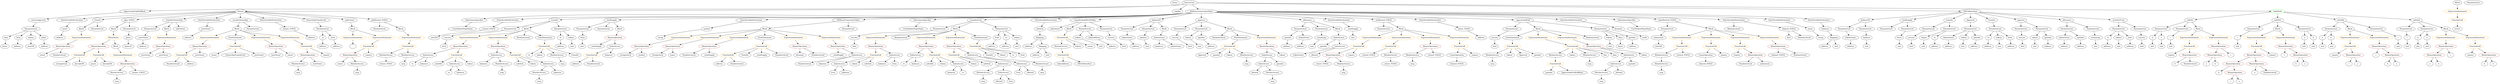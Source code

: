 strict digraph {
	graph [bb="0,0,17373,684"];
	node [label="\N"];
	Enter	[height=0.5,
		pos="8208.6,666",
		width=0.83628];
	Parameter_spender_3	[color=black,
		height=0.5,
		label=spender,
		pos="8986.6,378",
		width=1.1135];
	ElementaryTypeName_address_31	[color=black,
		height=0.5,
		label=address,
		pos="8976.6,306",
		width=1.0996];
	Parameter_spender_3 -> ElementaryTypeName_address_31	[pos="e,8979,324.1 8984.1,359.7 8983.1,352.32 8981.8,343.52 8980.6,335.25"];
	VariableDeclaration__to	[color=black,
		height=0.5,
		label=_to,
		pos="2232.6,378",
		width=0.75];
	ElementaryTypeName_address_16	[color=black,
		height=0.5,
		label=address,
		pos="2232.6,306",
		width=1.0996];
	VariableDeclaration__to -> ElementaryTypeName_address_16	[pos="e,2232.6,324.1 2232.6,359.7 2232.6,352.41 2232.6,343.73 2232.6,335.54"];
	Identifier_to_2	[color=black,
		height=0.5,
		label=to,
		pos="3665.6,234",
		width=0.75];
	IndexAccess_Unnamed_17	[color=black,
		height=0.5,
		label=IndexAccess,
		pos="9343.6,378",
		width=1.6402];
	Identifier_spender_2	[color=black,
		height=0.5,
		label=spender,
		pos="9243.6,306",
		width=1.1135];
	IndexAccess_Unnamed_17 -> Identifier_spender_2	[pos="e,9264.5,321.63 9320.9,361.12 9306.9,351.29 9288.7,338.58 9273.5,327.94"];
	IndexAccess_Unnamed_18	[color=black,
		height=0.5,
		label=IndexAccess,
		pos="9360.6,306",
		width=1.6402];
	IndexAccess_Unnamed_17 -> IndexAccess_Unnamed_18	[pos="e,9356.5,324.1 9347.8,359.7 9349.6,352.32 9351.7,343.52 9353.7,335.25"];
	FunctionCall_Unnamed_31	[color=orange,
		height=0.5,
		label=FunctionCall,
		pos="17091,522",
		width=1.6125];
	Identifier_revert	[color=black,
		height=0.5,
		label=revert,
		pos="17091,450",
		width=0.87786];
	FunctionCall_Unnamed_31 -> Identifier_revert	[pos="e,17091,468.1 17091,503.7 17091,496.41 17091,487.73 17091,479.54"];
	ParameterList_Unnamed_5	[color=black,
		height=0.5,
		label=ParameterList,
		pos="15576,450",
		width=1.7095];
	Parameter_c_2	[color=black,
		height=0.5,
		label=c,
		pos="15522,378",
		width=0.75];
	ParameterList_Unnamed_5 -> Parameter_c_2	[pos="e,15533,394.36 15563,432.05 15556,423.44 15548,412.81 15540,403.33"];
	ParameterList_Unnamed_6	[color=black,
		height=0.5,
		label=ParameterList,
		pos="14974,450",
		width=1.7095];
	Parameter_b_3	[color=black,
		height=0.5,
		label=b,
		pos="14917,378",
		width=0.75];
	ParameterList_Unnamed_6 -> Parameter_b_3	[pos="e,14929,394.36 14960,432.05 14953,423.35 14944,412.59 14936,403.03"];
	Parameter_a_3	[color=black,
		height=0.5,
		label=a,
		pos="14989,378",
		width=0.75];
	ParameterList_Unnamed_6 -> Parameter_a_3	[pos="e,14985,396.1 14977,431.7 14979,424.32 14981,415.52 14983,407.25"];
	ParameterList_Unnamed_45	[color=black,
		height=0.5,
		label=ParameterList,
		pos="10525,450",
		width=1.7095];
	Parameter_success_6	[color=black,
		height=0.5,
		label=success,
		pos="10410,378",
		width=1.1135];
	ParameterList_Unnamed_45 -> Parameter_success_6	[pos="e,10433,393 10499,433.29 10482,423.13 10460,409.83 10442,398.93"];
	FunctionDefinition_safeDiv	[color=black,
		height=0.5,
		label=safeDiv,
		pos="15171,522",
		width=1.0719];
	FunctionDefinition_safeDiv -> ParameterList_Unnamed_6	[pos="e,15012,464.5 15141,510.37 15109,499.19 15059,481.44 15022,468.26"];
	ParameterList_Unnamed_7	[color=black,
		height=0.5,
		label=ParameterList,
		pos="15115,450",
		width=1.7095];
	FunctionDefinition_safeDiv -> ParameterList_Unnamed_7	[pos="e,15128,467.63 15158,504.76 15151,496.4 15143,486.02 15135,476.61"];
	Block_Unnamed_3	[color=black,
		height=0.5,
		label=Block,
		pos="15227,450",
		width=0.90558];
	FunctionDefinition_safeDiv -> Block_Unnamed_3	[pos="e,15214,466.67 15184,504.76 15191,496.07 15199,485.19 15207,475.49"];
	VariableDeclaration_to	[color=black,
		height=0.5,
		label=to,
		pos="13725,378",
		width=0.75];
	ElementaryTypeName_address_8	[color=black,
		height=0.5,
		label=address,
		pos="13722,306",
		width=1.0996];
	VariableDeclaration_to -> ElementaryTypeName_address_8	[pos="e,13722,324.1 13724,359.7 13724,352.41 13723,343.73 13723,335.54"];
	VariableDeclaration__totalSupply	[color=black,
		height=0.5,
		label=_totalSupply,
		pos="9444.6,450",
		width=1.6125];
	ElementaryTypeName_uint_20	[color=black,
		height=0.5,
		label=uint,
		pos="9447.6,378",
		width=0.75];
	VariableDeclaration__totalSupply -> ElementaryTypeName_uint_20	[pos="e,9446.9,396.1 9445.3,431.7 9445.7,424.41 9446,415.73 9446.4,407.54"];
	IndexAccess_Unnamed_19	[color=black,
		height=0.5,
		label=IndexAccess,
		pos="11352,234",
		width=1.6402];
	IndexAccess_Unnamed_20	[color=black,
		height=0.5,
		label=IndexAccess,
		pos="11288,162",
		width=1.6402];
	IndexAccess_Unnamed_19 -> IndexAccess_Unnamed_20	[pos="e,11303,179.47 11336,216.41 11329,207.87 11319,197.28 11310,187.79"];
	Identifier_spender_3	[color=black,
		height=0.5,
		label=spender,
		pos="11405,162",
		width=1.1135];
	IndexAccess_Unnamed_19 -> Identifier_spender_3	[pos="e,11392,179.31 11364,216.05 11371,207.77 11378,197.62 11385,188.42"];
	MemberAccess_Unnamed_17	[color=black,
		height=0.5,
		label=MemberAccess,
		pos="11225,90",
		width=1.9174];
	IndexAccess_Unnamed_20 -> MemberAccess_Unnamed_17	[pos="e,11240,107.96 11273,144.41 11265,136.08 11256,125.8 11248,116.49"];
	Identifier_allowed_4	[color=black,
		height=0.5,
		label=allowed,
		pos="11351,90",
		width=1.0858];
	IndexAccess_Unnamed_20 -> Identifier_allowed_4	[pos="e,11336,106.99 11303,144.41 11310,135.74 11320,124.97 11329,115.38"];
	ParameterList_Unnamed_20	[color=black,
		height=0.5,
		label=ParameterList,
		pos="13768,450",
		width=1.7095];
	ParameterList_Unnamed_20 -> VariableDeclaration_to	[pos="e,13734,394.83 13757,432.05 13752,423.82 13746,413.76 13740,404.61"];
	VariableDeclaration_tokens	[color=black,
		height=0.5,
		label=tokens,
		pos="13805,378",
		width=0.97489];
	ParameterList_Unnamed_20 -> VariableDeclaration_tokens	[pos="e,13796,395.79 13777,432.05 13781,424.14 13786,414.54 13790,405.69"];
	VariableDeclaration_from	[color=black,
		height=0.5,
		label=from,
		pos="13887,378",
		width=0.7947];
	ParameterList_Unnamed_20 -> VariableDeclaration_from	[pos="e,13866,391.02 13794,433.46 13812,422.61 13837,408.09 13856,396.77"];
	UnaryOperation_Unnamed_1	[color=black,
		height=0.5,
		label=UnaryOperation,
		pos="11901,234",
		width=1.9452];
	Identifier_claimed_TOD32_1	[color=black,
		height=0.5,
		label=claimed_TOD32,
		pos="11901,162",
		width=2.0145];
	UnaryOperation_Unnamed_1 -> Identifier_claimed_TOD32_1	[pos="e,11901,180.1 11901,215.7 11901,208.41 11901,199.73 11901,191.54"];
	ElementaryTypeName_uint_8	[color=black,
		height=0.5,
		label=uint,
		pos="15522,306",
		width=0.75];
	BinaryOperation_Unnamed_16	[color=brown,
		height=0.5,
		label=BinaryOperation,
		pos="2432.6,234",
		width=1.9867];
	Identifier_owner_1	[color=black,
		height=0.5,
		label=owner,
		pos="2358.6,162",
		width=0.93331];
	BinaryOperation_Unnamed_16 -> Identifier_owner_1	[pos="e,2374.8,178.27 2415.1,216.41 2405.5,207.38 2393.6,196.06 2383.1,186.17"];
	MemberAccess_Unnamed	[color=black,
		height=0.5,
		label=MemberAccess,
		pos="2479.6,162",
		width=1.9174];
	BinaryOperation_Unnamed_16 -> MemberAccess_Unnamed	[pos="e,2468.3,179.79 2444,216.05 2449.4,207.97 2456,198.12 2462.1,189.11"];
	BinaryOperation_Unnamed_28	[color=brown,
		height=0.5,
		label=BinaryOperation,
		pos="4281.6,378",
		width=1.9867];
	Identifier__totalSupply_3	[color=black,
		height=0.5,
		label=_totalSupply,
		pos="4146.6,306",
		width=1.6125];
	BinaryOperation_Unnamed_28 -> Identifier__totalSupply_3	[pos="e,4175.4,321.94 4251.3,361.29 4231.9,351.22 4206.5,338.05 4185.6,327.21"];
	IndexAccess_Unnamed_1	[color=black,
		height=0.5,
		label=IndexAccess,
		pos="4281.6,306",
		width=1.6402];
	BinaryOperation_Unnamed_28 -> IndexAccess_Unnamed_1	[pos="e,4281.6,324.1 4281.6,359.7 4281.6,352.41 4281.6,343.73 4281.6,335.54"];
	FunctionDefinition_balanceOf	[color=black,
		height=0.5,
		label=balanceOf,
		pos="12906,522",
		width=1.3491];
	ParameterList_Unnamed_10	[color=black,
		height=0.5,
		label=ParameterList,
		pos="12765,450",
		width=1.7095];
	FunctionDefinition_balanceOf -> ParameterList_Unnamed_10	[pos="e,12795,465.94 12877,507 12857,496.69 12828,482.52 12805,471.02"];
	ParameterList_Unnamed_11	[color=black,
		height=0.5,
		label=ParameterList,
		pos="12906,450",
		width=1.7095];
	FunctionDefinition_balanceOf -> ParameterList_Unnamed_11	[pos="e,12906,468.1 12906,503.7 12906,496.41 12906,487.73 12906,479.54"];
	ExpressionStatement_Unnamed_17	[color=orange,
		height=0.5,
		label=ExpressionStatement,
		pos="4755.6,378",
		width=2.458];
	BinaryOperation_Unnamed_23	[color=brown,
		height=0.5,
		label=BinaryOperation,
		pos="4458.6,306",
		width=1.9867];
	ExpressionStatement_Unnamed_17 -> BinaryOperation_Unnamed_23	[pos="e,4509.6,319.03 4699.4,363.75 4648.4,351.72 4573.3,334.02 4520.5,321.59"];
	Identifier_safeAdd	[color=black,
		height=0.5,
		label=safeAdd,
		pos="3066.6,162",
		width=1.1689];
	IndexAccess_Unnamed_10	[color=black,
		height=0.5,
		label=IndexAccess,
		pos="5830.6,162",
		width=1.6402];
	Identifier_from_1	[color=black,
		height=0.5,
		label=from,
		pos="5786.6,90",
		width=0.7947];
	IndexAccess_Unnamed_10 -> Identifier_from_1	[pos="e,5796.9,107.31 5820,144.05 5814.9,135.94 5808.6,126.04 5803,117.01"];
	Identifier_balances_8	[color=black,
		height=0.5,
		label=balances,
		pos="5875.6,90",
		width=1.1828];
	IndexAccess_Unnamed_10 -> Identifier_balances_8	[pos="e,5864.8,107.79 5841.5,144.05 5846.6,136.06 5852.9,126.33 5858.6,117.4"];
	MemberAccess_Unnamed_21	[color=black,
		height=0.5,
		label=MemberAccess,
		pos="7381.6,306",
		width=1.9174];
	FunctionCall_Unnamed_33	[color=orange,
		height=0.5,
		label=FunctionCall,
		pos="7454.6,234",
		width=1.6125];
	MemberAccess_Unnamed_21 -> FunctionCall_Unnamed_33	[pos="e,7437.4,251.47 7398.9,288.41 7408,279.69 7419.3,268.85 7429.4,259.21"];
	ElementaryTypeName_string_1	[color=black,
		height=0.5,
		label=string,
		pos="12638,378",
		width=0.864];
	StateVariableDeclaration_Unnamed	[color=black,
		height=0.5,
		label=StateVariableDeclaration,
		pos="497.61,522",
		width=2.8184];
	VariableDeclaration_owner	[color=black,
		height=0.5,
		label=owner,
		pos="464.61,450",
		width=0.93331];
	StateVariableDeclaration_Unnamed -> VariableDeclaration_owner	[pos="e,472.44,467.62 489.45,503.7 485.8,495.95 481.41,486.64 477.34,478.02"];
	ElementaryTypeName_address_9	[color=black,
		height=0.5,
		label=address,
		pos="13438,306",
		width=1.0996];
	InheritanceSpecifier_Unnamed	[color=black,
		height=0.5,
		label=InheritanceSpecifier,
		pos="3267.6,522",
		width=2.3333];
	UserDefinedTypeName_Unnamed	[color=black,
		height=0.5,
		label=UserDefinedTypeName,
		pos="3246.6,450",
		width=2.7214];
	InheritanceSpecifier_Unnamed -> UserDefinedTypeName_Unnamed	[pos="e,3251.7,468.1 3262.4,503.7 3260.2,496.24 3257.5,487.32 3255,478.97"];
	ElementaryTypeName_bool_6	[color=black,
		height=0.5,
		label=bool,
		pos="12415,378",
		width=0.76697];
	ElementaryTypeName_bool_7	[color=black,
		height=0.5,
		label=bool,
		pos="10410,306",
		width=0.76697];
	Parameter_balance	[color=black,
		height=0.5,
		label=balance,
		pos="12962,378",
		width=1.0719];
	ElementaryTypeName_uint_13	[color=black,
		height=0.5,
		label=uint,
		pos="12962,306",
		width=0.75];
	Parameter_balance -> ElementaryTypeName_uint_13	[pos="e,12962,324.1 12962,359.7 12962,352.41 12962,343.73 12962,335.54"];
	ParameterList_Unnamed_43	[color=black,
		height=0.5,
		label=ParameterList,
		pos="11591,450",
		width=1.7095];
	Parameter_submission	[color=black,
		height=0.5,
		label=submission,
		pos="11537,378",
		width=1.46];
	ParameterList_Unnamed_43 -> Parameter_submission	[pos="e,11550,395.79 11578,432.05 11571,423.89 11564,413.91 11557,404.82"];
	Identifier_balances_2	[color=black,
		height=0.5,
		label=balances,
		pos="8097.6,306",
		width=1.1828];
	Identifier_owner_2	[color=black,
		height=0.5,
		label=owner,
		pos="1500.6,234",
		width=0.93331];
	ExpressionStatement_Unnamed_16	[color=orange,
		height=0.5,
		label=ExpressionStatement,
		pos="1464.6,378",
		width=2.458];
	BinaryOperation_Unnamed_22	[color=brown,
		height=0.5,
		label=BinaryOperation,
		pos="1398.6,306",
		width=1.9867];
	ExpressionStatement_Unnamed_16 -> BinaryOperation_Unnamed_22	[pos="e,1414.4,323.79 1448.6,360.05 1440.7,351.63 1430.9,341.28 1422.1,331.97"];
	Parameter_to_1	[color=black,
		height=0.5,
		label=to,
		pos="14583,378",
		width=0.75];
	ElementaryTypeName_address_6	[color=black,
		height=0.5,
		label=address,
		pos="14578,306",
		width=1.0996];
	Parameter_to_1 -> ElementaryTypeName_address_6	[pos="e,14579,324.1 14581,359.7 14581,352.41 14580,343.73 14580,335.54"];
	Identifier_to_1	[color=black,
		height=0.5,
		label=to,
		pos="3141.6,90",
		width=0.75];
	Identifier_require_9	[color=black,
		height=0.5,
		label=require,
		pos="12115,234",
		width=1.0026];
	VariableDeclaration_reward_TOD32	[color=black,
		height=0.5,
		label=reward_TOD32,
		pos="3431.6,450",
		width=1.9313];
	ElementaryTypeName_uint256_1	[color=black,
		height=0.5,
		label=uint256,
		pos="3019.6,378",
		width=1.0442];
	VariableDeclaration_reward_TOD32 -> ElementaryTypeName_uint256_1	[pos="e,3047.6,390.28 3381,437.27 3371.9,435.37 3362.5,433.52 3353.6,432 3226.9,410.29 3191.6,426.05 3066.6,396 3063.9,395.34 3061.1,394.58 \
3058.3,393.75"];
	StateVariableDeclaration_Unnamed_11	[color=black,
		height=0.5,
		label=StateVariableDeclaration,
		pos="3619.6,522",
		width=2.8184];
	StateVariableDeclaration_Unnamed_11 -> VariableDeclaration_reward_TOD32	[pos="e,3470.1,465.35 3577.4,505.29 3548.8,494.63 3510.8,480.49 3480.8,469.32"];
	ElementaryTypeName_uint_23	[color=black,
		height=0.5,
		label=uint,
		pos="4043.6,306",
		width=0.75];
	FunctionCall_Unnamed_28	[color=orange,
		height=0.5,
		label=FunctionCall,
		pos="10532,306",
		width=1.6125];
	MemberAccess_Unnamed_18	[color=black,
		height=0.5,
		label=MemberAccess,
		pos="10366,234",
		width=1.9174];
	FunctionCall_Unnamed_28 -> MemberAccess_Unnamed_18	[pos="e,10401,249.82 10498,291 10473,280.47 10439,265.91 10411,254.28"];
	Identifier_tokens_10	[color=black,
		height=0.5,
		label=tokens,
		pos="10488,234",
		width=0.97489];
	FunctionCall_Unnamed_28 -> Identifier_tokens_10	[pos="e,10498,251.31 10521,288.05 10516,279.94 10510,270.04 10504,261.01"];
	Identifier_Approval_1	[color=black,
		height=0.5,
		label=Approval,
		pos="10587,234",
		width=1.266];
	FunctionCall_Unnamed_28 -> Identifier_Approval_1	[pos="e,10574,251.31 10545,288.05 10551,279.68 10560,269.4 10567,260.13"];
	Identifier_spender_4	[color=black,
		height=0.5,
		label=spender,
		pos="10691,234",
		width=1.1135];
	FunctionCall_Unnamed_28 -> Identifier_spender_4	[pos="e,10663,247.33 10564,290.67 10590,279.4 10625,263.69 10652,251.83"];
	Identifier_msg_4	[color=black,
		height=0.5,
		label=msg,
		pos="3523.6,90",
		width=0.75];
	FunctionDefinition_transfer_1	[color=black,
		height=0.5,
		label=transfer,
		pos="3819.6,522",
		width=1.0719];
	ParameterList_Unnamed_35	[color=black,
		height=0.5,
		label=ParameterList,
		pos="3580.6,450",
		width=1.7095];
	FunctionDefinition_transfer_1 -> ParameterList_Unnamed_35	[pos="e,3622.8,463.35 3787.4,511.56 3748,500.02 3680.7,480.33 3633.7,466.54"];
	Block_Unnamed_14	[color=black,
		height=0.5,
		label=Block,
		pos="3692.6,450",
		width=0.90558];
	FunctionDefinition_transfer_1 -> Block_Unnamed_14	[pos="e,3715,463.34 3795.4,507.67 3775.4,496.64 3746.8,480.88 3724.9,468.78"];
	ParameterList_Unnamed_34	[color=black,
		height=0.5,
		label=ParameterList,
		pos="3883.6,450",
		width=1.7095];
	FunctionDefinition_transfer_1 -> ParameterList_Unnamed_34	[pos="e,3868.2,467.8 3834.1,505.12 3841.9,496.59 3851.7,485.89 3860.5,476.25"];
	Identifier_tokenAddress	[color=black,
		height=0.5,
		label=tokenAddress,
		pos="7454.6,162",
		width=1.7372];
	FunctionCall_Unnamed_33 -> Identifier_tokenAddress	[pos="e,7454.6,180.1 7454.6,215.7 7454.6,208.41 7454.6,199.73 7454.6,191.54"];
	Identifier_ERC20Interface	[color=black,
		height=0.5,
		label=ERC20Interface,
		pos="7605.6,162",
		width=1.959];
	FunctionCall_Unnamed_33 -> Identifier_ERC20Interface	[pos="e,7572.5,178.33 7485.9,218.5 7507.9,208.28 7537.8,194.45 7562.1,183.16"];
	Parameter_data	[color=black,
		height=0.5,
		label=data,
		pos="37.605,378",
		width=0.75];
	ElementaryTypeName_bytes	[color=black,
		height=0.5,
		label=bytes,
		pos="30.605,306",
		width=0.85014];
	Parameter_data -> ElementaryTypeName_bytes	[pos="e,32.316,324.1 35.875,359.7 35.146,352.41 34.278,343.73 33.459,335.54"];
	FunctionDefinition_Owned	[color=black,
		height=0.5,
		label=Owned,
		pos="691.61,522",
		width=1.0442];
	Block_Unnamed_4	[color=black,
		height=0.5,
		label=Block,
		pos="579.61,450",
		width=0.90558];
	FunctionDefinition_Owned -> Block_Unnamed_4	[pos="e,600.55,464.09 669.48,507.17 652.51,496.57 628.9,481.81 610.13,470.08"];
	ParameterList_Unnamed_24	[color=black,
		height=0.5,
		label=ParameterList,
		pos="691.61,450",
		width=1.7095];
	FunctionDefinition_Owned -> ParameterList_Unnamed_24	[pos="e,691.61,468.1 691.61,503.7 691.61,496.41 691.61,487.73 691.61,479.54"];
	BinaryOperation_Unnamed_15	[color=brown,
		height=0.5,
		label=BinaryOperation,
		pos="437.61,306",
		width=1.9867];
	Identifier_owner	[color=black,
		height=0.5,
		label=owner,
		pos="304.61,234",
		width=0.93331];
	BinaryOperation_Unnamed_15 -> Identifier_owner	[pos="e,327.74,247.18 407.76,289.29 386.96,278.34 359.2,263.74 337.72,252.43"];
	NumberLiteral_Unnamed_2	[color=black,
		height=0.5,
		label=NumberLiteral,
		pos="419.61,234",
		width=1.765];
	BinaryOperation_Unnamed_15 -> NumberLiteral_Unnamed_2	[pos="e,424,252.1 433.16,287.7 431.26,280.32 429,271.52 426.87,263.25"];
	ElementaryTypeName_address	[color=black,
		height=0.5,
		label=address,
		pos="12849,306",
		width=1.0996];
	ElementaryTypeName_address_10	[color=black,
		height=0.5,
		label=address,
		pos="13625,306",
		width=1.0996];
	MemberAccess_Unnamed_6	[color=black,
		height=0.5,
		label=MemberAccess,
		pos="3792.6,90",
		width=1.9174];
	Identifier_msg_5	[color=black,
		height=0.5,
		label=msg,
		pos="3792.6,18",
		width=0.75];
	MemberAccess_Unnamed_6 -> Identifier_msg_5	[pos="e,3792.6,36.104 3792.6,71.697 3792.6,64.407 3792.6,55.726 3792.6,47.536"];
	IndexAccess_Unnamed_7	[color=black,
		height=0.5,
		label=IndexAccess,
		pos="8777.6,234",
		width=1.6402];
	IndexAccess_Unnamed_8	[color=black,
		height=0.5,
		label=IndexAccess,
		pos="8756.6,162",
		width=1.6402];
	IndexAccess_Unnamed_7 -> IndexAccess_Unnamed_8	[pos="e,8761.7,180.1 8772.4,215.7 8770.2,208.24 8767.5,199.32 8765,190.97"];
	Identifier_spender	[color=black,
		height=0.5,
		label=spender,
		pos="8873.6,162",
		width=1.1135];
	IndexAccess_Unnamed_7 -> Identifier_spender	[pos="e,8853.2,177.86 8799.4,217.12 8812.6,207.45 8829.7,194.99 8844.2,184.46"];
	BooleanLiteral_Unnamed_3	[color=black,
		height=0.5,
		label=BooleanLiteral,
		pos="12525,378",
		width=1.7788];
	BinaryOperation_Unnamed_6	[color=brown,
		height=0.5,
		label=BinaryOperation,
		pos="15850,306",
		width=1.9867];
	Identifier_c_3	[color=black,
		height=0.5,
		label=c,
		pos="15843,234",
		width=0.75];
	BinaryOperation_Unnamed_6 -> Identifier_c_3	[pos="e,15844,252.1 15848,287.7 15847,280.41 15846,271.73 15845,263.54"];
	BinaryOperation_Unnamed_7	[color=brown,
		height=0.5,
		label=BinaryOperation,
		pos="15960,234",
		width=1.9867];
	BinaryOperation_Unnamed_6 -> BinaryOperation_Unnamed_7	[pos="e,15934,251.15 15875,288.76 15890,279.4 15909,267.49 15925,257.26"];
	FunctionDefinition_totalSupply_1	[color=black,
		height=0.5,
		label=totalSupply,
		pos="4244.6,522",
		width=1.4739];
	ParameterList_Unnamed_31	[color=black,
		height=0.5,
		label=ParameterList,
		pos="4047.6,450",
		width=1.7095];
	FunctionDefinition_totalSupply_1 -> ParameterList_Unnamed_31	[pos="e,4085.7,464.54 4208.9,508.32 4177.4,497.11 4131.1,480.66 4096.1,468.25"];
	ParameterList_Unnamed_30	[color=black,
		height=0.5,
		label=ParameterList,
		pos="4188.6,450",
		width=1.7095];
	FunctionDefinition_totalSupply_1 -> ParameterList_Unnamed_30	[pos="e,4202.2,467.96 4231.3,504.41 4224.7,496.16 4216.6,486.01 4209.2,476.78"];
	Block_Unnamed_12	[color=black,
		height=0.5,
		label=Block,
		pos="4300.6,450",
		width=0.90558];
	FunctionDefinition_totalSupply_1 -> Block_Unnamed_12	[pos="e,4287.8,466.99 4257.9,504.41 4264.7,495.92 4273.1,485.41 4280.6,475.96"];
	ExpressionStatement_Unnamed_23	[color=orange,
		height=0.5,
		label=ExpressionStatement,
		pos="3262.6,378",
		width=2.458];
	BinaryOperation_Unnamed_30	[color=brown,
		height=0.5,
		label=BinaryOperation,
		pos="3209.6,306",
		width=1.9867];
	ExpressionStatement_Unnamed_23 -> BinaryOperation_Unnamed_30	[pos="e,3222.3,323.79 3249.8,360.05 3243.6,351.89 3236,341.91 3229.2,332.82"];
	VariableDeclaration_owner_TOD32	[color=black,
		height=0.5,
		label=owner_TOD32,
		pos="10181,450",
		width=1.862];
	ElementaryTypeName_address_32	[color=black,
		height=0.5,
		label=address,
		pos="10312,378",
		width=1.0996];
	VariableDeclaration_owner_TOD32 -> ElementaryTypeName_address_32	[pos="e,10287,392.37 10210,433.46 10229,422.92 10256,408.92 10277,397.76"];
	StateVariableDeclaration_Unnamed_3	[color=black,
		height=0.5,
		label=StateVariableDeclaration,
		pos="5563.6,522",
		width=2.8184];
	VariableDeclaration_symbol	[color=black,
		height=0.5,
		label=symbol,
		pos="4922.6,450",
		width=1.0581];
	StateVariableDeclaration_Unnamed_3 -> VariableDeclaration_symbol	[pos="e,4959.4,455.01 5478.8,511.74 5342.4,496.84 5078.6,468.04 4970.5,456.24"];
	EmitStatement_Unnamed_5	[color=black,
		height=0.5,
		label=EmitStatement,
		pos="10532,378",
		width=1.7788];
	EmitStatement_Unnamed_5 -> FunctionCall_Unnamed_28	[pos="e,10532,324.1 10532,359.7 10532,352.41 10532,343.73 10532,335.54"];
	FunctionDefinition_ADZbuzzCommunityToken	[color=black,
		height=0.5,
		label=ADZbuzzCommunityToken,
		pos="5978.6,522",
		width=3.1649];
	Block_Unnamed_11	[color=black,
		height=0.5,
		label=Block,
		pos="5316.6,450",
		width=0.90558];
	FunctionDefinition_ADZbuzzCommunityToken -> Block_Unnamed_11	[pos="e,5348.6,454.38 5885.9,511.19 5740.8,495.85 5465.8,466.77 5359.8,455.56"];
	ParameterList_Unnamed_29	[color=black,
		height=0.5,
		label=ParameterList,
		pos="5978.6,450",
		width=1.7095];
	FunctionDefinition_ADZbuzzCommunityToken -> ParameterList_Unnamed_29	[pos="e,5978.6,468.1 5978.6,503.7 5978.6,496.41 5978.6,487.73 5978.6,479.54"];
	ElementaryTypeName_uint_26	[color=black,
		height=0.5,
		label=uint,
		pos="8389.6,306",
		width=0.75];
	Identifier_guess	[color=black,
		height=0.5,
		label=guess,
		pos="659.61,162",
		width=0.87786];
	Parameter_success_4	[color=black,
		height=0.5,
		label=success,
		pos="8214.6,378",
		width=1.1135];
	ElementaryTypeName_bool_4	[color=black,
		height=0.5,
		label=bool,
		pos="8316.6,306",
		width=0.76697];
	Parameter_success_4 -> ElementaryTypeName_bool_4	[pos="e,8298.2,319.61 8235.7,362.5 8251.2,351.92 8272.2,337.48 8288.9,325.99"];
	stringLiteral_Unnamed_2	[color=black,
		height=0.5,
		label=stringLiteral,
		pos="4568.6,234",
		width=1.5016];
	Block_Unnamed_20	[color=black,
		height=0.5,
		label=Block,
		pos="10703,450",
		width=0.90558];
	Block_Unnamed_20 -> EmitStatement_Unnamed_5	[pos="e,10567,393.45 10677,438.52 10651,427.76 10609,410.79 10577,397.72"];
	ExpressionStatement_Unnamed_37	[color=orange,
		height=0.5,
		label=ExpressionStatement,
		pos="10703,378",
		width=2.458];
	Block_Unnamed_20 -> ExpressionStatement_Unnamed_37	[pos="e,10703,396.1 10703,431.7 10703,424.41 10703,415.73 10703,407.54"];
	ExpressionStatement_Unnamed_36	[color=orange,
		height=0.5,
		label=ExpressionStatement,
		pos="10898,378",
		width=2.458];
	Block_Unnamed_20 -> ExpressionStatement_Unnamed_36	[pos="e,10855,394.24 10729,439.41 10759,428.81 10807,411.47 10844,398.08"];
	BooleanLiteral_Unnamed_6	[color=black,
		height=0.5,
		label=BooleanLiteral,
		pos="11069,378",
		width=1.7788];
	Block_Unnamed_20 -> BooleanLiteral_Unnamed_6	[pos="e,11021,390.3 10733,443.9 10787,434.94 10900,415.5 10995,396 11000,394.99 11005,393.9 11010,392.78"];
	Parameter_tokens_7	[color=black,
		height=0.5,
		label=tokens,
		pos="11186,378",
		width=0.97489];
	ElementaryTypeName_uint_29	[color=black,
		height=0.5,
		label=uint,
		pos="11203,306",
		width=0.75];
	Parameter_tokens_7 -> ElementaryTypeName_uint_29	[pos="e,11198,324.1 11190,359.7 11192,352.32 11194,343.52 11196,335.25"];
	IndexAccess_Unnamed_15	[color=black,
		height=0.5,
		label=IndexAccess,
		pos="6388.6,234",
		width=1.6402];
	Identifier_to_3	[color=black,
		height=0.5,
		label=to,
		pos="6300.6,162",
		width=0.75];
	IndexAccess_Unnamed_15 -> Identifier_to_3	[pos="e,6317.4,176.33 6368.2,216.76 6355.7,206.79 6339.5,193.93 6326.1,183.28"];
	Identifier_balances_9	[color=black,
		height=0.5,
		label=balances,
		pos="6388.6,162",
		width=1.1828];
	IndexAccess_Unnamed_15 -> Identifier_balances_9	[pos="e,6388.6,180.1 6388.6,215.7 6388.6,208.41 6388.6,199.73 6388.6,191.54"];
	MemberAccess_Unnamed_19	[color=black,
		height=0.5,
		label=MemberAccess,
		pos="10818,234",
		width=1.9174];
	FunctionCall_Unnamed_30	[color=orange,
		height=0.5,
		label=FunctionCall,
		pos="10818,162",
		width=1.6125];
	MemberAccess_Unnamed_19 -> FunctionCall_Unnamed_30	[pos="e,10818,180.1 10818,215.7 10818,208.41 10818,199.73 10818,191.54"];
	Identifier_msg_11	[color=black,
		height=0.5,
		label=msg,
		pos="9317.6,90",
		width=0.75];
	FunctionCall_Unnamed_26	[color=orange,
		height=0.5,
		label=FunctionCall,
		pos="12115,306",
		width=1.6125];
	FunctionCall_Unnamed_26 -> Identifier_require_9	[pos="e,12115,252.1 12115,287.7 12115,280.41 12115,271.73 12115,263.54"];
	BinaryOperation_Unnamed_37	[color=brown,
		height=0.5,
		label=BinaryOperation,
		pos="12241,234",
		width=1.9867];
	FunctionCall_Unnamed_26 -> BinaryOperation_Unnamed_37	[pos="e,12212,250.89 12142,289.81 12159,280.06 12183,267.26 12202,256.48"];
	Identifier_b_4	[color=black,
		height=0.5,
		label=b,
		pos="15476,90",
		width=0.75];
	ElementaryTypeName_bytes32	[color=black,
		height=0.5,
		label=bytes32,
		pos="905.61,306",
		width=1.0996];
	MemberAccess_Unnamed_14	[color=black,
		height=0.5,
		label=MemberAccess,
		pos="9803.6,234",
		width=1.9174];
	Identifier_msg_12	[color=black,
		height=0.5,
		label=msg,
		pos="9803.6,162",
		width=0.75];
	MemberAccess_Unnamed_14 -> Identifier_msg_12	[pos="e,9803.6,180.1 9803.6,215.7 9803.6,208.41 9803.6,199.73 9803.6,191.54"];
	Identifier_b_5	[color=black,
		height=0.5,
		label=b,
		pos="15114,162",
		width=0.75];
	ExpressionStatement_Unnamed_29	[color=orange,
		height=0.5,
		label=ExpressionStatement,
		pos="9580.6,378",
		width=2.458];
	FunctionCall_Unnamed_23	[color=orange,
		height=0.5,
		label=FunctionCall,
		pos="9495.6,306",
		width=1.6125];
	ExpressionStatement_Unnamed_29 -> FunctionCall_Unnamed_23	[pos="e,9515.4,323.31 9560,360.05 9549.2,351.16 9535.8,340.11 9524,330.41"];
	ExpressionStatement_Unnamed_22	[color=orange,
		height=0.5,
		label=ExpressionStatement,
		pos="3457.6,378",
		width=2.458];
	BinaryOperation_Unnamed_29	[color=brown,
		height=0.5,
		label=BinaryOperation,
		pos="3457.6,306",
		width=1.9867];
	ExpressionStatement_Unnamed_22 -> BinaryOperation_Unnamed_29	[pos="e,3457.6,324.1 3457.6,359.7 3457.6,352.41 3457.6,343.73 3457.6,335.54"];
	VariableDeclaration_tokenOwner	[color=black,
		height=0.5,
		label=tokenOwner,
		pos="13438,378",
		width=1.5571];
	VariableDeclaration_tokenOwner -> ElementaryTypeName_address_9	[pos="e,13438,324.1 13438,359.7 13438,352.41 13438,343.73 13438,335.54"];
	BinaryOperation_Unnamed_35	[color=brown,
		height=0.5,
		label=BinaryOperation,
		pos="9240.6,234",
		width=1.9867];
	Identifier_owner_TOD32	[color=black,
		height=0.5,
		label=owner_TOD32,
		pos="9163.6,162",
		width=1.862];
	BinaryOperation_Unnamed_35 -> Identifier_owner_TOD32	[pos="e,9182,179.71 9222.4,216.41 9212.8,207.76 9201,197 9190.5,187.42"];
	MemberAccess_Unnamed_12	[color=black,
		height=0.5,
		label=MemberAccess,
		pos="9317.6,162",
		width=1.9174];
	BinaryOperation_Unnamed_35 -> MemberAccess_Unnamed_12	[pos="e,9299.2,179.71 9258.9,216.41 9268.4,207.76 9280.2,197 9290.7,187.42"];
	BinaryOperation_Unnamed_17	[color=brown,
		height=0.5,
		label=BinaryOperation,
		pos="1139.6,306",
		width=1.9867];
	Identifier_newOwner	[color=black,
		height=0.5,
		label=newOwner,
		pos="1015.6,234",
		width=1.4046];
	BinaryOperation_Unnamed_17 -> Identifier_newOwner	[pos="e,1041.5,249.63 1111.5,289.12 1093.7,279.06 1070.5,265.98 1051.4,255.19"];
	Identifier__newOwner	[color=black,
		height=0.5,
		label=_newOwner,
		pos="1139.6,234",
		width=1.5432];
	BinaryOperation_Unnamed_17 -> Identifier__newOwner	[pos="e,1139.6,252.1 1139.6,287.7 1139.6,280.41 1139.6,271.73 1139.6,263.54"];
	Identifier_tokens_2	[color=black,
		height=0.5,
		label=tokens,
		pos="3745.6,234",
		width=0.97489];
	Parameter_success_6 -> ElementaryTypeName_bool_7	[pos="e,10410,324.1 10410,359.7 10410,352.41 10410,343.73 10410,335.54"];
	FunctionCall_Unnamed_29	[color=orange,
		height=0.5,
		label=FunctionCall,
		pos="10938,306",
		width=1.6125];
	ExpressionStatement_Unnamed_37 -> FunctionCall_Unnamed_29	[pos="e,10897,319.18 10751,362.58 10790,350.87 10846,334.4 10886,322.43"];
	Identifier_balances_7	[color=black,
		height=0.5,
		label=balances,
		pos="6137.6,162",
		width=1.1828];
	Parameter_tokens_2	[color=black,
		height=0.5,
		label=tokens,
		pos="14663,378",
		width=0.97489];
	ElementaryTypeName_uint_17	[color=black,
		height=0.5,
		label=uint,
		pos="14663,306",
		width=0.75];
	Parameter_tokens_2 -> ElementaryTypeName_uint_17	[pos="e,14663,324.1 14663,359.7 14663,352.41 14663,343.73 14663,335.54"];
	Identifier_Approval	[color=black,
		height=0.5,
		label=Approval,
		pos="8312.6,234",
		width=1.266];
	ElementaryTypeName_address_4	[color=black,
		height=0.5,
		label=address,
		pos="14160,306",
		width=1.0996];
	Identifier_claimed_TOD32_2	[color=black,
		height=0.5,
		label=claimed_TOD32,
		pos="12403,234",
		width=2.0145];
	Block_Unnamed_7	[color=black,
		height=0.5,
		label=Block,
		pos="803.61,450",
		width=0.90558];
	IfStatement_Unnamed	[color=orange,
		height=0.5,
		label=IfStatement,
		pos="802.61,378",
		width=1.4739];
	Block_Unnamed_7 -> IfStatement_Unnamed	[pos="e,802.85,396.1 803.36,431.7 803.25,424.41 803.13,415.73 803.01,407.54"];
	InheritanceSpecifier_Unnamed_2	[color=black,
		height=0.5,
		label=InheritanceSpecifier,
		pos="6598.6,522",
		width=2.3333];
	UserDefinedTypeName_Unnamed_2	[color=black,
		height=0.5,
		label=UserDefinedTypeName,
		pos="6336.6,450",
		width=2.7214];
	InheritanceSpecifier_Unnamed_2 -> UserDefinedTypeName_Unnamed_2	[pos="e,6390.3,465.35 6547.5,507.34 6505.6,496.16 6446.3,480.3 6401.2,468.25"];
	ElementaryTypeName_uint_19	[color=black,
		height=0.5,
		label=uint,
		pos="13540,306",
		width=0.75];
	Identifier_tokens_11	[color=black,
		height=0.5,
		label=tokens,
		pos="10940,234",
		width=0.97489];
	ElementaryTypeName_address_3	[color=black,
		height=0.5,
		label=address,
		pos="13339,306",
		width=1.0996];
	ElementaryTypeName_address_23	[color=black,
		height=0.5,
		label=address,
		pos="4995.6,162",
		width=1.0996];
	Identifier_tokens_5	[color=black,
		height=0.5,
		label=tokens,
		pos="5942.6,162",
		width=0.97489];
	Parameter_None_1	[color=black,
		height=0.5,
		label=None,
		pos="4047.6,378",
		width=0.85014];
	ParameterList_Unnamed_31 -> Parameter_None_1	[pos="e,4047.6,396.1 4047.6,431.7 4047.6,424.41 4047.6,415.73 4047.6,407.54"];
	ParameterList_Unnamed_40	[color=black,
		height=0.5,
		label=ParameterList,
		pos="9079.6,450",
		width=1.7095];
	ParameterList_Unnamed_40 -> Parameter_spender_3	[pos="e,9006.5,393.95 9058,432.76 9045.4,423.25 9029.3,411.1 9015.5,400.77"];
	Parameter_tokenOwner_3	[color=black,
		height=0.5,
		label=tokenOwner,
		pos="9100.6,378",
		width=1.5571];
	ParameterList_Unnamed_40 -> Parameter_tokenOwner_3	[pos="e,9095.5,396.1 9084.8,431.7 9087,424.24 9089.7,415.32 9092.2,406.97"];
	Identifier_msg_15	[color=black,
		height=0.5,
		label=msg,
		pos="10366,162",
		width=0.75];
	MemberAccess_Unnamed_18 -> Identifier_msg_15	[pos="e,10366,180.1 10366,215.7 10366,208.41 10366,199.73 10366,191.54"];
	FunctionCall_Unnamed_8	[color=orange,
		height=0.5,
		label=FunctionCall,
		pos="2116.6,306",
		width=1.6125];
	BinaryOperation_Unnamed_20	[color=brown,
		height=0.5,
		label=BinaryOperation,
		pos="2153.6,234",
		width=1.9867];
	FunctionCall_Unnamed_8 -> BinaryOperation_Unnamed_20	[pos="e,2144.5,252.28 2125.6,288.05 2129.6,280.35 2134.6,271.03 2139.1,262.36"];
	Identifier_require_5	[color=black,
		height=0.5,
		label=require,
		pos="2279.6,234",
		width=1.0026];
	FunctionCall_Unnamed_8 -> Identifier_require_5	[pos="e,2252.9,246.48 2149.6,290.83 2176.4,279.3 2214.3,263.02 2242.3,251.02"];
	Identifier_balances_10	[color=black,
		height=0.5,
		label=balances,
		pos="6643.6,90",
		width=1.1828];
	MemberAccess_Unnamed_15	[color=black,
		height=0.5,
		label=MemberAccess,
		pos="11586,234",
		width=1.9174];
	MemberAccess_Unnamed_16	[color=black,
		height=0.5,
		label=MemberAccess,
		pos="11586,162",
		width=1.9174];
	MemberAccess_Unnamed_15 -> MemberAccess_Unnamed_16	[pos="e,11586,180.1 11586,215.7 11586,208.41 11586,199.73 11586,191.54"];
	ExpressionStatement_Unnamed_25	[color=orange,
		height=0.5,
		label=ExpressionStatement,
		pos="6089.6,378",
		width=2.458];
	BinaryOperation_Unnamed_32	[color=brown,
		height=0.5,
		label=BinaryOperation,
		pos="6092.6,306",
		width=1.9867];
	ExpressionStatement_Unnamed_25 -> BinaryOperation_Unnamed_32	[pos="e,6091.9,324.1 6090.3,359.7 6090.7,352.41 6091,343.73 6091.4,335.54"];
	Identifier_allowed_2	[color=black,
		height=0.5,
		label=allowed,
		pos="6993.6,18",
		width=1.0858];
	Identifier_a_7	[color=black,
		height=0.5,
		label=a,
		pos="15358,162",
		width=0.75];
	Parameter_a_2	[color=black,
		height=0.5,
		label=a,
		pos="15983,378",
		width=0.75];
	ElementaryTypeName_uint_6	[color=black,
		height=0.5,
		label=uint,
		pos="15983,306",
		width=0.75];
	Parameter_a_2 -> ElementaryTypeName_uint_6	[pos="e,15983,324.1 15983,359.7 15983,352.41 15983,343.73 15983,335.54"];
	ElementaryTypeName_uint_30	[color=black,
		height=0.5,
		label=uint,
		pos="7669.6,306",
		width=0.75];
	FunctionCall_Unnamed_12	[color=orange,
		height=0.5,
		label=FunctionCall,
		pos="5056.6,234",
		width=1.6125];
	FunctionCall_Unnamed_12 -> ElementaryTypeName_address_23	[pos="e,5009.5,178.99 5042.1,216.41 5034.6,207.74 5025.2,196.97 5016.8,187.38"];
	NumberLiteral_Unnamed_7	[color=black,
		height=0.5,
		label=NumberLiteral,
		pos="5116.6,162",
		width=1.765];
	FunctionCall_Unnamed_12 -> NumberLiteral_Unnamed_7	[pos="e,5102.1,179.96 5070.8,216.41 5078,208.08 5086.8,197.8 5094.8,188.49"];
	FunctionCall_Unnamed_10	[color=orange,
		height=0.5,
		label=FunctionCall,
		pos="1271.6,234",
		width=1.6125];
	NumberLiteral_Unnamed_3	[color=black,
		height=0.5,
		label=NumberLiteral,
		pos="1210.6,162",
		width=1.765];
	FunctionCall_Unnamed_10 -> NumberLiteral_Unnamed_3	[pos="e,1225.4,179.96 1257.1,216.41 1249.9,208.08 1240.9,197.8 1232.8,188.49"];
	ElementaryTypeName_address_19	[color=black,
		height=0.5,
		label=address,
		pos="1331.6,162",
		width=1.0996];
	FunctionCall_Unnamed_10 -> ElementaryTypeName_address_19	[pos="e,1317.9,178.99 1285.8,216.41 1293.2,207.83 1302.3,197.19 1310.5,187.67"];
	Identifier_msg_10	[color=black,
		height=0.5,
		label=msg,
		pos="6878.6,18",
		width=0.75];
	BooleanLiteral_Unnamed_4	[color=black,
		height=0.5,
		label=BooleanLiteral,
		pos="12051,450",
		width=1.7788];
	ElementaryTypeName_uint256_2	[color=black,
		height=0.5,
		label=uint256,
		pos="11537,306",
		width=1.0442];
	Parameter_submission -> ElementaryTypeName_uint256_2	[pos="e,11537,324.1 11537,359.7 11537,352.41 11537,343.73 11537,335.54"];
	Identifier_Transfer	[color=black,
		height=0.5,
		label=Transfer,
		pos="5174.6,234",
		width=1.1689];
	Identifier_from_3	[color=black,
		height=0.5,
		label=from,
		pos="7079.6,18",
		width=0.7947];
	EmitStatement_Unnamed	[color=black,
		height=0.5,
		label=EmitStatement,
		pos="1635.6,378",
		width=1.7788];
	FunctionCall_Unnamed_9	[color=orange,
		height=0.5,
		label=FunctionCall,
		pos="1641.6,306",
		width=1.6125];
	EmitStatement_Unnamed -> FunctionCall_Unnamed_9	[pos="e,1640.1,324.1 1637.1,359.7 1637.7,352.41 1638.5,343.73 1639.2,335.54"];
	ModifierInvocation_onlyOwner_1	[color=black,
		height=0.5,
		label=onlyOwner,
		pos="7372.6,450",
		width=1.4323];
	Identifier_from	[color=black,
		height=0.5,
		label=from,
		pos="6226.6,162",
		width=0.7947];
	BinaryOperation_Unnamed	[color=brown,
		height=0.5,
		label=BinaryOperation,
		pos="16527,306",
		width=1.9867];
	Identifier_c	[color=black,
		height=0.5,
		label=c,
		pos="16507,234",
		width=0.75];
	BinaryOperation_Unnamed -> Identifier_c	[pos="e,16511,252.1 16522,287.7 16520,280.24 16517,271.32 16515,262.97"];
	BinaryOperation_Unnamed_1	[color=brown,
		height=0.5,
		label=BinaryOperation,
		pos="16624,234",
		width=1.9867];
	BinaryOperation_Unnamed -> BinaryOperation_Unnamed_1	[pos="e,16601,251.39 16549,288.76 16562,279.64 16578,268.1 16592,258.06"];
	Identifier_OwnershipTransferred	[color=black,
		height=0.5,
		label=OwnershipTransferred,
		pos="1646.6,234",
		width=2.6243];
	BooleanLiteral_Unnamed_2	[color=black,
		height=0.5,
		label=BooleanLiteral,
		pos="6260.6,378",
		width=1.7788];
	Parameter_success_3	[color=black,
		height=0.5,
		label=success,
		pos="3115.6,378",
		width=1.1135];
	ParameterList_Unnamed_35 -> Parameter_success_3	[pos="e,3145.4,390.36 3536,437.22 3527.6,435.27 3518.9,433.43 3510.6,432 3358.7,405.75 3316.2,429.02 3165.6,396 3162.5,395.32 3159.3,394.51 \
3156.1,393.62"];
	Identifier_tokens_9	[color=black,
		height=0.5,
		label=tokens,
		pos="11464,234",
		width=0.97489];
	Block_Unnamed_11 -> ExpressionStatement_Unnamed_17	[pos="e,4820.1,390.73 5284.5,445.97 5209.2,438.72 5015,419.21 4853.6,396 4846.4,394.96 4838.9,393.81 4831.4,392.6"];
	ExpressionStatement_Unnamed_18	[color=orange,
		height=0.5,
		label=ExpressionStatement,
		pos="4950.6,378",
		width=2.458];
	Block_Unnamed_11 -> ExpressionStatement_Unnamed_18	[pos="e,5013.4,391.01 5286,443.15 5228.9,432.23 5104.6,408.46 5024.4,393.12"];
	ExpressionStatement_Unnamed_20	[color=orange,
		height=0.5,
		label=ExpressionStatement,
		pos="5145.6,378",
		width=2.458];
	Block_Unnamed_11 -> ExpressionStatement_Unnamed_20	[pos="e,5183.8,394.62 5291,438.52 5265.5,428.07 5225.6,411.76 5194.1,398.85"];
	EmitStatement_Unnamed_1	[color=black,
		height=0.5,
		label=EmitStatement,
		pos="5316.6,378",
		width=1.7788];
	Block_Unnamed_11 -> EmitStatement_Unnamed_1	[pos="e,5316.6,396.1 5316.6,431.7 5316.6,424.41 5316.6,415.73 5316.6,407.54"];
	ExpressionStatement_Unnamed_19	[color=orange,
		height=0.5,
		label=ExpressionStatement,
		pos="5534.6,378",
		width=2.458];
	Block_Unnamed_11 -> ExpressionStatement_Unnamed_19	[pos="e,5488.6,393.77 5344.2,440.13 5377.6,429.41 5434.7,411.07 5477.7,397.27"];
	ExpressionStatement_Unnamed_21	[color=orange,
		height=0.5,
		label=ExpressionStatement,
		pos="5773.6,378",
		width=2.458];
	Block_Unnamed_11 -> ExpressionStatement_Unnamed_21	[pos="e,5704.6,389.56 5348,444.19 5418.5,433.4 5591,406.98 5693.4,391.28"];
	Identifier_a_5	[color=black,
		height=0.5,
		label=a,
		pos="15732,90",
		width=0.75];
	FunctionDefinition_transferFrom_1	[color=black,
		height=0.5,
		label=transferFrom,
		pos="6804.6,522",
		width=1.6402];
	ParameterList_Unnamed_39	[color=black,
		height=0.5,
		label=ParameterList,
		pos="6514.6,450",
		width=1.7095];
	FunctionDefinition_transferFrom_1 -> ParameterList_Unnamed_39	[pos="e,6560.9,462.26 6759.5,510.16 6715,499.47 6645.1,482.64 6584.6,468 6580.4,466.99 6576.1,465.94 6571.7,464.88"];
	Block_Unnamed_16	[color=black,
		height=0.5,
		label=Block,
		pos="6626.6,450",
		width=0.90558];
	FunctionDefinition_transferFrom_1 -> Block_Unnamed_16	[pos="e,6652.7,461.28 6769.4,507.17 6738.7,495.09 6694.3,477.61 6663.2,465.37"];
	ParameterList_Unnamed_38	[color=black,
		height=0.5,
		label=ParameterList,
		pos="6945.6,450",
		width=1.7095];
	FunctionDefinition_transferFrom_1 -> ParameterList_Unnamed_38	[pos="e,6915.3,466.07 6834.5,506.15 6855,495.97 6882.5,482.33 6905,471.16"];
	Identifier_require_4	[color=black,
		height=0.5,
		label=require,
		pos="2558.6,234",
		width=1.0026];
	BinaryOperation_Unnamed_24	[color=brown,
		height=0.5,
		label=BinaryOperation,
		pos="4670.6,306",
		width=1.9867];
	ExpressionStatement_Unnamed_18 -> BinaryOperation_Unnamed_24	[pos="e,4720.1,319.37 4896.3,363.42 4848.9,351.58 4780.3,334.43 4731.2,322.15"];
	ElementaryTypeName_uint_5	[color=black,
		height=0.5,
		label=uint,
		pos="16732,306",
		width=0.75];
	ParameterList_Unnamed_18	[color=black,
		height=0.5,
		label=ParameterList,
		pos="14663,450",
		width=1.7095];
	ParameterList_Unnamed_18 -> Parameter_to_1	[pos="e,14598,392.88 14644,432.41 14633,422.81 14619,410.63 14607,400.32"];
	ParameterList_Unnamed_18 -> Parameter_tokens_2	[pos="e,14663,396.1 14663,431.7 14663,424.41 14663,415.73 14663,407.54"];
	Parameter_from	[color=black,
		height=0.5,
		label=from,
		pos="14745,378",
		width=0.7947];
	ParameterList_Unnamed_18 -> Parameter_from	[pos="e,14728,393.02 14682,432.76 14693,423.08 14708,410.67 14720,400.22"];
	MemberAccess_Unnamed_4	[color=black,
		height=0.5,
		label=MemberAccess,
		pos="2066.6,162",
		width=1.9174];
	Identifier_msg_3	[color=black,
		height=0.5,
		label=msg,
		pos="2066.6,90",
		width=0.75];
	MemberAccess_Unnamed_4 -> Identifier_msg_3	[pos="e,2066.6,108.1 2066.6,143.7 2066.6,136.41 2066.6,127.73 2066.6,119.54"];
	Parameter_success_7	[color=black,
		height=0.5,
		label=success,
		pos="7754.6,378",
		width=1.1135];
	ElementaryTypeName_bool_8	[color=black,
		height=0.5,
		label=bool,
		pos="7839.6,306",
		width=0.76697];
	Parameter_success_7 -> ElementaryTypeName_bool_8	[pos="e,7822.9,320.74 7773,361.81 7785.1,351.88 7801,338.77 7814.3,327.87"];
	MemberAccess_Unnamed_20	[color=black,
		height=0.5,
		label=MemberAccess,
		pos="11062,234",
		width=1.9174];
	Identifier_msg_16	[color=black,
		height=0.5,
		label=msg,
		pos="11062,162",
		width=0.75];
	MemberAccess_Unnamed_20 -> Identifier_msg_16	[pos="e,11062,180.1 11062,215.7 11062,208.41 11062,199.73 11062,191.54"];
	ElementaryTypeName_uint_10	[color=black,
		height=0.5,
		label=uint,
		pos="14917,306",
		width=0.75];
	Parameter_b_3 -> ElementaryTypeName_uint_10	[pos="e,14917,324.1 14917,359.7 14917,352.41 14917,343.73 14917,335.54"];
	BinaryOperation_Unnamed_18	[color=brown,
		height=0.5,
		label=BinaryOperation,
		pos="693.61,306",
		width=1.9867];
	FunctionCall_Unnamed_6	[color=orange,
		height=0.5,
		label=FunctionCall,
		pos="559.61,234",
		width=1.6125];
	BinaryOperation_Unnamed_18 -> FunctionCall_Unnamed_6	[pos="e,588.2,249.94 663.53,289.29 644.26,279.22 619.05,266.05 598.29,255.21"];
	FunctionCall_Unnamed_5	[color=orange,
		height=0.5,
		label=FunctionCall,
		pos="693.61,234",
		width=1.6125];
	BinaryOperation_Unnamed_18 -> FunctionCall_Unnamed_5	[pos="e,693.61,252.1 693.61,287.7 693.61,280.41 693.61,271.73 693.61,263.54"];
	ExpressionStatement_Unnamed_10	[color=orange,
		height=0.5,
		label=ExpressionStatement,
		pos="2451.6,378",
		width=2.458];
	Identifier__	[color=black,
		height=0.5,
		label=_,
		pos="2451.6,306",
		width=0.75];
	ExpressionStatement_Unnamed_10 -> Identifier__	[pos="e,2451.6,324.1 2451.6,359.7 2451.6,352.41 2451.6,343.73 2451.6,335.54"];
	Identifier_msg_6	[color=black,
		height=0.5,
		label=msg,
		pos="3961.6,162",
		width=0.75];
	BinaryOperation_Unnamed_39	[color=brown,
		height=0.5,
		label=BinaryOperation,
		pos="11086,306",
		width=1.9867];
	ExpressionStatement_Unnamed_36 -> BinaryOperation_Unnamed_39	[pos="e,11047,321.49 10939,361.64 10967,350.99 11006,336.76 11036,325.49"];
	ElementaryTypeName_uint_24	[color=black,
		height=0.5,
		label=uint,
		pos="8009.6,306",
		width=0.75];
	Block_Unnamed_14 -> ExpressionStatement_Unnamed_23	[pos="e,3327.1,390.65 3668.3,437.65 3662.9,435.49 3657.1,433.46 3651.6,432 3525.6,398.74 3489.5,415.14 3360.6,396 3353.4,394.93 3345.9,\
393.75 3338.4,392.53"];
	Block_Unnamed_14 -> ExpressionStatement_Unnamed_22	[pos="e,3513.8,392.35 3667.6,438.06 3662.4,435.93 3656.9,433.8 3651.6,432 3610,417.74 3562.3,404.68 3524.6,395.08"];
	BooleanLiteral_Unnamed	[color=black,
		height=0.5,
		label=BooleanLiteral,
		pos="3628.6,378",
		width=1.7788];
	Block_Unnamed_14 -> BooleanLiteral_Unnamed	[pos="e,3643.7,395.47 3678.4,433.46 3670.4,424.74 3660.3,413.65 3651.2,403.76"];
	EmitStatement_Unnamed_2	[color=black,
		height=0.5,
		label=EmitStatement,
		pos="3774.6,378",
		width=1.7788];
	Block_Unnamed_14 -> EmitStatement_Unnamed_2	[pos="e,3755.3,395.45 3709.6,434.5 3720.3,425.34 3734.4,413.31 3746.7,402.78"];
	ElementaryTypeName_address_21	[color=black,
		height=0.5,
		label=address,
		pos="7149.6,306",
		width=1.0996];
	IndexAccess_Unnamed_6	[color=black,
		height=0.5,
		label=IndexAccess,
		pos="3185.6,162",
		width=1.6402];
	IndexAccess_Unnamed_6 -> Identifier_to_1	[pos="e,3151.6,106.83 3175,144.05 3169.7,135.73 3163.3,125.54 3157.5,116.32"];
	Identifier_balances_6	[color=black,
		height=0.5,
		label=balances,
		pos="3229.6,90",
		width=1.1828];
	IndexAccess_Unnamed_6 -> Identifier_balances_6	[pos="e,3219.1,107.79 3196.3,144.05 3201.3,136.06 3207.4,126.33 3213,117.4"];
	ParameterList_Unnamed_42	[color=black,
		height=0.5,
		label=ParameterList,
		pos="9623.6,450",
		width=1.7095];
	ExpressionStatement_Unnamed_34	[color=orange,
		height=0.5,
		label=ExpressionStatement,
		pos="11696,378",
		width=2.458];
	FunctionCall_Unnamed_27	[color=orange,
		height=0.5,
		label=FunctionCall,
		pos="11696,306",
		width=1.6125];
	ExpressionStatement_Unnamed_34 -> FunctionCall_Unnamed_27	[pos="e,11696,324.1 11696,359.7 11696,352.41 11696,343.73 11696,335.54"];
	Block_Unnamed_22	[color=black,
		height=0.5,
		label=Block,
		pos="7474.6,450",
		width=0.90558];
	FunctionCall_Unnamed_32	[color=orange,
		height=0.5,
		label=FunctionCall,
		pos="7406.6,378",
		width=1.6125];
	Block_Unnamed_22 -> FunctionCall_Unnamed_32	[pos="e,7422.8,395.63 7459.9,433.81 7451.3,425.02 7440.3,413.73 7430.6,403.69"];
	ExpressionStatement_Unnamed_15	[color=orange,
		height=0.5,
		label=ExpressionStatement,
		pos="1806.6,378",
		width=2.458];
	BinaryOperation_Unnamed_21	[color=brown,
		height=0.5,
		label=BinaryOperation,
		pos="1928.6,306",
		width=1.9867];
	ExpressionStatement_Unnamed_15 -> BinaryOperation_Unnamed_21	[pos="e,1901,322.83 1835.2,360.59 1851.9,351.02 1873.1,338.83 1891.1,328.5"];
	ExpressionStatement_Unnamed_3	[color=orange,
		height=0.5,
		label=ExpressionStatement,
		pos="17009,378",
		width=2.458];
	BinaryOperation_Unnamed_4	[color=brown,
		height=0.5,
		label=BinaryOperation,
		pos="17009,306",
		width=1.9867];
	ExpressionStatement_Unnamed_3 -> BinaryOperation_Unnamed_4	[pos="e,17009,324.1 17009,359.7 17009,352.41 17009,343.73 17009,335.54"];
	Parameter_tokens_1	[color=black,
		height=0.5,
		label=tokens,
		pos="14067,378",
		width=0.97489];
	ElementaryTypeName_uint_16	[color=black,
		height=0.5,
		label=uint,
		pos="14067,306",
		width=0.75];
	Parameter_tokens_1 -> ElementaryTypeName_uint_16	[pos="e,14067,324.1 14067,359.7 14067,352.41 14067,343.73 14067,335.54"];
	ExpressionStatement_Unnamed_5	[color=orange,
		height=0.5,
		label=ExpressionStatement,
		pos="15655,378",
		width=2.458];
	FunctionCall_Unnamed_2	[color=orange,
		height=0.5,
		label=FunctionCall,
		pos="15655,306",
		width=1.6125];
	ExpressionStatement_Unnamed_5 -> FunctionCall_Unnamed_2	[pos="e,15655,324.1 15655,359.7 15655,352.41 15655,343.73 15655,335.54"];
	ExpressionStatement_Unnamed_6	[color=orange,
		height=0.5,
		label=ExpressionStatement,
		pos="15194,378",
		width=2.458];
	FunctionCall_Unnamed_3	[color=orange,
		height=0.5,
		label=FunctionCall,
		pos="15194,306",
		width=1.6125];
	ExpressionStatement_Unnamed_6 -> FunctionCall_Unnamed_3	[pos="e,15194,324.1 15194,359.7 15194,352.41 15194,343.73 15194,335.54"];
	Identifier_reward_TOD32_1	[color=black,
		height=0.5,
		label=reward_TOD32,
		pos="9960.6,234",
		width=1.9313];
	MemberAccess_Unnamed_2	[color=black,
		height=0.5,
		label=MemberAccess,
		pos="2681.6,234",
		width=1.9174];
	Identifier_winner_TOD31_1	[color=black,
		height=0.5,
		label=winner_TOD31,
		pos="2681.6,162",
		width=1.9036];
	MemberAccess_Unnamed_2 -> Identifier_winner_TOD31_1	[pos="e,2681.6,180.1 2681.6,215.7 2681.6,208.41 2681.6,199.73 2681.6,191.54"];
	ParameterList_Unnamed_17	[color=black,
		height=0.5,
		label=ParameterList,
		pos="13950,450",
		width=1.7095];
	Parameter_success_1	[color=black,
		height=0.5,
		label=success,
		pos="13974,378",
		width=1.1135];
	ParameterList_Unnamed_17 -> Parameter_success_1	[pos="e,13968,396.1 13956,431.7 13958,424.24 13961,415.32 13964,406.97"];
	Parameter_a	[color=black,
		height=0.5,
		label=a,
		pos="16127,378",
		width=0.75];
	ElementaryTypeName_uint	[color=black,
		height=0.5,
		label=uint,
		pos="16127,306",
		width=0.75];
	Parameter_a -> ElementaryTypeName_uint	[pos="e,16127,324.1 16127,359.7 16127,352.41 16127,343.73 16127,335.54"];
	stringLiteral_Unnamed	[color=black,
		height=0.5,
		label=stringLiteral,
		pos="437.61,162",
		width=1.5016];
	FunctionCall_Unnamed_6 -> stringLiteral_Unnamed	[pos="e,463.9,178.09 532.83,217.64 515.47,207.68 492.64,194.58 473.69,183.7"];
	Identifier_keccak256_1	[color=black,
		height=0.5,
		label=keccak256,
		pos="559.61,162",
		width=1.3907];
	FunctionCall_Unnamed_6 -> Identifier_keccak256_1	[pos="e,559.61,180.1 559.61,215.7 559.61,208.41 559.61,199.73 559.61,191.54"];
	ExpressionStatement_Unnamed_30	[color=orange,
		height=0.5,
		label=ExpressionStatement,
		pos="9775.6,378",
		width=2.458];
	FunctionCall_Unnamed_24	[color=orange,
		height=0.5,
		label=FunctionCall,
		pos="9647.6,306",
		width=1.6125];
	ExpressionStatement_Unnamed_30 -> FunctionCall_Unnamed_24	[pos="e,9675.2,322.11 9745.6,360.59 9727.6,350.72 9704.4,338.08 9685.2,327.56"];
	Block_Unnamed_2	[color=black,
		height=0.5,
		label=Block,
		pos="15796,450",
		width=0.90558];
	Block_Unnamed_2 -> ExpressionStatement_Unnamed_5	[pos="e,15687,395.09 15772,437.28 15752,427.17 15722,412.31 15697,400.12"];
	ExpressionStatement_Unnamed_4	[color=orange,
		height=0.5,
		label=ExpressionStatement,
		pos="15850,378",
		width=2.458];
	Block_Unnamed_2 -> ExpressionStatement_Unnamed_4	[pos="e,15837,395.8 15808,433.12 15814,424.77 15822,414.32 15830,404.84"];
	Parameter_b_1	[color=black,
		height=0.5,
		label=b,
		pos="16804,378",
		width=0.75];
	ElementaryTypeName_uint_4	[color=black,
		height=0.5,
		label=uint,
		pos="16804,306",
		width=0.75];
	Parameter_b_1 -> ElementaryTypeName_uint_4	[pos="e,16804,324.1 16804,359.7 16804,352.41 16804,343.73 16804,335.54"];
	IndexAccess_Unnamed_12	[color=black,
		height=0.5,
		label=IndexAccess,
		pos="7158.6,162",
		width=1.6402];
	Identifier_from_2	[color=black,
		height=0.5,
		label=from,
		pos="7133.6,90",
		width=0.7947];
	IndexAccess_Unnamed_12 -> Identifier_from_2	[pos="e,7139.5,107.62 7152.4,143.7 7149.7,136.04 7146.4,126.85 7143.4,118.3"];
	Identifier_allowed_1	[color=black,
		height=0.5,
		label=allowed,
		pos="7219.6,90",
		width=1.0858];
	IndexAccess_Unnamed_12 -> Identifier_allowed_1	[pos="e,7205.7,106.99 7173.1,144.41 7180.6,135.74 7190,124.97 7198.4,115.38"];
	Block_Unnamed_21	[color=black,
		height=0.5,
		label=Block,
		pos="17091,666",
		width=0.90558];
	ExpressionStatement_Unnamed_38	[color=orange,
		height=0.5,
		label=ExpressionStatement,
		pos="17091,594",
		width=2.458];
	Block_Unnamed_21 -> ExpressionStatement_Unnamed_38	[pos="e,17091,612.1 17091,647.7 17091,640.41 17091,631.73 17091,623.54"];
	Identifier_Transfer_2	[color=black,
		height=0.5,
		label=Transfer,
		pos="6911.6,234",
		width=1.1689];
	BinaryOperation_Unnamed_8	[color=brown,
		height=0.5,
		label=BinaryOperation,
		pos="15628,234",
		width=1.9867];
	FunctionCall_Unnamed_2 -> BinaryOperation_Unnamed_8	[pos="e,15634,252.1 15648,287.7 15645,280.15 15642,271.12 15638,262.68"];
	Identifier_require_2	[color=black,
		height=0.5,
		label=require,
		pos="15754,234",
		width=1.0026];
	FunctionCall_Unnamed_2 -> Identifier_require_2	[pos="e,15734,249.16 15677,289.12 15691,279.16 15709,266.23 15725,255.51"];
	Identifier_newOwner_3	[color=black,
		height=0.5,
		label=newOwner,
		pos="1928.6,234",
		width=1.4046];
	BinaryOperation_Unnamed_27	[color=brown,
		height=0.5,
		label=BinaryOperation,
		pos="5822.6,306",
		width=1.9867];
	Identifier__totalSupply_1	[color=black,
		height=0.5,
		label=_totalSupply,
		pos="5822.6,234",
		width=1.6125];
	BinaryOperation_Unnamed_27 -> Identifier__totalSupply_1	[pos="e,5822.6,252.1 5822.6,287.7 5822.6,280.41 5822.6,271.73 5822.6,263.54"];
	IndexAccess_Unnamed	[color=black,
		height=0.5,
		label=IndexAccess,
		pos="5957.6,234",
		width=1.6402];
	BinaryOperation_Unnamed_27 -> IndexAccess_Unnamed	[pos="e,5928.8,249.94 5852.9,289.29 5872.3,279.22 5897.7,266.05 5918.6,255.21"];
	FunctionCall_Unnamed_4	[color=orange,
		height=0.5,
		label=FunctionCall,
		pos="2558.6,306",
		width=1.6125];
	FunctionCall_Unnamed_4 -> BinaryOperation_Unnamed_16	[pos="e,2461.2,250.89 2531.3,289.81 2513.7,280.06 2490.7,267.26 2471.3,256.48"];
	FunctionCall_Unnamed_4 -> Identifier_require_4	[pos="e,2558.6,252.1 2558.6,287.7 2558.6,280.41 2558.6,271.73 2558.6,263.54"];
	ElementaryTypeName_address_22	[color=black,
		height=0.5,
		label=address,
		pos="7248.6,234",
		width=1.0996];
	ElementaryTypeName_address_5	[color=black,
		height=0.5,
		label=address,
		pos="14748,306",
		width=1.0996];
	Parameter_from -> ElementaryTypeName_address_5	[pos="e,14747,324.1 14745,359.7 14746,352.41 14746,343.73 14746,335.54"];
	ElementaryTypeName_bool	[color=black,
		height=0.5,
		label=bool,
		pos="13164,306",
		width=0.76697];
	ElementaryTypeName_uint_9	[color=black,
		height=0.5,
		label=uint,
		pos="14989,306",
		width=0.75];
	Parameter_c_3	[color=black,
		height=0.5,
		label=c,
		pos="15061,378",
		width=0.75];
	ParameterList_Unnamed_7 -> Parameter_c_3	[pos="e,15072,394.36 15102,432.05 15095,423.44 15087,412.81 15079,403.33"];
	FunctionDefinition_totalSupply	[color=black,
		height=0.5,
		label=totalSupply,
		pos="13188,522",
		width=1.4739];
	ParameterList_Unnamed_8	[color=black,
		height=0.5,
		label=ParameterList,
		pos="13047,450",
		width=1.7095];
	FunctionDefinition_totalSupply -> ParameterList_Unnamed_8	[pos="e,13077,465.97 13158,506.5 13138,496.22 13110,482.3 13087,470.97"];
	ParameterList_Unnamed_9	[color=black,
		height=0.5,
		label=ParameterList,
		pos="13188,450",
		width=1.7095];
	FunctionDefinition_totalSupply -> ParameterList_Unnamed_9	[pos="e,13188,468.1 13188,503.7 13188,496.41 13188,487.73 13188,479.54"];
	ExpressionStatement_Unnamed_32	[color=orange,
		height=0.5,
		label=ExpressionStatement,
		pos="11891,378",
		width=2.458];
	FunctionCall_Unnamed_25	[color=orange,
		height=0.5,
		label=FunctionCall,
		pos="11901,306",
		width=1.6125];
	ExpressionStatement_Unnamed_32 -> FunctionCall_Unnamed_25	[pos="e,11898,324.1 11893,359.7 11894,352.32 11895,343.52 11897,335.25"];
	ParameterList_Unnamed_25	[color=black,
		height=0.5,
		label=ParameterList,
		pos="1058.6,450",
		width=1.7095];
	Parameter__newOwner	[color=black,
		height=0.5,
		label=_newOwner,
		pos="1010.6,378",
		width=1.5432];
	ParameterList_Unnamed_25 -> Parameter__newOwner	[pos="e,1022.1,395.79 1047,432.05 1041.4,423.97 1034.7,414.12 1028.5,405.11"];
	ParameterList_Unnamed_32	[color=black,
		height=0.5,
		label=ParameterList,
		pos="7868.6,450",
		width=1.7095];
	Parameter_tokenOwner_2	[color=black,
		height=0.5,
		label=tokenOwner,
		pos="7868.6,378",
		width=1.5571];
	ParameterList_Unnamed_32 -> Parameter_tokenOwner_2	[pos="e,7868.6,396.1 7868.6,431.7 7868.6,424.41 7868.6,415.73 7868.6,407.54"];
	ParameterList_Unnamed_3	[color=black,
		height=0.5,
		label=ParameterList,
		pos="16732,450",
		width=1.7095];
	Parameter_c_1	[color=black,
		height=0.5,
		label=c,
		pos="16732,378",
		width=0.75];
	ParameterList_Unnamed_3 -> Parameter_c_1	[pos="e,16732,396.1 16732,431.7 16732,424.41 16732,415.73 16732,407.54"];
	FunctionCall_Unnamed_32 -> MemberAccess_Unnamed_21	[pos="e,7387.7,324.1 7400.4,359.7 7397.7,352.15 7394.5,343.12 7391.5,334.68"];
	Identifier_tokens_12	[color=black,
		height=0.5,
		label=tokens,
		pos="7503.6,306",
		width=0.97489];
	FunctionCall_Unnamed_32 -> Identifier_tokens_12	[pos="e,7484,321.16 7428.6,361.12 7442.3,351.26 7460,338.47 7474.8,327.81"];
	Identifier_owner_4	[color=black,
		height=0.5,
		label=owner,
		pos="7590.6,306",
		width=0.93331];
	FunctionCall_Unnamed_32 -> Identifier_owner_4	[pos="e,7564.3,317.5 7442.9,363.55 7471.4,352.94 7512.1,337.69 7547.6,324 7549.6,323.22 7551.7,322.42 7553.8,321.6"];
	Identifier_require	[color=black,
		height=0.5,
		label=require,
		pos="16225,234",
		width=1.0026];
	ElementaryTypeName_bool_2	[color=black,
		height=0.5,
		label=bool,
		pos="14833,306",
		width=0.76697];
	StateVariableDeclaration_Unnamed_8	[color=black,
		height=0.5,
		label=StateVariableDeclaration,
		pos="7311.6,522",
		width=2.8184];
	VariableDeclaration_allowed	[color=black,
		height=0.5,
		label=allowed,
		pos="7256.6,450",
		width=1.0858];
	StateVariableDeclaration_Unnamed_8 -> VariableDeclaration_allowed	[pos="e,7269.3,467.14 7298,503.7 7291.5,495.4 7283.6,485.31 7276.4,476.19"];
	ElementaryTypeName_uint_12	[color=black,
		height=0.5,
		label=uint,
		pos="13075,306",
		width=0.75];
	FunctionDefinition_transferAnyERC20Token	[color=black,
		height=0.5,
		label=transferAnyERC20Token,
		pos="7586.6,522",
		width=2.9293];
	FunctionDefinition_transferAnyERC20Token -> ModifierInvocation_onlyOwner_1	[pos="e,7409.3,463.02 7539.1,505.46 7503.6,493.86 7455.3,478.06 7419.9,466.47"];
	FunctionDefinition_transferAnyERC20Token -> Block_Unnamed_22	[pos="e,7495.6,464.13 7559.8,504.23 7543.3,493.95 7522.2,480.77 7505.1,470.09"];
	ParameterList_Unnamed_47	[color=black,
		height=0.5,
		label=ParameterList,
		pos="7586.6,450",
		width=1.7095];
	FunctionDefinition_transferAnyERC20Token -> ParameterList_Unnamed_47	[pos="e,7586.6,468.1 7586.6,503.7 7586.6,496.41 7586.6,487.73 7586.6,479.54"];
	ParameterList_Unnamed_48	[color=black,
		height=0.5,
		label=ParameterList,
		pos="7727.6,450",
		width=1.7095];
	FunctionDefinition_transferAnyERC20Token -> ParameterList_Unnamed_48	[pos="e,7697.2,466.11 7619.7,504.59 7639.8,494.59 7665.7,481.73 7687.1,471.12"];
	Parameter_tokens_5	[color=black,
		height=0.5,
		label=tokens,
		pos="8307.6,378",
		width=0.97489];
	Parameter_tokens_5 -> ElementaryTypeName_uint_26	[pos="e,8373.4,320.87 8325,362.15 8336.6,352.24 8352.1,339.06 8364.9,328.06"];
	ParameterList_Unnamed	[color=black,
		height=0.5,
		label=ParameterList,
		pos="16199,450",
		width=1.7095];
	ParameterList_Unnamed -> Parameter_a	[pos="e,16141,393.11 16182,432.41 16172,423.06 16160,411.26 16149,401.13"];
	Parameter_b	[color=black,
		height=0.5,
		label=b,
		pos="16199,378",
		width=0.75];
	ParameterList_Unnamed -> Parameter_b	[pos="e,16199,396.1 16199,431.7 16199,424.41 16199,415.73 16199,407.54"];
	Parameter_success_5	[color=black,
		height=0.5,
		label=success,
		pos="5942.6,378",
		width=1.1135];
	ParameterList_Unnamed_39 -> Parameter_success_5	[pos="e,5972.4,390.48 6470.1,437.23 6461.4,435.24 6452.2,433.37 6443.6,432 6245,400.49 6189.5,436.68 5992.6,396 5989.6,395.38 5986.5,394.63 \
5983.4,393.79"];
	ElementaryTypeName_address_11	[color=black,
		height=0.5,
		label=address,
		pos="118.61,306",
		width=1.0996];
	FunctionDefinition_balanceOf_1	[color=black,
		height=0.5,
		label=balanceOf,
		pos="8065.6,522",
		width=1.3491];
	FunctionDefinition_balanceOf_1 -> ParameterList_Unnamed_32	[pos="e,7906.6,464.49 8031.3,508.81 7999.7,497.59 7952.6,480.84 7917.1,468.25"];
	ParameterList_Unnamed_33	[color=black,
		height=0.5,
		label=ParameterList,
		pos="8009.6,450",
		width=1.7095];
	FunctionDefinition_balanceOf_1 -> ParameterList_Unnamed_33	[pos="e,8023.2,467.96 8052.3,504.41 8045.7,496.16 8037.6,486.01 8030.2,476.78"];
	Block_Unnamed_13	[color=black,
		height=0.5,
		label=Block,
		pos="8121.6,450",
		width=0.90558];
	FunctionDefinition_balanceOf_1 -> Block_Unnamed_13	[pos="e,8108.8,466.99 8078.9,504.41 8085.7,495.92 8094.1,485.41 8101.6,475.96"];
	Parameter_from_1	[color=black,
		height=0.5,
		label=from,
		pos="124.61,378",
		width=0.7947];
	Parameter_from_1 -> ElementaryTypeName_address_11	[pos="e,120.07,324.1 123.12,359.7 122.5,352.41 121.75,343.73 121.05,335.54"];
	ContractDefinition_ApproveAndCallFallBack	[color=black,
		height=0.5,
		label=ApproveAndCallFallBack,
		pos="943.61,594",
		width=2.957];
	FunctionDefinition_receiveApproval	[color=black,
		height=0.5,
		label=receiveApproval,
		pos="233.61,522",
		width=1.9867];
	ContractDefinition_ApproveAndCallFallBack -> FunctionDefinition_receiveApproval	[pos="e,297.64,530.29 851.58,584.65 741.27,574.55 550.86,556.79 387.61,540 361.97,537.36 333.94,534.32 308.91,531.54"];
	FunctionCall_Unnamed_7	[color=orange,
		height=0.5,
		label=FunctionCall,
		pos="2837.6,306",
		width=1.6125];
	FunctionCall_Unnamed_7 -> MemberAccess_Unnamed_2	[pos="e,2715.4,250.16 2805.7,290.67 2782.7,280.34 2751.3,266.28 2725.9,254.87"];
	MemberAccess_Unnamed_3	[color=black,
		height=0.5,
		label=MemberAccess,
		pos="2837.6,234",
		width=1.9174];
	FunctionCall_Unnamed_7 -> MemberAccess_Unnamed_3	[pos="e,2837.6,252.1 2837.6,287.7 2837.6,280.41 2837.6,271.73 2837.6,263.54"];
	ParameterList_Unnamed_26	[color=black,
		height=0.5,
		label=ParameterList,
		pos="915.61,450",
		width=1.7095];
	Parameter_guess	[color=black,
		height=0.5,
		label=guess,
		pos="905.61,378",
		width=0.87786];
	ParameterList_Unnamed_26 -> Parameter_guess	[pos="e,908.05,396.1 913.13,431.7 912.08,424.32 910.82,415.52 909.64,407.25"];
	Block_Unnamed_10	[color=black,
		height=0.5,
		label=Block,
		pos="1647.6,450",
		width=0.90558];
	Block_Unnamed_10 -> ExpressionStatement_Unnamed_16	[pos="e,1504.9,394.43 1621.4,438.97 1593.8,428.42 1549.7,411.55 1515.3,398.38"];
	Block_Unnamed_10 -> EmitStatement_Unnamed	[pos="e,1638.5,396.1 1644.6,431.7 1643.4,424.32 1641.9,415.52 1640.4,407.25"];
	Block_Unnamed_10 -> ExpressionStatement_Unnamed_15	[pos="e,1770.7,394.8 1672.4,438.06 1695.9,427.72 1731.8,411.94 1760.5,399.3"];
	ExpressionStatement_Unnamed_14	[color=orange,
		height=0.5,
		label=ExpressionStatement,
		pos="2001.6,378",
		width=2.458];
	Block_Unnamed_10 -> ExpressionStatement_Unnamed_14	[pos="e,1936,390.44 1672,437.83 1677.4,435.66 1683.1,433.57 1688.6,432 1781.7,405.27 1808.1,412.28 1903.6,396 1910.5,394.83 1917.6,393.6 \
1924.8,392.37"];
	Parameter_tokenOwner	[color=black,
		height=0.5,
		label=tokenOwner,
		pos="12849,378",
		width=1.5571];
	Parameter_tokenOwner -> ElementaryTypeName_address	[pos="e,12849,324.1 12849,359.7 12849,352.41 12849,343.73 12849,335.54"];
	ElementaryTypeName_address_17	[color=black,
		height=0.5,
		label=address,
		pos="1010.6,306",
		width=1.0996];
	Parameter__newOwner -> ElementaryTypeName_address_17	[pos="e,1010.6,324.1 1010.6,359.7 1010.6,352.41 1010.6,343.73 1010.6,335.54"];
	FunctionDefinition_transfer	[color=black,
		height=0.5,
		label=transfer,
		pos="13470,522",
		width=1.0719];
	ParameterList_Unnamed_15	[color=black,
		height=0.5,
		label=ParameterList,
		pos="13329,450",
		width=1.7095];
	FunctionDefinition_transfer -> ParameterList_Unnamed_15	[pos="e,13359,466.07 13444,508.16 13423,497.81 13393,483.07 13369,471.15"];
	ParameterList_Unnamed_14	[color=black,
		height=0.5,
		label=ParameterList,
		pos="13470,450",
		width=1.7095];
	FunctionDefinition_transfer -> ParameterList_Unnamed_14	[pos="e,13470,468.1 13470,503.7 13470,496.41 13470,487.73 13470,479.54"];
	Parameter_balance_1	[color=black,
		height=0.5,
		label=balance,
		pos="7981.6,378",
		width=1.0719];
	Parameter_balance_1 -> ElementaryTypeName_uint_24	[pos="e,8002.9,323.79 7988.4,360.05 7991.5,352.32 7995.2,342.96 7998.7,334.27"];
	ParameterList_Unnamed_37	[color=black,
		height=0.5,
		label=ParameterList,
		pos="8246.6,450",
		width=1.7095];
	ParameterList_Unnamed_37 -> Parameter_success_4	[pos="e,8222.4,396.1 8238.7,431.7 8235.2,424.07 8231,414.92 8227.1,406.4"];
	Identifier_msg_13	[color=black,
		height=0.5,
		label=msg,
		pos="11586,90",
		width=0.75];
	BinaryOperation_Unnamed_19	[color=brown,
		height=0.5,
		label=BinaryOperation,
		pos="899.61,162",
		width=1.9867];
	MemberAccess_Unnamed_1	[color=black,
		height=0.5,
		label=MemberAccess,
		pos="821.61,90",
		width=1.9174];
	BinaryOperation_Unnamed_19 -> MemberAccess_Unnamed_1	[pos="e,840.23,107.71 881.12,144.41 871.38,135.67 859.25,124.79 848.49,115.13"];
	Identifier_winner_TOD31	[color=black,
		height=0.5,
		label=winner_TOD31,
		pos="977.61,90",
		width=1.9036];
	BinaryOperation_Unnamed_19 -> Identifier_winner_TOD31	[pos="e,958.98,107.71 918.09,144.41 927.83,135.67 939.96,124.79 950.72,115.13"];
	Identifier_spender_5	[color=black,
		height=0.5,
		label=spender,
		pos="10702,90",
		width=1.1135];
	FunctionCall_Unnamed_30 -> Identifier_spender_5	[pos="e,10725,105.07 10792,145.46 10775,135.27 10753,121.84 10735,110.87"];
	Identifier_ApproveAndCallFallBack	[color=black,
		height=0.5,
		label=ApproveAndCallFallBack,
		pos="10867,90",
		width=2.957];
	FunctionCall_Unnamed_30 -> Identifier_ApproveAndCallFallBack	[pos="e,10855,108.28 10829,144.05 10835,136.09 10842,126.41 10848,117.51"];
	ExpressionStatement_Unnamed_12	[color=orange,
		height=0.5,
		label=ExpressionStatement,
		pos="858.61,234",
		width=2.458];
	ExpressionStatement_Unnamed_12 -> BinaryOperation_Unnamed_19	[pos="e,889.59,180.1 868.74,215.7 873.31,207.9 878.81,198.51 883.89,189.83"];
	Parameter_a_1	[color=black,
		height=0.5,
		label=a,
		pos="16876,378",
		width=0.75];
	ElementaryTypeName_uint_3	[color=black,
		height=0.5,
		label=uint,
		pos="16876,306",
		width=0.75];
	Parameter_a_1 -> ElementaryTypeName_uint_3	[pos="e,16876,324.1 16876,359.7 16876,352.41 16876,343.73 16876,335.54"];
	EventDefinition_Approval	[color=black,
		height=0.5,
		label=Approval,
		pos="13611,522",
		width=1.266];
	ParameterList_Unnamed_21	[color=black,
		height=0.5,
		label=ParameterList,
		pos="13611,450",
		width=1.7095];
	EventDefinition_Approval -> ParameterList_Unnamed_21	[pos="e,13611,468.1 13611,503.7 13611,496.41 13611,487.73 13611,479.54"];
	Parameter_data_1	[color=black,
		height=0.5,
		label=data,
		pos="11266,378",
		width=0.75];
	ElementaryTypeName_bytes_1	[color=black,
		height=0.5,
		label=bytes,
		pos="11279,306",
		width=0.85014];
	Parameter_data_1 -> ElementaryTypeName_bytes_1	[pos="e,11275,324.1 11269,359.7 11270,352.32 11272,343.52 11273,335.25"];
	FunctionCall_Unnamed_29 -> MemberAccess_Unnamed_19	[pos="e,10845,250.81 10911,289.64 10895,279.93 10873,267.23 10855,256.52"];
	FunctionCall_Unnamed_29 -> Identifier_tokens_11	[pos="e,10939,252.1 10938,287.7 10938,280.41 10939,271.73 10939,263.54"];
	FunctionCall_Unnamed_29 -> MemberAccess_Unnamed_20	[pos="e,11034,250.81 10965,289.64 10982,279.88 11005,267.11 11024,256.38"];
	Identifier_this	[color=black,
		height=0.5,
		label=this,
		pos="11176,234",
		width=0.75];
	FunctionCall_Unnamed_29 -> Identifier_this	[pos="e,11155,245.73 10981,293.76 11038,279.03 11132,254.74 11140,252 11141,251.44 11143,250.84 11144,250.2"];
	Identifier_data	[color=black,
		height=0.5,
		label=data,
		pos="11248,234",
		width=0.75];
	FunctionCall_Unnamed_29 -> Identifier_data	[pos="e,11227,245.87 10981,293.54 10989,291.58 10997,289.65 11005,288 11096,268.5 11123,280.19 11212,252 11213,251.49 11215,250.93 11216,\
250.32"];
	Identifier_a_3	[color=black,
		height=0.5,
		label=a,
		pos="16885,162",
		width=0.75];
	BinaryOperation_Unnamed_24 -> stringLiteral_Unnamed_2	[pos="e,4591.3,250.59 4646.7,288.59 4633,279.17 4615.6,267.23 4600.7,257.01"];
	Identifier_name	[color=black,
		height=0.5,
		label=name,
		pos="4670.6,234",
		width=0.83628];
	BinaryOperation_Unnamed_24 -> Identifier_name	[pos="e,4670.6,252.1 4670.6,287.7 4670.6,280.41 4670.6,271.73 4670.6,263.54"];
	Parameter_c	[color=black,
		height=0.5,
		label=c,
		pos="16660,378",
		width=0.75];
	ElementaryTypeName_uint_2	[color=black,
		height=0.5,
		label=uint,
		pos="16660,306",
		width=0.75];
	Parameter_c -> ElementaryTypeName_uint_2	[pos="e,16660,324.1 16660,359.7 16660,352.41 16660,343.73 16660,335.54"];
	ExpressionStatement_Unnamed_8	[color=orange,
		height=0.5,
		label=ExpressionStatement,
		pos="579.61,378",
		width=2.458];
	Block_Unnamed_4 -> ExpressionStatement_Unnamed_8	[pos="e,579.61,396.1 579.61,431.7 579.61,424.41 579.61,415.73 579.61,407.54"];
	Identifier_allowed	[color=black,
		height=0.5,
		label=allowed,
		pos="8693.6,90",
		width=1.0858];
	IndexAccess_Unnamed_2	[color=black,
		height=0.5,
		label=IndexAccess,
		pos="8097.6,378",
		width=1.6402];
	IndexAccess_Unnamed_2 -> Identifier_balances_2	[pos="e,8097.6,324.1 8097.6,359.7 8097.6,352.41 8097.6,343.73 8097.6,335.54"];
	Identifier_tokenOwner	[color=black,
		height=0.5,
		label=tokenOwner,
		pos="8214.6,306",
		width=1.5571];
	IndexAccess_Unnamed_2 -> Identifier_tokenOwner	[pos="e,8189.1,322.25 8123.6,361.46 8140,351.65 8161.4,338.85 8179.3,328.13"];
	Identifier_msg_14	[color=black,
		height=0.5,
		label=msg,
		pos="11225,18",
		width=0.75];
	MemberAccess_Unnamed_17 -> Identifier_msg_14	[pos="e,11225,36.104 11225,71.697 11225,64.407 11225,55.726 11225,47.536"];
	Identifier_spender_1	[color=black,
		height=0.5,
		label=spender,
		pos="8416.6,234",
		width=1.1135];
	ElementaryTypeName_uint_15	[color=black,
		height=0.5,
		label=uint,
		pos="13254,306",
		width=0.75];
	Parameter_success_2	[color=black,
		height=0.5,
		label=success,
		pos="14832,378",
		width=1.1135];
	Parameter_success_2 -> ElementaryTypeName_bool_2	[pos="e,14832,324.1 14832,359.7 14832,352.41 14832,343.73 14832,335.54"];
	IndexAccess_Unnamed_8 -> Identifier_allowed	[pos="e,8708,106.99 8741.7,144.41 8733.9,135.74 8724.2,124.97 8715.5,115.38"];
	MemberAccess_Unnamed_8	[color=black,
		height=0.5,
		label=MemberAccess,
		pos="8819.6,90",
		width=1.9174];
	IndexAccess_Unnamed_8 -> MemberAccess_Unnamed_8	[pos="e,8804.3,107.96 8771.5,144.41 8779,136.08 8788.3,125.8 8796.7,116.49"];
	Parameter_c_2 -> ElementaryTypeName_uint_8	[pos="e,15522,324.1 15522,359.7 15522,352.41 15522,343.73 15522,335.54"];
	Identifier_reward_TOD32	[color=black,
		height=0.5,
		label=reward_TOD32,
		pos="9490.6,234",
		width=1.9313];
	Mapping_Unnamed	[color=black,
		height=0.5,
		label=Mapping,
		pos="12731,378",
		width=1.2105];
	ElementaryTypeName_address_20	[color=black,
		height=0.5,
		label=address,
		pos="12662,306",
		width=1.0996];
	Mapping_Unnamed -> ElementaryTypeName_address_20	[pos="e,12677,322.67 12715,360.76 12706,351.8 12695,340.51 12685,330.59"];
	ElementaryTypeName_uint_21	[color=black,
		height=0.5,
		label=uint,
		pos="12747,306",
		width=0.75];
	Mapping_Unnamed -> ElementaryTypeName_uint_21	[pos="e,12743,324.1 12735,359.7 12736,352.32 12738,343.52 12740,335.25"];
	BinaryOperation_Unnamed_31	[color=brown,
		height=0.5,
		label=BinaryOperation,
		pos="8839.6,306",
		width=1.9867];
	BinaryOperation_Unnamed_31 -> IndexAccess_Unnamed_7	[pos="e,8792.5,251.79 8824.6,288.05 8817.2,279.71 8808.2,269.49 8800,260.25"];
	Identifier_tokens_3	[color=black,
		height=0.5,
		label=tokens,
		pos="8889.6,234",
		width=0.97489];
	BinaryOperation_Unnamed_31 -> Identifier_tokens_3	[pos="e,8878,251.31 8851.7,288.05 8857.6,279.77 8864.9,269.62 8871.4,260.42"];
	FunctionDefinition_approve_1	[color=black,
		height=0.5,
		label=approve,
		pos="8394.6,522",
		width=1.1412];
	FunctionDefinition_approve_1 -> ParameterList_Unnamed_37	[pos="e,8277.9,465.82 8367.5,508.16 8345.2,497.65 8313.4,482.61 8288,470.59"];
	ParameterList_Unnamed_36	[color=black,
		height=0.5,
		label=ParameterList,
		pos="8394.6,450",
		width=1.7095];
	FunctionDefinition_approve_1 -> ParameterList_Unnamed_36	[pos="e,8394.6,468.1 8394.6,503.7 8394.6,496.41 8394.6,487.73 8394.6,479.54"];
	Block_Unnamed_15	[color=black,
		height=0.5,
		label=Block,
		pos="8595.6,450",
		width=0.90558];
	FunctionDefinition_approve_1 -> Block_Unnamed_15	[pos="e,8568.6,460.4 8426,510.06 8461.7,497.64 8519.9,477.37 8558,464.11"];
	Block_Unnamed	[color=black,
		height=0.5,
		label=Block,
		pos="16332,450",
		width=0.90558];
	ExpressionStatement_Unnamed_1	[color=orange,
		height=0.5,
		label=ExpressionStatement,
		pos="16332,378",
		width=2.458];
	Block_Unnamed -> ExpressionStatement_Unnamed_1	[pos="e,16332,396.1 16332,431.7 16332,424.41 16332,415.73 16332,407.54"];
	ExpressionStatement_Unnamed	[color=orange,
		height=0.5,
		label=ExpressionStatement,
		pos="16527,378",
		width=2.458];
	Block_Unnamed -> ExpressionStatement_Unnamed	[pos="e,16484,394.24 16358,439.41 16388,428.81 16436,411.47 16473,398.08"];
	Identifier_require_1	[color=black,
		height=0.5,
		label=require,
		pos="17176,234",
		width=1.0026];
	ParameterList_Unnamed_36 -> Parameter_tokens_5	[pos="e,8325.9,393.72 8374.4,432.76 8362.6,423.27 8347.6,411.17 8334.8,400.85"];
	Parameter_spender_2	[color=black,
		height=0.5,
		label=spender,
		pos="8400.6,378",
		width=1.1135];
	ParameterList_Unnamed_36 -> Parameter_spender_2	[pos="e,8399.1,396.1 8396.1,431.7 8396.7,424.41 8397.5,415.73 8398.2,407.54"];
	IndexAccess_Unnamed_5	[color=black,
		height=0.5,
		label=IndexAccess,
		pos="2983.6,234",
		width=1.6402];
	BinaryOperation_Unnamed_30 -> IndexAccess_Unnamed_5	[pos="e,3023.9,247.48 3165.8,291.42 3128.3,279.82 3074.3,263.11 3034.9,250.88"];
	FunctionCall_Unnamed_15	[color=orange,
		height=0.5,
		label=FunctionCall,
		pos="3197.6,234",
		width=1.6125];
	BinaryOperation_Unnamed_30 -> FunctionCall_Unnamed_15	[pos="e,3200.5,252.1 3206.6,287.7 3205.4,280.32 3203.9,271.52 3202.4,263.25"];
	FunctionCall_Unnamed_20	[color=orange,
		height=0.5,
		label=FunctionCall,
		pos="6523.6,234",
		width=1.6125];
	Identifier_safeAdd_1	[color=black,
		height=0.5,
		label=safeAdd,
		pos="6491.6,162",
		width=1.1689];
	FunctionCall_Unnamed_20 -> Identifier_safeAdd_1	[pos="e,6499.4,180.1 6515.7,215.7 6512.2,208.07 6508,198.92 6504.1,190.4"];
	Identifier_tokens_7	[color=black,
		height=0.5,
		label=tokens,
		pos="6586.6,162",
		width=0.97489];
	FunctionCall_Unnamed_20 -> Identifier_tokens_7	[pos="e,6572.6,178.51 6538.5,216.41 6546.4,207.62 6556.3,196.66 6565,186.96"];
	IndexAccess_Unnamed_16	[color=black,
		height=0.5,
		label=IndexAccess,
		pos="6698.6,162",
		width=1.6402];
	FunctionCall_Unnamed_20 -> IndexAccess_Unnamed_16	[pos="e,6663.8,176.92 6558.2,219.17 6585.4,208.28 6623.6,193 6653.3,181.13"];
	ParameterList_Unnamed_12	[color=black,
		height=0.5,
		label=ParameterList,
		pos="14293,450",
		width=1.7095];
	Parameter_tokenOwner_1	[color=black,
		height=0.5,
		label=tokenOwner,
		pos="14274,378",
		width=1.5571];
	ParameterList_Unnamed_12 -> Parameter_tokenOwner_1	[pos="e,14278,396.1 14288,431.7 14286,424.24 14283,415.32 14281,406.97"];
	Parameter_spender	[color=black,
		height=0.5,
		label=spender,
		pos="14388,378",
		width=1.1135];
	ParameterList_Unnamed_12 -> Parameter_spender	[pos="e,14367,393.95 14315,432.76 14328,423.25 14344,411.1 14358,400.77"];
	ParameterList_Unnamed_21 -> VariableDeclaration_tokenOwner	[pos="e,13471,392.67 13576,434.83 13549,423.88 13511,408.63 13482,396.84"];
	VariableDeclaration_tokens_1	[color=black,
		height=0.5,
		label=tokens,
		pos="13547,378",
		width=0.97489];
	ParameterList_Unnamed_21 -> VariableDeclaration_tokens_1	[pos="e,13561,394.51 13595,432.41 13587,423.62 13577,412.66 13569,402.96"];
	VariableDeclaration_spender	[color=black,
		height=0.5,
		label=spender,
		pos="13640,378",
		width=1.1135];
	ParameterList_Unnamed_21 -> VariableDeclaration_spender	[pos="e,13633,396.1 13618,431.7 13621,424.15 13625,415.12 13628,406.68"];
	ElementaryTypeName_bool_3	[color=black,
		height=0.5,
		label=bool,
		pos="3092.6,306",
		width=0.76697];
	Parameter_success_3 -> ElementaryTypeName_bool_3	[pos="e,3098.2,324.1 3109.9,359.7 3107.5,352.24 3104.5,343.32 3101.8,334.97"];
	ElementaryTypeName_address_27	[color=black,
		height=0.5,
		label=address,
		pos="8474.6,306",
		width=1.0996];
	ParameterList_Unnamed_27	[color=black,
		height=0.5,
		label=ParameterList,
		pos="2605.6,450",
		width=1.7095];
	BooleanLiteral_Unnamed_5	[color=black,
		height=0.5,
		label=BooleanLiteral,
		pos="12558,234",
		width=1.7788];
	Identifier_to	[color=black,
		height=0.5,
		label=to,
		pos="2875.6,162",
		width=0.75];
	IndexAccess_Unnamed_5 -> Identifier_to	[pos="e,2894.4,175.18 2959.4,217.29 2942.9,206.64 2921.2,192.53 2903.9,181.36"];
	Identifier_balances_5	[color=black,
		height=0.5,
		label=balances,
		pos="2963.6,162",
		width=1.1828];
	IndexAccess_Unnamed_5 -> Identifier_balances_5	[pos="e,2968.5,180.1 2978.7,215.7 2976.5,208.24 2974,199.32 2971.6,190.97"];
	ElementaryTypeName_uint_1	[color=black,
		height=0.5,
		label=uint,
		pos="16199,306",
		width=0.75];
	Parameter_b -> ElementaryTypeName_uint_1	[pos="e,16199,324.1 16199,359.7 16199,352.41 16199,343.73 16199,335.54"];
	Parameter_spender_4	[color=black,
		height=0.5,
		label=spender,
		pos="11351,378",
		width=1.1135];
	ElementaryTypeName_address_33	[color=black,
		height=0.5,
		label=address,
		pos="11367,306",
		width=1.0996];
	Parameter_spender_4 -> ElementaryTypeName_address_33	[pos="e,11363,324.1 11355,359.7 11356,352.32 11358,343.52 11360,335.25"];
	ElementaryTypeName_uint256	[color=black,
		height=0.5,
		label=uint256,
		pos="213.61,306",
		width=1.0442];
	Identifier__totalSupply_2	[color=black,
		height=0.5,
		label=_totalSupply,
		pos="5292.6,234",
		width=1.6125];
	FunctionDefinition_allowance_1	[color=black,
		height=0.5,
		label=allowance,
		pos="9128.6,522",
		width=1.3076];
	FunctionDefinition_allowance_1 -> ParameterList_Unnamed_40	[pos="e,9091.5,467.96 9117,504.41 9111.3,496.34 9104.4,486.43 9098.1,477.35"];
	ParameterList_Unnamed_41	[color=black,
		height=0.5,
		label=ParameterList,
		pos="9220.6,450",
		width=1.7095];
	FunctionDefinition_allowance_1 -> ParameterList_Unnamed_41	[pos="e,9199.3,467.22 9149,505.46 9161.2,496.24 9176.8,484.36 9190.3,474.05"];
	Block_Unnamed_17	[color=black,
		height=0.5,
		label=Block,
		pos="9334.6,450",
		width=0.90558];
	FunctionDefinition_allowance_1 -> Block_Unnamed_17	[pos="e,9308.8,461.51 9164.4,510.05 9197.6,499.75 9248.2,483.62 9291.6,468 9293.8,467.21 9296,466.39 9298.3,465.54"];
	Identifier_owner_3	[color=black,
		height=0.5,
		label=owner,
		pos="2030.6,234",
		width=0.93331];
	Block_Unnamed_16 -> ExpressionStatement_Unnamed_25	[pos="e,6153.5,390.86 6602.3,437.51 6596.9,435.36 6591.1,433.36 6585.6,432 6413.2,389.5 6363.7,419.2 6187.6,396 6180.2,395.02 6172.5,393.89 \
6164.8,392.68"];
	Block_Unnamed_16 -> BooleanLiteral_Unnamed_2	[pos="e,6307.9,390.47 6602.2,437.73 6596.8,435.57 6591.1,433.51 6585.6,432 6476.9,402.18 6445.4,416.63 6334.6,396 6329.4,395.04 6324.1,\
393.97 6318.8,392.84"];
	ExpressionStatement_Unnamed_27	[color=orange,
		height=0.5,
		label=ExpressionStatement,
		pos="6431.6,378",
		width=2.458];
	Block_Unnamed_16 -> ExpressionStatement_Unnamed_27	[pos="e,6477,393.81 6601.6,438.32 6596.3,436.17 6590.8,433.97 6585.6,432 6553.5,419.83 6517.2,407.27 6487.9,397.44"];
	ExpressionStatement_Unnamed_26	[color=orange,
		height=0.5,
		label=ExpressionStatement,
		pos="6626.6,378",
		width=2.458];
	Block_Unnamed_16 -> ExpressionStatement_Unnamed_26	[pos="e,6626.6,396.1 6626.6,431.7 6626.6,424.41 6626.6,415.73 6626.6,407.54"];
	EmitStatement_Unnamed_4	[color=black,
		height=0.5,
		label=EmitStatement,
		pos="6797.6,378",
		width=1.7788];
	Block_Unnamed_16 -> EmitStatement_Unnamed_4	[pos="e,6762.3,393.45 6652.2,438.52 6678.5,427.76 6720,410.79 6751.9,397.72"];
	Identifier_b_3	[color=black,
		height=0.5,
		label=b,
		pos="15924,162",
		width=0.75];
	stringLiteral_Unnamed_1	[color=black,
		height=0.5,
		label=stringLiteral,
		pos="4348.6,234",
		width=1.5016];
	BinaryOperation_Unnamed_23 -> stringLiteral_Unnamed_1	[pos="e,4372.8,250.43 4433.1,288.76 4418.1,279.2 4398.9,266.98 4382.6,256.61"];
	Identifier_symbol	[color=black,
		height=0.5,
		label=symbol,
		pos="4458.6,234",
		width=1.0581];
	BinaryOperation_Unnamed_23 -> Identifier_symbol	[pos="e,4458.6,252.1 4458.6,287.7 4458.6,280.41 4458.6,271.73 4458.6,263.54"];
	FunctionCall_Unnamed	[color=orange,
		height=0.5,
		label=FunctionCall,
		pos="16332,306",
		width=1.6125];
	ExpressionStatement_Unnamed_1 -> FunctionCall_Unnamed	[pos="e,16332,324.1 16332,359.7 16332,352.41 16332,343.73 16332,335.54"];
	FunctionDefinition_play_TOD31	[color=black,
		height=0.5,
		label=play_TOD31,
		pos="915.61,522",
		width=1.6541];
	FunctionDefinition_play_TOD31 -> Block_Unnamed_7	[pos="e,824.53,464.08 890.47,505.29 873.71,494.82 851.58,480.99 833.86,469.91"];
	FunctionDefinition_play_TOD31 -> ParameterList_Unnamed_26	[pos="e,915.61,468.1 915.61,503.7 915.61,496.41 915.61,487.73 915.61,479.54"];
	BinaryOperation_Unnamed_25	[color=brown,
		height=0.5,
		label=BinaryOperation,
		pos="5557.6,306",
		width=1.9867];
	Identifier_decimals	[color=black,
		height=0.5,
		label=decimals,
		pos="5557.6,234",
		width=1.1967];
	BinaryOperation_Unnamed_25 -> Identifier_decimals	[pos="e,5557.6,252.1 5557.6,287.7 5557.6,280.41 5557.6,271.73 5557.6,263.54"];
	NumberLiteral_Unnamed_4	[color=black,
		height=0.5,
		label=NumberLiteral,
		pos="5682.6,234",
		width=1.765];
	BinaryOperation_Unnamed_25 -> NumberLiteral_Unnamed_4	[pos="e,5654.8,250.58 5586,289.12 5603.4,279.34 5626,266.69 5645,256.07"];
	BinaryOperation_Unnamed_34	[color=brown,
		height=0.5,
		label=BinaryOperation,
		pos="6431.6,306",
		width=1.9867];
	ExpressionStatement_Unnamed_27 -> BinaryOperation_Unnamed_34	[pos="e,6431.6,324.1 6431.6,359.7 6431.6,352.41 6431.6,343.73 6431.6,335.54"];
	NumberLiteral_Unnamed_10	[color=black,
		height=0.5,
		label=NumberLiteral,
		pos="12174,162",
		width=1.765];
	Identifier_msg	[color=black,
		height=0.5,
		label=msg,
		pos="2479.6,90",
		width=0.75];
	MemberAccess_Unnamed -> Identifier_msg	[pos="e,2479.6,108.1 2479.6,143.7 2479.6,136.41 2479.6,127.73 2479.6,119.54"];
	FunctionCall_Unnamed_13	[color=orange,
		height=0.5,
		label=FunctionCall,
		pos="4114.6,234",
		width=1.6125];
	ElementaryTypeName_address_24	[color=black,
		height=0.5,
		label=address,
		pos="4091.6,162",
		width=1.0996];
	FunctionCall_Unnamed_13 -> ElementaryTypeName_address_24	[pos="e,4097.2,180.1 4108.9,215.7 4106.5,208.24 4103.5,199.32 4100.8,190.97"];
	NumberLiteral_Unnamed_9	[color=black,
		height=0.5,
		label=NumberLiteral,
		pos="4212.6,162",
		width=1.765];
	FunctionCall_Unnamed_13 -> NumberLiteral_Unnamed_9	[pos="e,4190.1,179.06 4136.8,217.12 4149.9,207.78 4166.6,195.84 4181,185.55"];
	Identifier_newOwner_1	[color=black,
		height=0.5,
		label=newOwner,
		pos="2204.6,162",
		width=1.4046];
	ElementaryTypeName_address_18	[color=black,
		height=0.5,
		label=address,
		pos="2147.6,378",
		width=1.0996];
	FunctionCall_Unnamed_11	[color=orange,
		height=0.5,
		label=FunctionCall,
		pos="5292.6,306",
		width=1.6125];
	FunctionCall_Unnamed_11 -> FunctionCall_Unnamed_12	[pos="e,5097.3,247.08 5251.8,292.89 5212,281.08 5151.3,263.08 5108.2,250.3"];
	FunctionCall_Unnamed_11 -> Identifier_Transfer	[pos="e,5198.3,249.07 5266.4,289.46 5249.2,279.27 5226.6,265.84 5208.1,254.87"];
	FunctionCall_Unnamed_11 -> Identifier__totalSupply_2	[pos="e,5292.6,252.1 5292.6,287.7 5292.6,280.41 5292.6,271.73 5292.6,263.54"];
	NumberLiteral_Unnamed_8	[color=black,
		height=0.5,
		label=NumberLiteral,
		pos="5432.6,234",
		width=1.765];
	FunctionCall_Unnamed_11 -> NumberLiteral_Unnamed_8	[pos="e,5402.5,250.07 5322.3,290.15 5342.7,279.97 5369.9,266.33 5392.3,255.16"];
	IndexAccess_Unnamed_3	[color=black,
		height=0.5,
		label=IndexAccess,
		pos="3427.6,234",
		width=1.6402];
	Identifier_balances_3	[color=black,
		height=0.5,
		label=balances,
		pos="3393.6,162",
		width=1.1828];
	IndexAccess_Unnamed_3 -> Identifier_balances_3	[pos="e,3401.9,180.1 3419.2,215.7 3415.5,208.07 3411,198.92 3406.9,190.4"];
	MemberAccess_Unnamed_5	[color=black,
		height=0.5,
		label=MemberAccess,
		pos="3523.6,162",
		width=1.9174];
	IndexAccess_Unnamed_3 -> MemberAccess_Unnamed_5	[pos="e,3501.2,179.31 3449.4,217.12 3462,207.94 3478,196.23 3492,186.06"];
	MemberAccess_Unnamed_12 -> Identifier_msg_11	[pos="e,9317.6,108.1 9317.6,143.7 9317.6,136.41 9317.6,127.73 9317.6,119.54"];
	Parameter_to_2	[color=black,
		height=0.5,
		label=to,
		pos="3883.6,378",
		width=0.75];
	ElementaryTypeName_address_26	[color=black,
		height=0.5,
		label=address,
		pos="3883.6,306",
		width=1.0996];
	Parameter_to_2 -> ElementaryTypeName_address_26	[pos="e,3883.6,324.1 3883.6,359.7 3883.6,352.41 3883.6,343.73 3883.6,335.54"];
	FunctionCall_Unnamed_1	[color=orange,
		height=0.5,
		label=FunctionCall,
		pos="17204,306",
		width=1.6125];
	FunctionCall_Unnamed_1 -> Identifier_require_1	[pos="e,17182,252.1 17197,287.7 17194,280.15 17190,271.12 17187,262.68"];
	BinaryOperation_Unnamed_3	[color=brown,
		height=0.5,
		label=BinaryOperation,
		pos="17302,234",
		width=1.9867];
	FunctionCall_Unnamed_1 -> BinaryOperation_Unnamed_3	[pos="e,17279,251.31 17226,289.12 17239,279.85 17255,268.01 17270,257.76"];
	ElementaryTypeName_address_1	[color=black,
		height=0.5,
		label=address,
		pos="14274,306",
		width=1.0996];
	Parameter_tokenOwner_1 -> ElementaryTypeName_address_1	[pos="e,14274,324.1 14274,359.7 14274,352.41 14274,343.73 14274,335.54"];
	ElementaryTypeName_string	[color=black,
		height=0.5,
		label=string,
		pos="4617.6,378",
		width=0.864];
	Parameter_c_1 -> ElementaryTypeName_uint_5	[pos="e,16732,324.1 16732,359.7 16732,352.41 16732,343.73 16732,335.54"];
	Identifier_msg_9	[color=black,
		height=0.5,
		label=msg,
		pos="7304.6,90",
		width=0.75];
	StateVariableDeclaration_Unnamed_6	[color=black,
		height=0.5,
		label=StateVariableDeclaration,
		pos="9345.6,522",
		width=2.8184];
	StateVariableDeclaration_Unnamed_6 -> VariableDeclaration__totalSupply	[pos="e,9422.2,466.83 9369.6,504.05 9382.6,494.85 9398.9,483.35 9412.9,473.41"];
	VariableDeclaration_tokens_1 -> ElementaryTypeName_uint_19	[pos="e,13541,324.1 13545,359.7 13544,352.41 13543,343.73 13542,335.54"];
	VariableDeclaration_winner_TOD31	[color=black,
		height=0.5,
		label=winner_TOD31,
		pos="2004.6,450",
		width=1.9036];
	VariableDeclaration_winner_TOD31 -> ElementaryTypeName_address_18	[pos="e,2121.6,391.75 2036,433.64 2058.2,422.75 2088.1,408.11 2111.4,396.73"];
	BinaryOperation_Unnamed_33	[color=brown,
		height=0.5,
		label=BinaryOperation,
		pos="6618.6,306",
		width=1.9867];
	ExpressionStatement_Unnamed_26 -> BinaryOperation_Unnamed_33	[pos="e,6620.6,324.1 6624.6,359.7 6623.8,352.41 6622.8,343.73 6621.9,335.54"];
	Parameter_success	[color=black,
		height=0.5,
		label=success,
		pos="13164,378",
		width=1.1135];
	Parameter_success -> ElementaryTypeName_bool	[pos="e,13164,324.1 13164,359.7 13164,352.41 13164,343.73 13164,335.54"];
	BinaryOperation_Unnamed_20 -> MemberAccess_Unnamed_4	[pos="e,2087.1,179.47 2133,216.41 2121.9,207.52 2108.1,196.41 2096,186.63"];
	BinaryOperation_Unnamed_20 -> Identifier_newOwner_1	[pos="e,2192.4,179.79 2166,216.05 2171.9,207.89 2179.2,197.91 2185.8,188.82"];
	FunctionCall_Unnamed_15 -> Identifier_safeAdd	[pos="e,3092,176.57 3169.5,217.98 3149.7,207.42 3123.1,193.2 3101.9,181.87"];
	FunctionCall_Unnamed_15 -> IndexAccess_Unnamed_6	[pos="e,3188.5,180.1 3194.6,215.7 3193.4,208.32 3191.9,199.52 3190.4,191.25"];
	Identifier_tokens_1	[color=black,
		height=0.5,
		label=tokens,
		pos="3297.6,162",
		width=0.97489];
	FunctionCall_Unnamed_15 -> Identifier_tokens_1	[pos="e,3277.4,177.16 3220.3,217.12 3234.5,207.16 3253,194.23 3268.3,183.51"];
	FunctionCall_Unnamed_23 -> BinaryOperation_Unnamed_35	[pos="e,9287.4,247.85 9453.2,293.36 9410.9,281.74 9345.5,263.78 9298.4,250.86"];
	Identifier_require_7	[color=black,
		height=0.5,
		label=require,
		pos="9366.6,234",
		width=1.0026];
	FunctionCall_Unnamed_23 -> Identifier_require_7	[pos="e,9390.2,247.81 9467.6,289.81 9447.8,279.08 9421.2,264.64 9400.3,253.28"];
	ParameterList_Unnamed_33 -> Parameter_balance_1	[pos="e,7988.4,396.1 8002.7,431.7 7999.7,424.15 7996.1,415.12 7992.7,406.68"];
	FunctionDefinition_setReward_TOD32	[color=black,
		height=0.5,
		label=setReward_TOD32,
		pos="9623.6,522",
		width=2.3194];
	FunctionDefinition_setReward_TOD32 -> ParameterList_Unnamed_42	[pos="e,9623.6,468.1 9623.6,503.7 9623.6,496.41 9623.6,487.73 9623.6,479.54"];
	Block_Unnamed_18	[color=black,
		height=0.5,
		label=Block,
		pos="9775.6,450",
		width=0.90558];
	FunctionDefinition_setReward_TOD32 -> Block_Unnamed_18	[pos="e,9751.1,462.3 9657.7,505.29 9682.4,493.91 9715.7,478.58 9740.6,467.11"];
	BinaryOperation_Unnamed_5	[color=brown,
		height=0.5,
		label=BinaryOperation,
		pos="16921,234",
		width=1.9867];
	BinaryOperation_Unnamed_5 -> Identifier_a_3	[pos="e,16893,179.14 16912,215.7 16908,207.75 16903,198.16 16898,189.34"];
	Identifier_b_2	[color=black,
		height=0.5,
		label=b,
		pos="16957,162",
		width=0.75];
	BinaryOperation_Unnamed_5 -> Identifier_b_2	[pos="e,16948,179.14 16930,215.7 16934,207.75 16939,198.16 16943,189.34"];
	StateVariableDeclaration_Unnamed_10	[color=black,
		height=0.5,
		label=StateVariableDeclaration,
		pos="9958.6,522",
		width=2.8184];
	StateVariableDeclaration_Unnamed_10 -> VariableDeclaration_owner_TOD32	[pos="e,10138,464.35 10007,505.72 10043,494.53 10091,479.34 10127,467.81"];
	BinaryOperation_Unnamed_10	[color=brown,
		height=0.5,
		label=BinaryOperation,
		pos="15582,162",
		width=1.9867];
	BinaryOperation_Unnamed_10 -> Identifier_b_4	[pos="e,15494,103.43 15557,144.76 15541,134.23 15520,120.48 15504,109.52"];
	BinaryOperation_Unnamed_11	[color=brown,
		height=0.5,
		label=BinaryOperation,
		pos="15593,90",
		width=1.9867];
	BinaryOperation_Unnamed_10 -> BinaryOperation_Unnamed_11	[pos="e,15590,108.1 15584,143.7 15585,136.32 15587,127.52 15588,119.25"];
	Identifier_tokenOwner_1	[color=black,
		height=0.5,
		label=tokenOwner,
		pos="8998.6,234",
		width=1.5571];
	Parameter_remaining_1	[color=black,
		height=0.5,
		label=remaining,
		pos="9220.6,378",
		width=1.2798];
	ParameterList_Unnamed_41 -> Parameter_remaining_1	[pos="e,9220.6,396.1 9220.6,431.7 9220.6,424.41 9220.6,415.73 9220.6,407.54"];
	FunctionDefinition_transferOwnership	[color=black,
		height=0.5,
		label=transferOwnership,
		pos="1225.6,522",
		width=2.1947];
	FunctionDefinition_transferOwnership -> ParameterList_Unnamed_25	[pos="e,1092.9,465.37 1189,505.64 1163.7,495.05 1130,480.92 1103.2,469.68"];
	Block_Unnamed_6	[color=black,
		height=0.5,
		label=Block,
		pos="1172.6,450",
		width=0.90558];
	FunctionDefinition_transferOwnership -> Block_Unnamed_6	[pos="e,1184.6,466.83 1212.8,504.05 1206.3,495.56 1198.4,485.11 1191.3,475.73"];
	ModifierInvocation_onlyOwner	[color=black,
		height=0.5,
		label=onlyOwner,
		pos="1274.6,450",
		width=1.4323];
	FunctionDefinition_transferOwnership -> ModifierInvocation_onlyOwner	[pos="e,1262.9,467.79 1237.5,504.05 1243.1,495.97 1250,486.12 1256.3,477.11"];
	BinaryOperation_Unnamed_26	[color=brown,
		height=0.5,
		label=BinaryOperation,
		pos="4922.6,306",
		width=1.9867];
	ExpressionStatement_Unnamed_20 -> BinaryOperation_Unnamed_26	[pos="e,4966.3,320.7 5098.9,362.33 5063.3,351.16 5014.3,335.77 4976.9,324.06"];
	Identifier_c_4	[color=black,
		height=0.5,
		label=c,
		pos="15557,18",
		width=0.75];
	UnaryOperation_Unnamed	[color=black,
		height=0.5,
		label=UnaryOperation,
		pos="10119,234",
		width=1.9452];
	Identifier_claimed_TOD32	[color=black,
		height=0.5,
		label=claimed_TOD32,
		pos="10119,162",
		width=2.0145];
	UnaryOperation_Unnamed -> Identifier_claimed_TOD32	[pos="e,10119,180.1 10119,215.7 10119,208.41 10119,199.73 10119,191.54"];
	Identifier_b	[color=black,
		height=0.5,
		label=b,
		pos="16588,162",
		width=0.75];
	ContractDefinition_Owned	[color=black,
		height=0.5,
		label=Owned,
		pos="1670.6,594",
		width=1.0442];
	ContractDefinition_Owned -> StateVariableDeclaration_Unnamed	[pos="e,578.39,533.28 1632.8,591.91 1498.2,587.87 1029.9,572.19 644.61,540 626.8,538.51 607.81,536.58 589.61,534.55"];
	ContractDefinition_Owned -> FunctionDefinition_Owned	[pos="e,727.89,527.45 1633.2,591.19 1516.6,585.44 1149.7,566.36 846.61,540 810.49,536.86 769.76,532.35 739.11,528.77"];
	ContractDefinition_Owned -> FunctionDefinition_play_TOD31	[pos="e,972.05,528.23 1633.7,589.58 1514.4,578.52 1138.2,543.63 983.26,529.27"];
	ContractDefinition_Owned -> FunctionDefinition_transferOwnership	[pos="e,1289.4,533.03 1635.3,587.45 1563.2,576.11 1397.7,550.08 1300.6,534.79"];
	StateVariableDeclaration_Unnamed_1	[color=black,
		height=0.5,
		label=StateVariableDeclaration,
		pos="1458.6,522",
		width=2.8184];
	ContractDefinition_Owned -> StateVariableDeclaration_Unnamed_1	[pos="e,1505.3,538.43 1640.2,582.97 1607.9,572.3 1556.1,555.18 1516,541.96"];
	FunctionDefinition_acceptOwnership	[color=black,
		height=0.5,
		label=acceptOwnership,
		pos="1670.6,522",
		width=2.0976];
	ContractDefinition_Owned -> FunctionDefinition_acceptOwnership	[pos="e,1670.6,540.1 1670.6,575.7 1670.6,568.41 1670.6,559.73 1670.6,551.54"];
	StateVariableDeclaration_Unnamed_2	[color=black,
		height=0.5,
		label=StateVariableDeclaration,
		pos="1959.6,522",
		width=2.8184];
	ContractDefinition_Owned -> StateVariableDeclaration_Unnamed_2	[pos="e,1901.2,537.16 1703.8,584.97 1749,574.02 1831,554.14 1890,539.85"];
	EventDefinition_OwnershipTransferred	[color=black,
		height=0.5,
		label=OwnershipTransferred,
		pos="2220.6,522",
		width=2.6243];
	ContractDefinition_Owned -> EventDefinition_OwnershipTransferred	[pos="e,2143.9,532.77 1706.7,588.41 1792.3,577.51 2009.8,549.83 2132.6,534.2"];
	ModifierDefinition_onlyOwner	[color=black,
		height=0.5,
		label=onlyOwner,
		pos="2400.6,522",
		width=1.4323];
	ContractDefinition_Owned -> ModifierDefinition_onlyOwner	[pos="e,2359.2,533.22 1708.4,591.74 1808.9,587.98 2091.3,574.9 2323.6,540 2331.6,538.8 2340,537.24 2348.2,535.56"];
	FunctionDefinition_getReward_TOD31	[color=black,
		height=0.5,
		label=getReward_TOD31,
		pos="2605.6,522",
		width=2.3333];
	ContractDefinition_Owned -> FunctionDefinition_getReward_TOD31	[pos="e,2535,532.06 1708.1,591.16 1821.8,585.45 2172.1,566.77 2461.6,540 2481.7,538.14 2503.4,535.78 2523.6,533.41"];
	UserDefinedTypeName_Unnamed_1	[color=black,
		height=0.5,
		label=UserDefinedTypeName,
		pos="11413,450",
		width=2.7214];
	ElementaryTypeName_address_25	[color=black,
		height=0.5,
		label=address,
		pos="7924.6,306",
		width=1.0996];
	Parameter_tokenOwner_2 -> ElementaryTypeName_address_25	[pos="e,7911.6,323.31 7882.2,360.05 7888.9,351.68 7897.1,341.4 7904.5,332.13"];
	FunctionCall_Unnamed_19	[color=orange,
		height=0.5,
		label=FunctionCall,
		pos="6657.6,234",
		width=1.6125];
	BinaryOperation_Unnamed_33 -> FunctionCall_Unnamed_19	[pos="e,6648.1,252.1 6628.2,287.7 6632.5,279.98 6637.7,270.71 6642.5,262.11"];
	IndexAccess_Unnamed_11	[color=black,
		height=0.5,
		label=IndexAccess,
		pos="6792.6,234",
		width=1.6402];
	BinaryOperation_Unnamed_33 -> IndexAccess_Unnamed_11	[pos="e,6757.8,248.99 6655.5,290.15 6682.3,279.37 6718.7,264.72 6747.3,253.22"];
	Identifier_keccak256	[color=black,
		height=0.5,
		label=keccak256,
		pos="759.61,162",
		width=1.3907];
	FunctionCall_Unnamed_27 -> MemberAccess_Unnamed_15	[pos="e,11611,251.14 11671,289.29 11656,279.79 11637,267.53 11620,257.06"];
	Identifier_reward_TOD32_2	[color=black,
		height=0.5,
		label=reward_TOD32,
		pos="11743,234",
		width=1.9313];
	FunctionCall_Unnamed_27 -> Identifier_reward_TOD32_2	[pos="e,11731,251.79 11707,288.05 11712,279.97 11719,270.12 11725,261.11"];
	PragmaDirective_solidity	[color=black,
		height=0.5,
		label=solidity,
		pos="8224.6,594",
		width=1.0442];
	BooleanLiteral_Unnamed_1	[color=black,
		height=0.5,
		label=BooleanLiteral,
		pos="8522.6,378",
		width=1.7788];
	Parameter_tokens	[color=black,
		height=0.5,
		label=tokens,
		pos="13257,378",
		width=0.97489];
	Parameter_tokens -> ElementaryTypeName_uint_15	[pos="e,13254,324.1 13256,359.7 13256,352.41 13255,343.73 13255,335.54"];
	EmitStatement_Unnamed_3	[color=black,
		height=0.5,
		label=EmitStatement,
		pos="8668.6,378",
		width=1.7788];
	FunctionCall_Unnamed_17	[color=orange,
		height=0.5,
		label=FunctionCall,
		pos="8590.6,306",
		width=1.6125];
	EmitStatement_Unnamed_3 -> FunctionCall_Unnamed_17	[pos="e,8609,323.47 8650.1,360.41 8640.3,351.61 8628.1,340.63 8617.3,330.92"];
	Identifier_tokens_8	[color=black,
		height=0.5,
		label=tokens,
		pos="7006.6,234",
		width=0.97489];
	Block_Unnamed_17 -> IndexAccess_Unnamed_17	[pos="e,9341.4,396.1 9336.8,431.7 9337.8,424.32 9338.9,415.52 9340,407.25"];
	Block_Unnamed_12 -> BinaryOperation_Unnamed_28	[pos="e,4286.2,396.1 4295.9,431.7 4293.9,424.24 4291.5,415.32 4289.2,406.97"];
	MemberAccess_Unnamed_5 -> Identifier_msg_4	[pos="e,3523.6,108.1 3523.6,143.7 3523.6,136.41 3523.6,127.73 3523.6,119.54"];
	Identifier_a_4	[color=black,
		height=0.5,
		label=a,
		pos="15996,162",
		width=0.75];
	FunctionCall_Unnamed_24 -> Identifier_reward_TOD32	[pos="e,9524.6,250.16 9615.5,290.67 9592.2,280.29 9560.5,266.15 9534.8,254.72"];
	MemberAccess_Unnamed_13	[color=black,
		height=0.5,
		label=MemberAccess,
		pos="9647.6,234",
		width=1.9174];
	FunctionCall_Unnamed_24 -> MemberAccess_Unnamed_13	[pos="e,9647.6,252.1 9647.6,287.7 9647.6,280.41 9647.6,271.73 9647.6,263.54"];
	ElementaryTypeName_address_34	[color=black,
		height=0.5,
		label=address,
		pos="7754.6,306",
		width=1.0996];
	ExpressionStatement_Unnamed -> BinaryOperation_Unnamed	[pos="e,16527,324.1 16527,359.7 16527,352.41 16527,343.73 16527,335.54"];
	Identifier_require_8	[color=black,
		height=0.5,
		label=require,
		pos="12025,234",
		width=1.0026];
	FunctionDefinition_safeMul	[color=black,
		height=0.5,
		label=safeMul,
		pos="15796,522",
		width=1.1135];
	FunctionDefinition_safeMul -> ParameterList_Unnamed_5	[pos="e,15616,463.93 15764,510.82 15728,499.44 15669,480.84 15627,467.4"];
	FunctionDefinition_safeMul -> Block_Unnamed_2	[pos="e,15796,468.1 15796,503.7 15796,496.41 15796,487.73 15796,479.54"];
	ParameterList_Unnamed_4	[color=black,
		height=0.5,
		label=ParameterList,
		pos="15983,450",
		width=1.7095];
	FunctionDefinition_safeMul -> ParameterList_Unnamed_4	[pos="e,15946,464.74 15826,509.75 15855,498.7 15901,481.66 15935,468.77"];
	Identifier_owner_TOD32_1	[color=black,
		height=0.5,
		label=owner_TOD32,
		pos="9647.6,162",
		width=1.862];
	Parameter_from_2	[color=black,
		height=0.5,
		label=from,
		pos="6908.6,378",
		width=0.7947];
	ElementaryTypeName_address_28	[color=black,
		height=0.5,
		label=address,
		pos="6882.6,306",
		width=1.0996];
	Parameter_from_2 -> ElementaryTypeName_address_28	[pos="e,6888.8,323.79 6902.3,360.05 6899.5,352.4 6896,343.16 6892.8,334.56"];
	BinaryOperation_Unnamed_21 -> Identifier_newOwner_3	[pos="e,1928.6,252.1 1928.6,287.7 1928.6,280.41 1928.6,271.73 1928.6,263.54"];
	BinaryOperation_Unnamed_21 -> Identifier_owner_3	[pos="e,2010.6,248.72 1952.5,288.59 1967.1,278.55 1986,265.63 2001.5,255"];
	ElementaryTypeName_address_2	[color=black,
		height=0.5,
		label=address,
		pos="14388,306",
		width=1.0996];
	ElementaryTypeName_uint_18	[color=black,
		height=0.5,
		label=uint,
		pos="13807,306",
		width=0.75];
	VariableDeclaration_tokens -> ElementaryTypeName_uint_18	[pos="e,13806,324.1 13805,359.7 13805,352.41 13806,343.73 13806,335.54"];
	ElementaryTypeName_uint_25	[color=black,
		height=0.5,
		label=uint,
		pos="3968.6,306",
		width=0.75];
	ParameterList_Unnamed_1	[color=black,
		height=0.5,
		label=ParameterList,
		pos="16518,450",
		width=1.7095];
	ParameterList_Unnamed_1 -> Parameter_c	[pos="e,16638,389.45 16548,433.98 16572,422.35 16604,406.28 16628,394.52"];
	Identifier_msg_2	[color=black,
		height=0.5,
		label=msg,
		pos="2803.6,162",
		width=0.75];
	ContractDefinition_ADZbuzzCommunityToken	[color=black,
		height=0.5,
		label=ADZbuzzCommunityToken,
		pos="8394.6,594",
		width=3.1649];
	ContractDefinition_ADZbuzzCommunityToken -> InheritanceSpecifier_Unnamed	[pos="e,3344.4,529.63 8316,580.59 8301.3,578.71 8286,577.05 8271.6,576 7216.1,499.4 4567.1,581.1 3509.6,540 3458.6,538.02 3401.6,534.1 \
3355.8,530.53"];
	ContractDefinition_ADZbuzzCommunityToken -> StateVariableDeclaration_Unnamed_11	[pos="e,3699.1,533.46 8316,580.6 8301.3,578.71 8286,577.05 8271.6,576 7274.2,503.39 4769.9,599.66 3771.6,540 3751.8,538.82 3730.6,536.87 \
3710.5,534.72"];
	ContractDefinition_ADZbuzzCommunityToken -> FunctionDefinition_transfer_1	[pos="e,3858,525.28 8316,580.61 8301.3,578.72 8286,577.05 8271.6,576 7365.3,509.66 5091,565.26 4182.6,540 4070.4,536.88 3938.9,529.89 \
3869.1,525.91"];
	ContractDefinition_ADZbuzzCommunityToken -> FunctionDefinition_totalSupply_1	[pos="e,4297.6,523.77 8315.7,580.61 8301.1,578.74 8285.9,577.07 8271.6,576 7647.1,529.04 6079.8,548.4 5453.6,540 5016.1,534.13 4489.6,\
526.55 4309,523.93"];
	ContractDefinition_ADZbuzzCommunityToken -> StateVariableDeclaration_Unnamed_3	[pos="e,5656.6,529.44 8315.7,580.64 8301.1,578.76 8285.9,577.09 8271.6,576 7736.2,535.17 6392.2,559.61 5855.6,540 5793.3,537.72 5723.6,\
533.72 5667.9,530.17"];
	ContractDefinition_ADZbuzzCommunityToken -> FunctionDefinition_ADZbuzzCommunityToken	[pos="e,6088.9,526.94 8315.4,580.66 8300.8,578.79 8285.8,577.12 8271.6,576 7489,514.15 7290.4,560.66 6505.6,540 6366.7,536.34 6207.1,531.04 \
6100.3,527.34"];
	ContractDefinition_ADZbuzzCommunityToken -> InheritanceSpecifier_Unnamed_2	[pos="e,6666.9,532.77 8315.4,580.7 8300.8,578.83 8285.8,577.14 8271.6,576 7591.4,521.2 7417.2,589.78 6736.6,540 6717.7,538.62 6697.4,536.48 \
6678.3,534.18"];
	ContractDefinition_ADZbuzzCommunityToken -> FunctionDefinition_transferFrom_1	[pos="e,6862.8,525.66 8315,580.77 8300.6,578.91 8285.7,577.21 8271.6,576 7797.5,535.37 7677.1,558.18 7201.6,540 7086.8,535.61 6953.3,529.74 \
6874.1,526.17"];
	ContractDefinition_ADZbuzzCommunityToken -> StateVariableDeclaration_Unnamed_8	[pos="e,7394.3,532.69 8314.3,580.82 8300.1,578.97 8285.5,577.27 8271.6,576 7917.6,543.63 7827.1,566.68 7472.6,540 7450.9,538.37 7427.6,\
536.16 7405.6,533.89"];
	ContractDefinition_ADZbuzzCommunityToken -> FunctionDefinition_transferAnyERC20Token	[pos="e,7685.2,528.76 8313.3,581.06 8299.4,579.22 8285.1,577.45 8271.6,576 8069,554.18 7831.8,537.88 7696.4,529.45"];
	ContractDefinition_ADZbuzzCommunityToken -> FunctionDefinition_balanceOf_1	[pos="e,8106.7,531.75 8328.4,578.92 8266.3,565.71 8174.7,546.21 8117.7,534.08"];
	ContractDefinition_ADZbuzzCommunityToken -> FunctionDefinition_approve_1	[pos="e,8394.6,540.1 8394.6,575.7 8394.6,568.41 8394.6,559.73 8394.6,551.54"];
	ContractDefinition_ADZbuzzCommunityToken -> FunctionDefinition_allowance_1	[pos="e,9083.4,527.31 8490.2,583.88 8645.3,569.09 8947.1,540.31 9072.2,528.38"];
	ContractDefinition_ADZbuzzCommunityToken -> StateVariableDeclaration_Unnamed_6	[pos="e,9261.7,532.47 8500.8,587.17 8652.5,578.54 8940.1,561.1 9184.6,540 9205.9,538.16 9228.9,535.91 9250.5,533.65"];
	ContractDefinition_ADZbuzzCommunityToken -> FunctionDefinition_setReward_TOD32	[pos="e,9550.9,531.17 8505.1,589.34 8698.1,582.52 9109.2,566.16 9455.6,540 9483,537.93 9512.8,535.1 9539.6,532.35"];
	ContractDefinition_ADZbuzzCommunityToken -> StateVariableDeclaration_Unnamed_10	[pos="e,9866.9,530.06 8505.6,589.66 8732.8,582.59 9267.3,564.67 9715.6,540 9761.5,537.47 9812.3,534.02 9855.5,530.89"];
	FunctionDefinition_approveAndCall	[color=black,
		height=0.5,
		label=approveAndCall,
		pos="10647,522",
		width=1.9867];
	ContractDefinition_ADZbuzzCommunityToken -> FunctionDefinition_approveAndCall	[pos="e,10576,525.2 8505.5,589.55 8898.8,577.33 10221,536.22 10565,525.55"];
	StateVariableDeclaration_Unnamed_5	[color=black,
		height=0.5,
		label=StateVariableDeclaration,
		pos="11010,522",
		width=2.8184];
	ContractDefinition_ADZbuzzCommunityToken -> StateVariableDeclaration_Unnamed_5	[pos="e,10917,529.49 8508.1,591.93 8846.1,588.42 9875,575.37 10728,540 10786,537.56 10852,533.68 10905,530.23"];
	InheritanceSpecifier_Unnamed_1	[color=black,
		height=0.5,
		label=InheritanceSpecifier,
		pos="11336,522",
		width=2.3333];
	ContractDefinition_ADZbuzzCommunityToken -> InheritanceSpecifier_Unnamed_1	[pos="e,11260,530.08 8508.9,593.19 8883.5,593.31 10108,589.59 11120,540 11162,537.92 11209,534.37 11248,531.05"];
	FunctionDefinition_claimReward_TOD32	[color=black,
		height=0.5,
		label=claimReward_TOD32,
		pos="11591,522",
		width=2.5689];
	ContractDefinition_ADZbuzzCommunityToken -> FunctionDefinition_claimReward_TOD32	[pos="e,11514,532.41 8508.4,592.34 8987.8,589.36 10844,575.7 11429,540 11453,538.53 11479,536.14 11503,533.62"];
	StateVariableDeclaration_Unnamed_9	[color=black,
		height=0.5,
		label=StateVariableDeclaration,
		pos="12051,522",
		width=2.8184];
	ContractDefinition_ADZbuzzCommunityToken -> StateVariableDeclaration_Unnamed_9	[pos="e,11955,528.34 8508.5,592.46 8930.4,590.17 10444,579.55 11692,540 11776,537.31 11872,532.68 11944,528.93"];
	StateVariableDeclaration_Unnamed_4	[color=black,
		height=0.5,
		label=StateVariableDeclaration,
		pos="12302,522",
		width=2.8184];
	ContractDefinition_ADZbuzzCommunityToken -> StateVariableDeclaration_Unnamed_4	[pos="e,12224,533.88 8508.6,593.03 9056.7,592.9 11424,589.45 12161,540 12177,538.87 12195,537.13 12213,535.18"];
	StateVariableDeclaration_Unnamed_7	[color=black,
		height=0.5,
		label=StateVariableDeclaration,
		pos="12612,522",
		width=2.8184];
	ContractDefinition_ADZbuzzCommunityToken -> StateVariableDeclaration_Unnamed_7	[pos="e,12525,531.72 8508.5,592.6 9078.2,590.44 11622,578.74 12412,540 12445,538.37 12481,535.58 12514,532.73"];
	ParameterList_Unnamed_2	[color=black,
		height=0.5,
		label=ParameterList,
		pos="16873,450",
		width=1.7095];
	ParameterList_Unnamed_2 -> Parameter_b_1	[pos="e,16818,393.57 16856,432.41 16847,423.19 16836,411.58 16826,401.54"];
	ParameterList_Unnamed_2 -> Parameter_a_1	[pos="e,16875,396.1 16873,431.7 16874,424.41 16874,415.73 16874,407.54"];
	BinaryOperation_Unnamed_4 -> BinaryOperation_Unnamed_5	[pos="e,16941,251.47 16988,288.41 16977,279.52 16963,268.41 16950,258.63"];
	Identifier_c_2	[color=black,
		height=0.5,
		label=c,
		pos="17038,234",
		width=0.75];
	BinaryOperation_Unnamed_4 -> Identifier_c_2	[pos="e,17031,251.62 17016,287.7 17019,279.95 17023,270.64 17026,262.02"];
	ElementaryTypeName_address_7	[color=black,
		height=0.5,
		label=address,
		pos="13892,306",
		width=1.0996];
	VariableDeclaration_from -> ElementaryTypeName_address_7	[pos="e,13890,324.1 13888,359.7 13888,352.41 13889,343.73 13890,335.54"];
	ElementaryTypeName_address_29	[color=black,
		height=0.5,
		label=address,
		pos="6979.6,306",
		width=1.0996];
	MemberAccess_Unnamed_11	[color=black,
		height=0.5,
		label=MemberAccess,
		pos="6878.6,90",
		width=1.9174];
	MemberAccess_Unnamed_11 -> Identifier_msg_10	[pos="e,6878.6,36.104 6878.6,71.697 6878.6,64.407 6878.6,55.726 6878.6,47.536"];
	Identifier_submission	[color=black,
		height=0.5,
		label=submission,
		pos="12308,162",
		width=1.46];
	ElementaryTypeName_address_12	[color=black,
		height=0.5,
		label=address,
		pos="308.61,306",
		width=1.0996];
	ExpressionStatement_Unnamed_31	[color=orange,
		height=0.5,
		label=ExpressionStatement,
		pos="9970.6,378",
		width=2.458];
	BinaryOperation_Unnamed_36	[color=brown,
		height=0.5,
		label=BinaryOperation,
		pos="9960.6,306",
		width=1.9867];
	ExpressionStatement_Unnamed_31 -> BinaryOperation_Unnamed_36	[pos="e,9963,324.1 9968.1,359.7 9967.1,352.32 9965.8,343.52 9964.6,335.25"];
	ElementaryTypeName_address_13	[color=black,
		height=0.5,
		label=address,
		pos="433.61,378",
		width=1.0996];
	VariableDeclaration_owner -> ElementaryTypeName_address_13	[pos="e,441.04,395.79 457.1,432.05 453.67,424.32 449.53,414.96 445.68,406.27"];
	MemberAccess_Unnamed_7	[color=black,
		height=0.5,
		label=MemberAccess,
		pos="3867.6,234",
		width=1.9174];
	MemberAccess_Unnamed_7 -> Identifier_msg_6	[pos="e,3944,176.1 3889.4,216.76 3903,206.63 3920.6,193.51 3935.1,182.76"];
	FunctionCall_Unnamed_5 -> Identifier_guess	[pos="e,667.68,179.62 685.2,215.7 681.4,207.87 676.82,198.44 672.59,189.73"];
	FunctionCall_Unnamed_5 -> Identifier_keccak256	[pos="e,744.08,179.47 709.25,216.41 717.3,207.87 727.29,197.28 736.23,187.79"];
	ParameterList_Unnamed_15 -> Parameter_success	[pos="e,13192,391.1 13295,434.67 13268,423.28 13230,407.35 13202,395.45"];
	FunctionCall_Unnamed_14	[color=orange,
		height=0.5,
		label=FunctionCall,
		pos="3562.6,234",
		width=1.6125];
	Identifier_safeSub	[color=black,
		height=0.5,
		label=safeSub,
		pos="3651.6,162",
		width=1.1274];
	FunctionCall_Unnamed_14 -> Identifier_safeSub	[pos="e,3632.3,178.19 3583.2,216.76 3595.1,207.4 3610.3,195.5 3623.3,185.28"];
	Identifier_tokens	[color=black,
		height=0.5,
		label=tokens,
		pos="3745.6,162",
		width=0.97489];
	FunctionCall_Unnamed_14 -> Identifier_tokens	[pos="e,3718.2,173.63 3598.3,219.43 3626.4,208.75 3666.5,193.47 3701.6,180 3703.5,179.26 3705.5,178.5 3707.5,177.74"];
	IndexAccess_Unnamed_4	[color=black,
		height=0.5,
		label=IndexAccess,
		pos="3857.6,162",
		width=1.6402];
	FunctionCall_Unnamed_14 -> IndexAccess_Unnamed_4	[pos="e,3813.4,174.22 3606.2,221.76 3614,219.81 3622,217.82 3629.6,216 3700.5,199.04 3718.7,196.84 3789.6,180 3793.8,179 3798.2,177.95 \
3802.5,176.88"];
	Identifier_tokens_6	[color=black,
		height=0.5,
		label=tokens,
		pos="6810.6,162",
		width=0.97489];
	ParameterList_Unnamed_28	[color=black,
		height=0.5,
		label=ParameterList,
		pos="1759.6,450",
		width=1.7095];
	ElementaryTypeName_uint_11	[color=black,
		height=0.5,
		label=uint,
		pos="15061,306",
		width=0.75];
	Parameter_c_3 -> ElementaryTypeName_uint_11	[pos="e,15061,324.1 15061,359.7 15061,352.41 15061,343.73 15061,335.54"];
	ParameterList_Unnamed_13	[color=black,
		height=0.5,
		label=ParameterList,
		pos="14472,450",
		width=1.7095];
	Parameter_remaining	[color=black,
		height=0.5,
		label=remaining,
		pos="14492,378",
		width=1.2798];
	ParameterList_Unnamed_13 -> Parameter_remaining	[pos="e,14487,396.1 14477,431.7 14479,424.24 14481,415.32 14484,406.97"];
	VariableDeclaration_balances	[color=black,
		height=0.5,
		label=balances,
		pos="12641,450",
		width=1.1828];
	VariableDeclaration_balances -> Mapping_Unnamed	[pos="e,12711,394.4 12660,433.81 12672,424.34 12688,411.97 12702,401.39"];
	ElementaryTypeName_uint_22	[color=black,
		height=0.5,
		label=uint,
		pos="7333.6,234",
		width=0.75];
	ElementaryTypeName_uint_28	[color=black,
		height=0.5,
		label=uint,
		pos="9158.6,306",
		width=0.75];
	EmitStatement_Unnamed_1 -> FunctionCall_Unnamed_11	[pos="e,5298.5,324.1 5310.7,359.7 5308.1,352.24 5305.1,343.32 5302.2,334.97"];
	ElementaryTypeName_address_15	[color=black,
		height=0.5,
		label=address,
		pos="2329.6,306",
		width=1.0996];
	Parameter_tokens_8	[color=black,
		height=0.5,
		label=tokens,
		pos="7517.6,378",
		width=0.97489];
	Parameter_tokens_8 -> ElementaryTypeName_uint_30	[pos="e,7647.9,317.29 7543.4,365.3 7567,354.63 7602.7,338.37 7633.6,324 7634.9,323.39 7636.2,322.77 7637.6,322.15"];
	BinaryOperation_Unnamed_11 -> Identifier_c_4	[pos="e,15565,35.145 15584,71.697 15580,63.752 15575,54.158 15570,45.344"];
	Identifier_a_6	[color=black,
		height=0.5,
		label=a,
		pos="15629,18",
		width=0.75];
	BinaryOperation_Unnamed_11 -> Identifier_a_6	[pos="e,15620,35.145 15602,71.697 15606,63.752 15611,54.158 15615,45.344"];
	ParameterList_Unnamed_10 -> Parameter_tokenOwner	[pos="e,12829,395.15 12784,432.76 12795,423.75 12809,412.39 12820,402.43"];
	ExpressionStatement_Unnamed_2	[color=orange,
		height=0.5,
		label=ExpressionStatement,
		pos="17204,378",
		width=2.458];
	ExpressionStatement_Unnamed_2 -> FunctionCall_Unnamed_1	[pos="e,17204,324.1 17204,359.7 17204,352.41 17204,343.73 17204,335.54"];
	FunctionCall_Unnamed_19 -> Identifier_tokens_6	[pos="e,6785,174.7 6689.3,218.5 6714.2,207.09 6749,191.21 6774.9,179.35"];
	Identifier_safeSub_2	[color=black,
		height=0.5,
		label=safeSub,
		pos="6904.6,162",
		width=1.1274];
	FunctionCall_Unnamed_19 -> Identifier_safeSub_2	[pos="e,6873.5,173.92 6700.9,221.7 6749.7,208.9 6826.1,188.68 6854.6,180 6857.3,179.18 6860.1,178.32 6862.8,177.43"];
	IndexAccess_Unnamed_13	[color=black,
		height=0.5,
		label=IndexAccess,
		pos="7022.6,162",
		width=1.6402];
	FunctionCall_Unnamed_19 -> IndexAccess_Unnamed_13	[pos="e,6979.2,174.47 6700.4,221.52 6708.4,219.54 6716.7,217.61 6724.6,216 6826,195.25 6853.2,200.57 6954.6,180 6959,179.11 6963.5,178.13 \
6968,177.1"];
	FunctionDefinition_approveAndCall -> ParameterList_Unnamed_45	[pos="e,10552,466.58 10619,505.12 10602,495.38 10580,482.8 10562,472.22"];
	FunctionDefinition_approveAndCall -> Block_Unnamed_20	[pos="e,10690,466.83 10660,504.05 10667,495.56 10675,485.11 10683,475.73"];
	ParameterList_Unnamed_44	[color=black,
		height=0.5,
		label=ParameterList,
		pos="11131,450",
		width=1.7095];
	FunctionDefinition_approveAndCall -> ParameterList_Unnamed_44	[pos="e,11076,458.84 10707,512.21 10799,498.99 10971,474.1 11065,460.49"];
	BinaryOperation_Unnamed_1 -> Identifier_b	[pos="e,16596,179.14 16615,215.7 16611,207.75 16606,198.16 16601,189.34"];
	Identifier_a	[color=black,
		height=0.5,
		label=a,
		pos="16660,162",
		width=0.75];
	BinaryOperation_Unnamed_1 -> Identifier_a	[pos="e,16651,179.14 16633,215.7 16637,207.75 16642,198.16 16646,189.34"];
	Parameter_to	[color=black,
		height=0.5,
		label=to,
		pos="13337,378",
		width=0.75];
	Parameter_to -> ElementaryTypeName_address_3	[pos="e,13338,324.1 13337,359.7 13337,352.41 13338,343.73 13338,335.54"];
	BinaryOperation_Unnamed_37 -> NumberLiteral_Unnamed_10	[pos="e,12190,179.79 12224,216.05 12216,207.63 12206,197.28 12198,187.97"];
	BinaryOperation_Unnamed_37 -> Identifier_submission	[pos="e,12292,179.31 12257,216.05 12265,207.5 12275,196.97 12284,187.56"];
	FunctionCall_Unnamed_9 -> Identifier_owner_2	[pos="e,1524.4,246.81 1611.7,290.15 1589.1,278.95 1558.1,263.56 1534.6,251.88"];
	FunctionCall_Unnamed_9 -> Identifier_OwnershipTransferred	[pos="e,1645.4,252.1 1642.8,287.7 1643.4,280.41 1644,271.73 1644.6,263.54"];
	Identifier_newOwner_2	[color=black,
		height=0.5,
		label=newOwner,
		pos="1809.6,234",
		width=1.4046];
	FunctionCall_Unnamed_9 -> Identifier_newOwner_2	[pos="e,1777.5,248.38 1675.2,291 1701.6,280 1738.6,264.6 1767,252.74"];
	ElementaryTypeName_uint_7	[color=black,
		height=0.5,
		label=uint,
		pos="16055,306",
		width=0.75];
	NumberLiteral_Unnamed_5	[color=black,
		height=0.5,
		label=NumberLiteral,
		pos="4782.6,234",
		width=1.765];
	Parameter_tokenAddress	[color=black,
		height=0.5,
		label=tokenAddress,
		pos="7633.6,378",
		width=1.7372];
	Parameter_tokenAddress -> ElementaryTypeName_address_34	[pos="e,7730.7,320.83 7660.5,361.46 7678.3,351.15 7701.8,337.54 7720.9,326.5"];
	Block_Unnamed_9	[color=black,
		height=0.5,
		label=Block,
		pos="2800.6,450",
		width=0.90558];
	ExpressionStatement_Unnamed_13	[color=orange,
		height=0.5,
		label=ExpressionStatement,
		pos="2841.6,378",
		width=2.458];
	Block_Unnamed_9 -> ExpressionStatement_Unnamed_13	[pos="e,2831.7,395.96 2810.3,432.41 2815,424.42 2820.7,414.64 2826,405.64"];
	ElementaryTypeName_bool_1	[color=black,
		height=0.5,
		label=bool,
		pos="13977,306",
		width=0.76697];
	Identifier_to_4	[color=black,
		height=0.5,
		label=to,
		pos="6731.6,90",
		width=0.75];
	ExpressionStatement_Unnamed_11	[color=orange,
		height=0.5,
		label=ExpressionStatement,
		pos="1172.6,378",
		width=2.458];
	Block_Unnamed_6 -> ExpressionStatement_Unnamed_11	[pos="e,1172.6,396.1 1172.6,431.7 1172.6,424.41 1172.6,415.73 1172.6,407.54"];
	Block_Unnamed_3 -> ExpressionStatement_Unnamed_6	[pos="e,15202,396.28 15219,432.05 15215,424.43 15211,415.23 15207,406.65"];
	ExpressionStatement_Unnamed_7	[color=orange,
		height=0.5,
		label=ExpressionStatement,
		pos="15389,378",
		width=2.458];
	Block_Unnamed_3 -> ExpressionStatement_Unnamed_7	[pos="e,15352,394.74 15252,438.22 15276,427.87 15312,411.98 15342,399.26"];
	ExpressionStatement_Unnamed_19 -> BinaryOperation_Unnamed_25	[pos="e,5552,324.1 5540.3,359.7 5542.7,352.24 5545.7,343.32 5548.4,334.97"];
	ContractDefinition_ERC20Interface	[color=black,
		height=0.5,
		label=ERC20Interface,
		pos="13611,594",
		width=1.959];
	ContractDefinition_ERC20Interface -> FunctionDefinition_balanceOf	[pos="e,12952,527.6 13546,586.57 13409,573.01 13093,541.64 12963,528.72"];
	ContractDefinition_ERC20Interface -> FunctionDefinition_totalSupply	[pos="e,13234,530.75 13553,583.41 13472,570.04 13326,545.92 13245,532.56"];
	ContractDefinition_ERC20Interface -> FunctionDefinition_transfer	[pos="e,13495,535.69 13579,577.46 13557,566.62 13528,552.11 13505,540.79"];
	ContractDefinition_ERC20Interface -> EventDefinition_Approval	[pos="e,13611,540.1 13611,575.7 13611,568.41 13611,559.73 13611,551.54"];
	EventDefinition_Transfer	[color=black,
		height=0.5,
		label=Transfer,
		pos="13751,522",
		width=1.1689];
	ContractDefinition_ERC20Interface -> EventDefinition_Transfer	[pos="e,13724,536.37 13642,577.46 13663,566.82 13691,552.67 13714,541.45"];
	FunctionDefinition_approve	[color=black,
		height=0.5,
		label=approve,
		pos="13950,522",
		width=1.1412];
	ContractDefinition_ERC20Interface -> FunctionDefinition_approve	[pos="e,13913,530.59 13664,581.91 13730,568.41 13839,545.82 13902,532.89"];
	FunctionDefinition_allowance	[color=black,
		height=0.5,
		label=allowance,
		pos="14293,522",
		width=1.3076];
	ContractDefinition_ERC20Interface -> FunctionDefinition_allowance	[pos="e,14248,527.61 13675,586.38 13808,572.73 14111,541.66 14236,528.77"];
	FunctionDefinition_transferFrom	[color=black,
		height=0.5,
		label=transferFrom,
		pos="14663,522",
		width=1.6402];
	ContractDefinition_ERC20Interface -> FunctionDefinition_transferFrom	[pos="e,14605,526.82 13678,588.51 13867,575.91 14403,540.26 14594,527.56"];
	Identifier_msg_8	[color=black,
		height=0.5,
		label=msg,
		pos="8631.6,162",
		width=0.75];
	VariableDeclaration_decimals	[color=black,
		height=0.5,
		label=decimals,
		pos="11254,450",
		width=1.1967];
	ElementaryTypeName_uint8	[color=black,
		height=0.5,
		label=uint8,
		pos="11438,378",
		width=0.7947];
	VariableDeclaration_decimals -> ElementaryTypeName_uint8	[pos="e,11415,389.34 11286,437.88 11316,427.59 11361,411.57 11400,396 11401,395.29 11403,394.55 11405,393.79"];
	FunctionDefinition_safeAdd	[color=black,
		height=0.5,
		label=safeAdd,
		pos="16265,522",
		width=1.1689];
	FunctionDefinition_safeAdd -> ParameterList_Unnamed	[pos="e,16214,467.63 16249,504.76 16241,496.14 16231,485.36 16222,475.73"];
	FunctionDefinition_safeAdd -> Block_Unnamed	[pos="e,16317,466.34 16280,505.12 16288,496.04 16300,484.49 16309,474.39"];
	FunctionDefinition_safeAdd -> ParameterList_Unnamed_1	[pos="e,16474,463.05 16299,511.41 16342,499.72 16413,479.8 16463,466.06"];
	EventDefinition_Transfer -> ParameterList_Unnamed_20	[pos="e,13763,468.1 13755,503.7 13757,496.32 13759,487.52 13761,479.25"];
	FunctionCall_Unnamed_18	[color=orange,
		height=0.5,
		label=FunctionCall,
		pos="6092.6,234",
		width=1.6125];
	BinaryOperation_Unnamed_32 -> FunctionCall_Unnamed_18	[pos="e,6092.6,252.1 6092.6,287.7 6092.6,280.41 6092.6,271.73 6092.6,263.54"];
	IndexAccess_Unnamed_9	[color=black,
		height=0.5,
		label=IndexAccess,
		pos="6227.6,234",
		width=1.6402];
	BinaryOperation_Unnamed_32 -> IndexAccess_Unnamed_9	[pos="e,6198.8,249.94 6122.9,289.29 6142.3,279.22 6167.7,266.05 6188.6,255.21"];
	ExpressionStatement_Unnamed_11 -> BinaryOperation_Unnamed_17	[pos="e,1147.7,324.1 1164.4,359.7 1160.9,352.07 1156.5,342.92 1152.5,334.4"];
	ElementaryTypeName_bool_5	[color=black,
		height=0.5,
		label=bool,
		pos="5942.6,306",
		width=0.76697];
	Parameter_success_5 -> ElementaryTypeName_bool_5	[pos="e,5942.6,324.1 5942.6,359.7 5942.6,352.41 5942.6,343.73 5942.6,335.54"];
	Identifier_b_1	[color=black,
		height=0.5,
		label=b,
		pos="17266,162",
		width=0.75];
	BinaryOperation_Unnamed_3 -> Identifier_b_1	[pos="e,17274,179.14 17293,215.7 17289,207.75 17284,198.16 17279,189.34"];
	Identifier_a_2	[color=black,
		height=0.5,
		label=a,
		pos="17338,162",
		width=0.75];
	BinaryOperation_Unnamed_3 -> Identifier_a_2	[pos="e,17329,179.14 17311,215.7 17315,207.75 17320,198.16 17324,189.34"];
	ExpressionStatement_Unnamed_9	[color=orange,
		height=0.5,
		label=ExpressionStatement,
		pos="2646.6,378",
		width=2.458];
	ExpressionStatement_Unnamed_9 -> FunctionCall_Unnamed_4	[pos="e,2579.1,323.31 2625.3,360.05 2614.1,351.16 2600.2,340.11 2588,330.41"];
	Mapping_Unnamed_1	[color=black,
		height=0.5,
		label=Mapping,
		pos="7250.6,378",
		width=1.2105];
	VariableDeclaration_allowed -> Mapping_Unnamed_1	[pos="e,7252.1,396.1 7255.1,431.7 7254.5,424.41 7253.8,415.73 7253.1,407.54"];
	IndexAccess_Unnamed_11 -> IndexAccess_Unnamed_12	[pos="e,7115.2,174.47 6836,221.53 6844.1,219.56 6852.6,217.62 6860.6,216 6962,195.43 6989.2,200.57 7090.6,180 7095,179.11 7099.5,178.13 \
7104,177.1"];
	MemberAccess_Unnamed_10	[color=black,
		height=0.5,
		label=MemberAccess,
		pos="7304.6,162",
		width=1.9174];
	IndexAccess_Unnamed_11 -> MemberAccess_Unnamed_10	[pos="e,7254.8,174.75 6835.6,221.25 6843.8,219.27 6852.5,217.41 6860.6,216 7021.7,188.1 7065.1,205.45 7226.6,180 7232.2,179.12 7238,178.09 \
7243.8,176.97"];
	Block_Unnamed_1	[color=black,
		height=0.5,
		label=Block,
		pos="17009,450",
		width=0.90558];
	Block_Unnamed_1 -> ExpressionStatement_Unnamed_3	[pos="e,17009,396.1 17009,431.7 17009,424.41 17009,415.73 17009,407.54"];
	Block_Unnamed_1 -> ExpressionStatement_Unnamed_2	[pos="e,17158,393.81 17034,438.32 17039,436.17 17044,433.97 17050,432 17082,419.83 17118,407.27 17147,397.44"];
	ParameterList_Unnamed_22	[color=black,
		height=0.5,
		label=ParameterList,
		pos="213.61,450",
		width=1.7095];
	FunctionDefinition_receiveApproval -> ParameterList_Unnamed_22	[pos="e,218.49,468.1 228.66,503.7 226.53,496.24 223.98,487.32 221.6,478.97"];
	ExpressionStatement_Unnamed_33	[color=orange,
		height=0.5,
		label=ExpressionStatement,
		pos="12086,378",
		width=2.458];
	ExpressionStatement_Unnamed_33 -> FunctionCall_Unnamed_26	[pos="e,12108,324.1 12093,359.7 12096,352.15 12100,343.12 12103,334.68"];
	ExpressionStatement_Unnamed_21 -> BinaryOperation_Unnamed_27	[pos="e,5810.6,324.1 5785.7,359.7 5791.3,351.73 5798,342.1 5804.2,333.26"];
	ParameterList_Unnamed_47 -> Parameter_tokens_8	[pos="e,7532.9,394.51 7570.3,432.41 7561.5,423.53 7550.6,412.44 7540.9,402.67"];
	ParameterList_Unnamed_47 -> Parameter_tokenAddress	[pos="e,7622.3,395.79 7598,432.05 7603.4,423.97 7610,414.12 7616.1,405.11"];
	BinaryOperation_Unnamed_29 -> IndexAccess_Unnamed_3	[pos="e,3434.9,252.1 3450.2,287.7 3447,280.15 3443.1,271.12 3439.5,262.68"];
	BinaryOperation_Unnamed_29 -> FunctionCall_Unnamed_14	[pos="e,3539.1,250.67 3482,288.76 3496.2,279.27 3514.4,267.15 3529.9,256.82"];
	ElementaryTypeName_uint_14	[color=black,
		height=0.5,
		label=uint,
		pos="14492,306",
		width=0.75];
	MemberAccess_Unnamed_3 -> Identifier_msg_2	[pos="e,2811.7,179.62 2829.2,215.7 2825.4,207.87 2820.8,198.44 2816.6,189.73"];
	Block_Unnamed_18 -> ExpressionStatement_Unnamed_29	[pos="e,9623.1,394.24 9748.9,439.41 9719.4,428.81 9671.1,411.47 9633.8,398.08"];
	Block_Unnamed_18 -> ExpressionStatement_Unnamed_30	[pos="e,9775.6,396.1 9775.6,431.7 9775.6,424.41 9775.6,415.73 9775.6,407.54"];
	Block_Unnamed_18 -> ExpressionStatement_Unnamed_31	[pos="e,9928.2,394.24 9802.3,439.41 9831.8,428.81 9880.2,411.47 9917.5,398.08"];
	ExpressionStatement_Unnamed_28	[color=orange,
		height=0.5,
		label=ExpressionStatement,
		pos="10166,378",
		width=2.458];
	Block_Unnamed_18 -> ExpressionStatement_Unnamed_28	[pos="e,10101,390.61 9806.5,443.45 9867.2,432.56 10003,408.1 10090,392.64"];
	FunctionDefinition_safeSub	[color=black,
		height=0.5,
		label=safeSub,
		pos="16803,522",
		width=1.1274];
	FunctionDefinition_safeSub -> ParameterList_Unnamed_3	[pos="e,16748,467.31 16786,505.12 16778,496.29 16766,485.13 16756,475.24"];
	FunctionDefinition_safeSub -> ParameterList_Unnamed_2	[pos="e,16856,467.8 16818,505.12 16827,496.42 16838,485.45 16848,475.66"];
	FunctionDefinition_safeSub -> Block_Unnamed_1	[pos="e,16981,460.27 16834,510.37 16871,497.91 16931,477.29 16971,463.92"];
	FunctionCall_Unnamed_25 -> UnaryOperation_Unnamed_1	[pos="e,11901,252.1 11901,287.7 11901,280.41 11901,271.73 11901,263.54"];
	FunctionCall_Unnamed_25 -> Identifier_require_8	[pos="e,12001,248.21 11928,289.64 11947,279.08 11971,265 11991,253.78"];
	NumberLiteral_Unnamed_6	[color=black,
		height=0.5,
		label=NumberLiteral,
		pos="5586.6,162",
		width=1.765];
	Identifier_balances_4	[color=black,
		height=0.5,
		label=balances,
		pos="3922.6,90",
		width=1.1828];
	ExpressionStatement_Unnamed_4 -> BinaryOperation_Unnamed_6	[pos="e,15850,324.1 15850,359.7 15850,352.41 15850,343.73 15850,335.54"];
	VariableDeclaration_newOwner	[color=black,
		height=0.5,
		label=newOwner,
		pos="1444.6,450",
		width=1.4046];
	ElementaryTypeName_address_14	[color=black,
		height=0.5,
		label=address,
		pos="1318.6,378",
		width=1.0996];
	VariableDeclaration_newOwner -> ElementaryTypeName_address_14	[pos="e,1342.9,392.47 1418.2,434.33 1399.2,423.76 1373.4,409.42 1352.8,397.98"];
	BinaryOperation_Unnamed_8 -> BinaryOperation_Unnamed_10	[pos="e,15593,179.79 15616,216.05 15611,208.06 15605,198.33 15599,189.4"];
	BinaryOperation_Unnamed_9	[color=brown,
		height=0.5,
		label=BinaryOperation,
		pos="15743,162",
		width=1.9867];
	BinaryOperation_Unnamed_8 -> BinaryOperation_Unnamed_9	[pos="e,15716,178.98 15654,216.94 15670,207.43 15690,195.24 15707,184.86"];
	Identifier_safeSub_1	[color=black,
		height=0.5,
		label=safeSub,
		pos="6036.6,162",
		width=1.1274];
	StateVariableDeclaration_Unnamed_5 -> VariableDeclaration_decimals	[pos="e,11221,462.02 11065,506.49 11103,496.2 11156,481.82 11202,468 11204,467.18 11207,466.33 11210,465.45"];
	FunctionCall_Unnamed -> Identifier_require	[pos="e,16246,249 16308,289.29 16292,279.18 16272,265.95 16255,255.08"];
	BinaryOperation_Unnamed_2	[color=brown,
		height=0.5,
		label=BinaryOperation,
		pos="16351,234",
		width=1.9867];
	FunctionCall_Unnamed -> BinaryOperation_Unnamed_2	[pos="e,16346,252.1 16336,287.7 16338,280.24 16341,271.32 16343,262.97"];
	IfStatement_Unnamed -> BinaryOperation_Unnamed_18	[pos="e,718.99,323.3 778.68,361.64 763.91,352.15 744.71,339.82 728.28,329.27"];
	Block_Unnamed_8	[color=black,
		height=0.5,
		label=Block,
		pos="815.61,306",
		width=0.90558];
	IfStatement_Unnamed -> Block_Unnamed_8	[pos="e,812.43,324.1 805.82,359.7 807.19,352.32 808.82,343.52 810.36,335.25"];
	BinaryOperation_Unnamed_38	[color=brown,
		height=0.5,
		label=BinaryOperation,
		pos="12403,306",
		width=1.9867];
	BinaryOperation_Unnamed_38 -> Identifier_claimed_TOD32_2	[pos="e,12403,252.1 12403,287.7 12403,280.41 12403,271.73 12403,263.54"];
	BinaryOperation_Unnamed_38 -> BooleanLiteral_Unnamed_5	[pos="e,12525,249.8 12436,289.81 12459,279.43 12490,265.59 12515,254.41"];
	Mapping_Unnamed_2	[color=black,
		height=0.5,
		label=Mapping,
		pos="7250.6,306",
		width=1.2105];
	Mapping_Unnamed_2 -> ElementaryTypeName_address_22	[pos="e,7249.1,252.1 7250.1,287.7 7249.9,280.41 7249.7,271.73 7249.4,263.54"];
	Mapping_Unnamed_2 -> ElementaryTypeName_uint_22	[pos="e,7317.2,248.83 7269,289.46 7280.6,279.68 7295.8,266.91 7308.5,256.2"];
	FunctionCall_Unnamed_18 -> IndexAccess_Unnamed_10	[pos="e,5874,174.6 6049.6,221.52 6004.7,209.5 5933.9,190.6 5885,177.54"];
	FunctionCall_Unnamed_18 -> Identifier_tokens_5	[pos="e,5967.7,174.7 6061.5,218.5 6037.2,207.14 6003.4,191.35 5978,179.51"];
	FunctionCall_Unnamed_18 -> Identifier_safeSub_1	[pos="e,6049.7,179.31 6079,216.05 6072.3,207.68 6064.1,197.4 6056.7,188.13"];
	ParameterList_Unnamed_44 -> Parameter_tokens_7	[pos="e,11173,394.83 11144,432.05 11151,423.56 11159,413.11 11166,403.73"];
	ParameterList_Unnamed_44 -> Parameter_data_1	[pos="e,11245,389.82 11160,433.81 11182,422.36 11212,406.68 11235,395.03"];
	ParameterList_Unnamed_44 -> Parameter_spender_4	[pos="e,11320,389.86 11173,436.43 11207,425.93 11258,410.4 11302,396 11304,395.21 11306,394.39 11309,393.56"];
	Parameter_spender_1	[color=black,
		height=0.5,
		label=spender,
		pos="14160,378",
		width=1.1135];
	Parameter_spender_1 -> ElementaryTypeName_address_4	[pos="e,14160,324.1 14160,359.7 14160,352.41 14160,343.73 14160,335.54"];
	Block_Unnamed_8 -> ExpressionStatement_Unnamed_12	[pos="e,848.19,251.96 825.8,288.41 830.7,280.42 836.71,270.64 842.24,261.64"];
	IndexAccess_Unnamed -> NumberLiteral_Unnamed_6	[pos="e,5633.4,174.59 5914.2,221.53 5906.1,219.55 5897.6,217.62 5889.6,216 5787.8,195.38 5760.6,199.95 5658.6,180 5654,179.1 5649.2,178.11 \
5644.5,177.07"];
	Identifier_balances	[color=black,
		height=0.5,
		label=balances,
		pos="5710.6,162",
		width=1.1828];
	IndexAccess_Unnamed -> Identifier_balances	[pos="e,5743.3,173.95 5913.7,221.74 5874,211.41 5814.2,195.43 5762.6,180 5759.9,179.18 5757,178.31 5754.2,177.43"];
	Mapping_Unnamed_1 -> ElementaryTypeName_address_21	[pos="e,7170.6,321.58 7229.2,362.15 7214.9,352.25 7195.9,339.08 7180,328.09"];
	Mapping_Unnamed_1 -> Mapping_Unnamed_2	[pos="e,7250.6,324.1 7250.6,359.7 7250.6,352.41 7250.6,343.73 7250.6,335.54"];
	ExpressionStatement_Unnamed_14 -> FunctionCall_Unnamed_8	[pos="e,2091.1,322.51 2028.9,360.41 2044.6,350.81 2064.6,338.63 2081.6,328.33"];
	Identifier_balances_1	[color=black,
		height=0.5,
		label=balances,
		pos="4233.6,234",
		width=1.1828];
	Identifier_to_5	[color=black,
		height=0.5,
		label=to,
		pos="7086.6,234",
		width=0.75];
	StateVariableDeclaration_Unnamed_1 -> VariableDeclaration_newOwner	[pos="e,1448,468.1 1455.1,503.7 1453.7,496.32 1451.9,487.52 1450.3,479.25"];
	InheritanceSpecifier_Unnamed_1 -> UserDefinedTypeName_Unnamed_1	[pos="e,11394,468.03 11354,504.05 11364,495.52 11375,485.01 11386,475.61"];
	Identifier_msg_7	[color=black,
		height=0.5,
		label=msg,
		pos="8819.6,18",
		width=0.75];
	ParameterList_Unnamed_23	[color=black,
		height=0.5,
		label=ParameterList,
		pos="2232.6,450",
		width=1.7095];
	ParameterList_Unnamed_23 -> VariableDeclaration__to	[pos="e,2232.6,396.1 2232.6,431.7 2232.6,424.41 2232.6,415.73 2232.6,407.54"];
	VariableDeclaration__from	[color=black,
		height=0.5,
		label=_from,
		pos="2311.6,378",
		width=0.93331];
	ParameterList_Unnamed_23 -> VariableDeclaration__from	[pos="e,2294.6,394.04 2251.3,432.41 2261.7,423.22 2274.7,411.67 2286,401.66"];
	ElementaryTypeName_address_30	[color=black,
		height=0.5,
		label=address,
		pos="9073.6,306",
		width=1.0996];
	Parameter_tokenOwner_3 -> ElementaryTypeName_address_30	[pos="e,9080.2,324.1 9093.9,359.7 9091,352.15 9087.5,343.12 9084.3,334.68"];
	BinaryOperation_Unnamed_34 -> IndexAccess_Unnamed_15	[pos="e,6398.9,251.79 6421.2,288.05 6416.3,280.06 6410.3,270.33 6404.8,261.4"];
	BinaryOperation_Unnamed_34 -> FunctionCall_Unnamed_20	[pos="e,6502.3,251.23 6453.4,288.41 6465.3,279.37 6480.2,268.03 6493.2,258.13"];
	MemberAccess_Unnamed_13 -> Identifier_owner_TOD32_1	[pos="e,9647.6,180.1 9647.6,215.7 9647.6,208.41 9647.6,199.73 9647.6,191.54"];
	Identifier_require_3	[color=black,
		height=0.5,
		label=require,
		pos="15076,234",
		width=1.0026];
	FunctionCall_Unnamed_3 -> Identifier_require_3	[pos="e,15098,248.37 15167,289.46 15150,279.07 15127,265.3 15108,254.22"];
	BinaryOperation_Unnamed_12	[color=brown,
		height=0.5,
		label=BinaryOperation,
		pos="15202,234",
		width=1.9867];
	FunctionCall_Unnamed_3 -> BinaryOperation_Unnamed_12	[pos="e,15200,252.1 15196,287.7 15196,280.41 15197,271.73 15198,263.54"];
	Parameter_remaining -> ElementaryTypeName_uint_14	[pos="e,14492,324.1 14492,359.7 14492,352.41 14492,343.73 14492,335.54"];
	BinaryOperation_Unnamed_14	[color=brown,
		height=0.5,
		label=BinaryOperation,
		pos="15380,234",
		width=1.9867];
	BinaryOperation_Unnamed_14 -> Identifier_a_7	[pos="e,15363,180.1 15374,215.7 15372,208.24 15369,199.32 15366,190.97"];
	Identifier_b_6	[color=black,
		height=0.5,
		label=b,
		pos="15430,162",
		width=0.75];
	BinaryOperation_Unnamed_14 -> Identifier_b_6	[pos="e,15418,178.83 15392,216.05 15398,207.65 15405,197.32 15412,188.02"];
	Block_Unnamed_19	[color=black,
		height=0.5,
		label=Block,
		pos="11891,450",
		width=0.90558];
	Block_Unnamed_19 -> ExpressionStatement_Unnamed_34	[pos="e,11738,394.24 11864,439.41 11834,428.81 11786,411.47 11749,398.08"];
	Block_Unnamed_19 -> ExpressionStatement_Unnamed_32	[pos="e,11891,396.1 11891,431.7 11891,424.41 11891,415.73 11891,407.54"];
	Block_Unnamed_19 -> ExpressionStatement_Unnamed_33	[pos="e,12043,394.24 11917,439.41 11947,428.81 11995,411.47 12032,398.08"];
	ExpressionStatement_Unnamed_35	[color=orange,
		height=0.5,
		label=ExpressionStatement,
		pos="12281,378",
		width=2.458];
	Block_Unnamed_19 -> ExpressionStatement_Unnamed_35	[pos="e,12215,390.41 11921,442.95 11938,439.64 11959,435.5 11978,432 12000,427.95 12122,406.67 12204,392.34"];
	Parameter_None_1 -> ElementaryTypeName_uint_23	[pos="e,4044.6,324.1 4046.6,359.7 4046.2,352.41 4045.7,343.73 4045.2,335.54"];
	Parameter_tokens_4	[color=black,
		height=0.5,
		label=tokens,
		pos="3963.6,378",
		width=0.97489];
	Parameter_tokens_4 -> ElementaryTypeName_uint_25	[pos="e,3967.4,324.1 3964.8,359.7 3965.4,352.41 3966,343.73 3966.6,335.54"];
	ExpressionStatement_Unnamed_35 -> BinaryOperation_Unnamed_38	[pos="e,12375,322.83 12309,360.59 12326,351.02 12347,338.83 12365,328.5"];
	Block_Unnamed_15 -> BooleanLiteral_Unnamed_1	[pos="e,8539.9,395.63 8579.8,433.81 8570.5,424.93 8558.6,413.5 8548,403.39"];
	Block_Unnamed_15 -> EmitStatement_Unnamed_3	[pos="e,8651.3,395.63 8611.4,433.81 8620.7,424.93 8632.6,413.5 8643.2,403.39"];
	ExpressionStatement_Unnamed_24	[color=orange,
		height=0.5,
		label=ExpressionStatement,
		pos="8839.6,378",
		width=2.458];
	Block_Unnamed_15 -> ExpressionStatement_Unnamed_24	[pos="e,8789.8,393.29 8624.1,440.83 8661.8,430 8729.4,410.61 8778.9,396.42"];
	FunctionDefinition_claimReward_TOD32 -> ParameterList_Unnamed_43	[pos="e,11591,468.1 11591,503.7 11591,496.41 11591,487.73 11591,479.54"];
	FunctionDefinition_claimReward_TOD32 -> Block_Unnamed_19	[pos="e,11861,457.88 11648,507.59 11707,493.78 11798,472.63 11850,460.48"];
	ParameterList_Unnamed_34 -> Parameter_to_2	[pos="e,3883.6,396.1 3883.6,431.7 3883.6,424.41 3883.6,415.73 3883.6,407.54"];
	ParameterList_Unnamed_34 -> Parameter_tokens_4	[pos="e,3946.4,394.04 3902.6,432.41 3913.2,423.13 3926.5,411.44 3938,401.36"];
	FunctionDefinition_acceptOwnership -> Block_Unnamed_10	[pos="e,1653.2,468.1 1664.9,503.7 1662.5,496.24 1659.5,487.32 1656.8,478.97"];
	FunctionDefinition_acceptOwnership -> ParameterList_Unnamed_28	[pos="e,1739,467.23 1691.7,504.41 1703.2,495.37 1717.6,484.03 1730.2,474.13"];
	BinaryOperation_Unnamed_12 -> Identifier_b_5	[pos="e,15130,176.42 15181,216.41 15168,206.49 15152,193.81 15139,183.3"];
	NumberLiteral_Unnamed_1	[color=black,
		height=0.5,
		label=NumberLiteral,
		pos="15223,162",
		width=1.765];
	BinaryOperation_Unnamed_12 -> NumberLiteral_Unnamed_1	[pos="e,15217,180.1 15207,215.7 15209,208.24 15212,199.32 15214,190.97"];
	FunctionCall_Unnamed_21	[color=orange,
		height=0.5,
		label=FunctionCall,
		pos="6766.6,306",
		width=1.6125];
	FunctionCall_Unnamed_21 -> Identifier_Transfer_2	[pos="e,6884.7,248 6797,290.33 6819.6,279.43 6850.5,264.51 6874.5,252.91"];
	FunctionCall_Unnamed_21 -> Identifier_tokens_8	[pos="e,6979.8,245.88 6810.2,293.78 6858.8,281.16 6934.5,261.21 6962.6,252 6964.7,251.31 6966.9,250.58 6969,249.82"];
	FunctionCall_Unnamed_21 -> Identifier_to_5	[pos="e,7066.1,245.9 6809.7,293.49 6817.6,291.54 6825.9,289.62 6833.6,288 6929.3,267.96 6957.3,281.15 7050.6,252 7052.2,251.5 7053.8,250.94 \
7055.5,250.33"];
	Identifier_from_4	[color=black,
		height=0.5,
		label=from,
		pos="7160.6,234",
		width=0.7947];
	FunctionCall_Unnamed_21 -> Identifier_from_4	[pos="e,7138.9,246.03 6809,293.41 6817.1,291.42 6825.6,289.51 6833.6,288 6960.8,264.04 6997.9,286.81 7122.6,252 7124.5,251.48 7126.4,250.88 \
7128.3,250.23"];
	StateVariableDeclaration_Unnamed_2 -> VariableDeclaration_winner_TOD31	[pos="e,1993.6,468.1 1970.7,503.7 1975.8,495.81 1981.9,486.3 1987.5,477.55"];
	Parameter_success_1 -> ElementaryTypeName_bool_1	[pos="e,13976,324.1 13974,359.7 13975,352.41 13975,343.73 13975,335.54"];
	FunctionCall_Unnamed_22	[color=orange,
		height=0.5,
		label=FunctionCall,
		pos="10166,306",
		width=1.6125];
	ExpressionStatement_Unnamed_28 -> FunctionCall_Unnamed_22	[pos="e,10166,324.1 10166,359.7 10166,352.41 10166,343.73 10166,335.54"];
	Identifier_require_6	[color=black,
		height=0.5,
		label=require,
		pos="10243,234",
		width=1.0026];
	BinaryOperation_Unnamed_39 -> IndexAccess_Unnamed_19	[pos="e,11308,246.42 11134,292.32 11180,280.21 11249,261.99 11297,249.35"];
	BinaryOperation_Unnamed_39 -> Identifier_tokens_9	[pos="e,11437,246.24 11138,293.43 11148,291.51 11157,289.62 11167,288 11278,268.32 11310,280.65 11420,252 11422,251.4 11424,250.72 11427,\
249.99"];
	Identifier_Transfer_1	[color=black,
		height=0.5,
		label=Transfer,
		pos="3996.6,234",
		width=1.1689];
	ExpressionStatement_Unnamed_13 -> FunctionCall_Unnamed_7	[pos="e,2838.6,324.1 2840.6,359.7 2840.2,352.41 2839.7,343.73 2839.2,335.54"];
	IndexAccess_Unnamed_13 -> MemberAccess_Unnamed_11	[pos="e,6910.3,106.43 6992.1,146.15 6971.2,136.03 6943.4,122.48 6920.5,111.35"];
	IndexAccess_Unnamed_14	[color=black,
		height=0.5,
		label=IndexAccess,
		pos="7024.6,90",
		width=1.6402];
	IndexAccess_Unnamed_13 -> IndexAccess_Unnamed_14	[pos="e,7024.1,108.1 7023.1,143.7 7023.3,136.41 7023.6,127.73 7023.8,119.54"];
	Identifier_c_1	[color=black,
		height=0.5,
		label=c,
		pos="16315,162",
		width=0.75];
	BinaryOperation_Unnamed_2 -> Identifier_c_1	[pos="e,16323,179.14 16342,215.7 16338,207.75 16333,198.16 16328,189.34"];
	Identifier_a_1	[color=black,
		height=0.5,
		label=a,
		pos="16387,162",
		width=0.75];
	BinaryOperation_Unnamed_2 -> Identifier_a_1	[pos="e,16378,179.14 16360,215.7 16364,207.75 16369,198.16 16373,189.34"];
	FunctionCall_Unnamed_22 -> UnaryOperation_Unnamed	[pos="e,10130,251.79 10154,288.05 10149,279.97 10142,270.12 10136,261.11"];
	FunctionCall_Unnamed_22 -> Identifier_require_6	[pos="e,10226,250.19 10183,288.76 10194,279.59 10206,267.96 10217,257.88"];
	Block_Unnamed_5	[color=black,
		height=0.5,
		label=Block,
		pos="2451.6,450",
		width=0.90558];
	Block_Unnamed_5 -> ExpressionStatement_Unnamed_10	[pos="e,2451.6,396.1 2451.6,431.7 2451.6,424.41 2451.6,415.73 2451.6,407.54"];
	Block_Unnamed_5 -> ExpressionStatement_Unnamed_9	[pos="e,2604.2,394.24 2478.3,439.41 2507.8,428.81 2556.2,411.47 2593.5,398.08"];
	MemberAccess_Unnamed_10 -> Identifier_msg_9	[pos="e,7304.6,108.1 7304.6,143.7 7304.6,136.41 7304.6,127.73 7304.6,119.54"];
	StateVariableDeclaration_Unnamed_9 -> BooleanLiteral_Unnamed_4	[pos="e,12051,468.1 12051,503.7 12051,496.41 12051,487.73 12051,479.54"];
	VariableDeclaration_claimed_TOD32	[color=black,
		height=0.5,
		label=claimed_TOD32,
		pos="12415,450",
		width=2.0145];
	StateVariableDeclaration_Unnamed_9 -> VariableDeclaration_claimed_TOD32	[pos="e,12358,461.81 12117,508.16 12183,495.59 12282,476.53 12347,463.93"];
	FunctionDefinition_approve -> ParameterList_Unnamed_17	[pos="e,13950,468.1 13950,503.7 13950,496.41 13950,487.73 13950,479.54"];
	ParameterList_Unnamed_16	[color=black,
		height=0.5,
		label=ParameterList,
		pos="14091,450",
		width=1.7095];
	FunctionDefinition_approve -> ParameterList_Unnamed_16	[pos="e,14060,466.05 13976,507.83 13997,497.48 14026,482.89 14050,471.09"];
	Identifier_tokens_4	[color=black,
		height=0.5,
		label=tokens,
		pos="8509.6,234",
		width=0.97489];
	MemberAccess_Unnamed_8 -> Identifier_msg_7	[pos="e,8819.6,36.104 8819.6,71.697 8819.6,64.407 8819.6,55.726 8819.6,47.536"];
	ElementaryTypeName_uint_27	[color=black,
		height=0.5,
		label=uint,
		pos="7064.6,306",
		width=0.75];
	BinaryOperation_Unnamed_9 -> Identifier_a_5	[pos="e,15734,108.1 15740,143.7 15739,136.32 15737,127.52 15736,119.25"];
	NumberLiteral_Unnamed	[color=black,
		height=0.5,
		label=NumberLiteral,
		pos="15841,90",
		width=1.765];
	BinaryOperation_Unnamed_9 -> NumberLiteral_Unnamed	[pos="e,15818,107.15 15765,144.76 15778,135.49 15795,123.71 15809,113.55"];
	Parameter_guess -> ElementaryTypeName_bytes32	[pos="e,905.61,324.1 905.61,359.7 905.61,352.41 905.61,343.73 905.61,335.54"];
	Parameter_to_3	[color=black,
		height=0.5,
		label=to,
		pos="6982.6,378",
		width=0.75];
	Parameter_to_3 -> ElementaryTypeName_address_29	[pos="e,6980.3,324.1 6981.9,359.7 6981.6,352.41 6981.2,343.73 6980.8,335.54"];
	FunctionCall_Unnamed_16	[color=orange,
		height=0.5,
		label=FunctionCall,
		pos="3767.6,306",
		width=1.6125];
	FunctionCall_Unnamed_16 -> Identifier_to_2	[pos="e,3683.9,247.56 3744.5,289.12 3729.3,278.69 3709.3,265.01 3693.3,254.01"];
	FunctionCall_Unnamed_16 -> Identifier_tokens_2	[pos="e,3751,252.1 3762.2,287.7 3759.8,280.24 3757,271.32 3754.4,262.97"];
	FunctionCall_Unnamed_16 -> MemberAccess_Unnamed_7	[pos="e,3844.3,251.31 3790.3,289.12 3803.5,279.85 3820.5,268.01 3835.1,257.76"];
	FunctionCall_Unnamed_16 -> Identifier_Transfer_1	[pos="e,3964.3,245.95 3809.1,293.06 3845.2,282.56 3899,266.7 3945.6,252 3948.2,251.19 3950.8,250.36 3953.4,249.5"];
	ExpressionStatement_Unnamed_24 -> BinaryOperation_Unnamed_31	[pos="e,8839.6,324.1 8839.6,359.7 8839.6,352.41 8839.6,343.73 8839.6,335.54"];
	ExpressionStatement_Unnamed_38 -> FunctionCall_Unnamed_31	[pos="e,17091,540.1 17091,575.7 17091,568.41 17091,559.73 17091,551.54"];
	Parameter_spender_2 -> ElementaryTypeName_address_27	[pos="e,8458,322.73 8417,361.46 8426.6,352.38 8439,340.72 8449.7,330.52"];
	BinaryOperation_Unnamed_36 -> MemberAccess_Unnamed_14	[pos="e,9837.3,250.04 9926.5,289.81 9903.4,279.5 9872.6,265.77 9847.6,254.64"];
	BinaryOperation_Unnamed_36 -> Identifier_reward_TOD32_1	[pos="e,9960.6,252.1 9960.6,287.7 9960.6,280.41 9960.6,271.73 9960.6,263.54"];
	IndexAccess_Unnamed_14 -> Identifier_allowed_2	[pos="e,7001.2,36.104 7016.9,71.697 7013.6,64.067 7009.5,54.916 7005.7,46.396"];
	IndexAccess_Unnamed_14 -> Identifier_from_3	[pos="e,7067.5,34.356 7037.9,72.055 7044.7,63.436 7053,52.807 7060.5,43.331"];
	Identifier_newOwner_4	[color=black,
		height=0.5,
		label=newOwner,
		pos="1398.6,234",
		width=1.4046];
	Identifier_c_5	[color=black,
		height=0.5,
		label=c,
		pos="15497,234",
		width=0.75];
	Identifier_msg_1	[color=black,
		height=0.5,
		label=msg,
		pos="821.61,18",
		width=0.75];
	MemberAccess_Unnamed_1 -> Identifier_msg_1	[pos="e,821.61,36.104 821.61,71.697 821.61,64.407 821.61,55.726 821.61,47.536"];
	ParameterList_Unnamed_11 -> Parameter_balance	[pos="e,12949,395.31 12919,432.05 12926,423.68 12934,413.4 12941,404.13"];
	Parameter_spender -> ElementaryTypeName_address_2	[pos="e,14388,324.1 14388,359.7 14388,352.41 14388,343.73 14388,335.54"];
	Parameter_tokens_3	[color=black,
		height=0.5,
		label=tokens,
		pos="213.61,378",
		width=0.97489];
	Parameter_tokens_3 -> ElementaryTypeName_uint256	[pos="e,213.61,324.1 213.61,359.7 213.61,352.41 213.61,343.73 213.61,335.54"];
	FunctionDefinition_allowance -> ParameterList_Unnamed_12	[pos="e,14293,468.1 14293,503.7 14293,496.41 14293,487.73 14293,479.54"];
	FunctionDefinition_allowance -> ParameterList_Unnamed_13	[pos="e,14436,464.97 14325,508.49 14353,497.5 14394,481.38 14426,469.01"];
	Parameter_None	[color=black,
		height=0.5,
		label=None,
		pos="13075,378",
		width=0.85014];
	ParameterList_Unnamed_9 -> Parameter_None	[pos="e,13095,391.62 13162,433.29 13145,422.73 13123,408.76 13105,397.63"];
	Block_Unnamed_13 -> IndexAccess_Unnamed_2	[pos="e,8103.5,396.28 8115.8,432.05 8113.2,424.52 8110.1,415.44 8107.2,406.94"];
	Parameter_a_3 -> ElementaryTypeName_uint_9	[pos="e,14989,324.1 14989,359.7 14989,352.41 14989,343.73 14989,335.54"];
	Parameter_remaining_1 -> ElementaryTypeName_uint_28	[pos="e,9171.6,321.72 9206.2,360.76 9198.1,351.64 9187.9,340.11 9179,330.06"];
	FunctionCall_Unnamed_17 -> Identifier_Approval	[pos="e,8347.1,246.09 8547,293.8 8539.2,291.84 8531.2,289.84 8523.6,288 8454.4,271.25 8436.3,270.52 8367.6,252 8364.5,251.16 8361.3,250.26 \
8358,249.33"];
	FunctionCall_Unnamed_17 -> Identifier_spender_1	[pos="e,8445.7,246.71 8556.2,291.17 8527.5,279.6 8486.4,263.09 8456.3,250.96"];
	FunctionCall_Unnamed_17 -> Identifier_tokens_4	[pos="e,8526.9,249.95 8571.8,288.76 8561,279.43 8547.3,267.57 8535.5,257.36"];
	MemberAccess_Unnamed_9	[color=black,
		height=0.5,
		label=MemberAccess,
		pos="8631.6,234",
		width=1.9174];
	FunctionCall_Unnamed_17 -> MemberAccess_Unnamed_9	[pos="e,8621.5,252.28 8600.5,288.05 8605.1,280.26 8610.6,270.82 8615.7,262.08"];
	BinaryOperation_Unnamed_26 -> NumberLiteral_Unnamed_5	[pos="e,4813.1,250.25 4891.5,289.46 4871.5,279.43 4845.1,266.26 4823.4,255.38"];
	Identifier__totalSupply	[color=black,
		height=0.5,
		label=_totalSupply,
		pos="4922.6,234",
		width=1.6125];
	BinaryOperation_Unnamed_26 -> Identifier__totalSupply	[pos="e,4922.6,252.1 4922.6,287.7 4922.6,280.41 4922.6,271.73 4922.6,263.54"];
	VariableDeclaration_name	[color=black,
		height=0.5,
		label=name,
		pos="12545,450",
		width=0.83628];
	StateVariableDeclaration_Unnamed_4 -> VariableDeclaration_name	[pos="e,12519,460.36 12359,506.69 12398,496.61 12451,482.39 12497,468 12501,466.77 12505,465.42 12509,464.04"];
	ParameterList_Unnamed_22 -> Parameter_data	[pos="e,60.429,388.08 178.41,435 147.14,422.57 101.76,404.51 71.032,392.29"];
	ParameterList_Unnamed_22 -> Parameter_from_1	[pos="e,141.84,392.56 192.96,432.76 180.36,422.85 164.14,410.09 150.66,399.49"];
	ParameterList_Unnamed_22 -> Parameter_tokens_3	[pos="e,213.61,396.1 213.61,431.7 213.61,424.41 213.61,415.73 213.61,407.54"];
	Parameter_token	[color=black,
		height=0.5,
		label=token,
		pos="303.61,378",
		width=0.864];
	ParameterList_Unnamed_22 -> Parameter_token	[pos="e,285.58,393.02 234.48,432.76 247.05,422.99 263.19,410.43 276.71,399.91"];
	ExpressionStatement_Unnamed_8 -> BinaryOperation_Unnamed_15	[pos="e,469.05,322.5 547.03,360.94 526.9,351.02 500.88,338.19 479.27,327.54"];
	BinaryOperation_Unnamed_22 -> FunctionCall_Unnamed_10	[pos="e,1299,250.1 1369.8,289.12 1351.8,279.2 1328.4,266.33 1309,255.63"];
	BinaryOperation_Unnamed_22 -> Identifier_newOwner_4	[pos="e,1398.6,252.1 1398.6,287.7 1398.6,280.41 1398.6,271.73 1398.6,263.54"];
	SourceUnit_Unnamed	[color=black,
		height=0.5,
		label=SourceUnit,
		pos="8309.6,666",
		width=1.46];
	SourceUnit_Unnamed -> ContractDefinition_ApproveAndCallFallBack	[pos="e,1047.6,598.23 8272.2,653.06 8264.2,650.97 8255.7,649.11 8247.6,648 7883,597.91 1991.6,617.6 1623.6,612 1425.1,608.98 1194,602.59 \
1058.7,598.56"];
	SourceUnit_Unnamed -> ContractDefinition_Owned	[pos="e,1708.3,595.02 8271.9,652.99 8264,650.93 8255.6,649.1 8247.6,648 7904.6,600.41 2303.3,595.42 1719.7,595.03"];
	SourceUnit_Unnamed -> PragmaDirective_solidity	[pos="e,8242.9,610.1 8290.3,649.12 8278.9,639.7 8264.2,627.63 8251.7,617.27"];
	SourceUnit_Unnamed -> ContractDefinition_ADZbuzzCommunityToken	[pos="e,8373.9,612.04 8328.9,649.12 8339.6,640.31 8353.1,629.17 8365.1,619.29"];
	SourceUnit_Unnamed -> ContractDefinition_ERC20Interface	[pos="e,13540,595.93 8362.1,664.31 8869.7,657.6 12904,604.34 13529,596.07"];
	ContractDefinition_SafeMath	[color=green,
		height=0.5,
		label=SafeMath,
		pos="15796,594",
		width=1.2798];
	SourceUnit_Unnamed -> ContractDefinition_SafeMath	[pos="e,15750,595.43 8362.4,664.51 8993.6,658.6 15081,601.68 15738,595.54"];
	MemberAccess_Unnamed_16 -> Identifier_msg_13	[pos="e,11586,108.1 11586,143.7 11586,136.41 11586,127.73 11586,119.54"];
	Identifier_allowed_3	[color=black,
		height=0.5,
		label=allowed,
		pos="9111.6,234",
		width=1.0858];
	ParameterList_Unnamed_46	[color=black,
		height=0.5,
		label=ParameterList,
		pos="17203,666",
		width=1.7095];
	StateVariableDeclaration_Unnamed_7 -> VariableDeclaration_balances	[pos="e,12634,468.1 12619,503.7 12622,496.15 12626,487.12 12629,478.68"];
	Parameter_tokens_6	[color=black,
		height=0.5,
		label=tokens,
		pos="7064.6,378",
		width=0.97489];
	Parameter_tokens_6 -> ElementaryTypeName_uint_27	[pos="e,7064.6,324.1 7064.6,359.7 7064.6,352.41 7064.6,343.73 7064.6,335.54"];
	BinaryOperation_Unnamed_7 -> Identifier_b_3	[pos="e,15932,179.14 15951,215.7 15947,207.75 15942,198.16 15937,189.34"];
	BinaryOperation_Unnamed_7 -> Identifier_a_4	[pos="e,15987,179.14 15969,215.7 15973,207.75 15978,198.16 15982,189.34"];
	Parameter_b_2	[color=black,
		height=0.5,
		label=b,
		pos="16055,378",
		width=0.75];
	Parameter_b_2 -> ElementaryTypeName_uint_7	[pos="e,16055,324.1 16055,359.7 16055,352.41 16055,343.73 16055,335.54"];
	VariableDeclaration_claimed_TOD32 -> ElementaryTypeName_bool_6	[pos="e,12415,396.1 12415,431.7 12415,424.41 12415,415.73 12415,407.54"];
	VariableDeclaration_claimed_TOD32 -> BooleanLiteral_Unnamed_3	[pos="e,12500,394.91 12440,432.76 12455,423.33 12474,411.32 12490,401.04"];
	EventDefinition_OwnershipTransferred -> ParameterList_Unnamed_23	[pos="e,2229.7,468.1 2223.6,503.7 2224.8,496.32 2226.3,487.52 2227.8,479.25"];
	BinaryOperation_Unnamed_13	[color=brown,
		height=0.5,
		label=BinaryOperation,
		pos="15389,306",
		width=1.9867];
	BinaryOperation_Unnamed_13 -> BinaryOperation_Unnamed_14	[pos="e,15382,252.1 15386,287.7 15385,280.32 15384,271.52 15383,263.25"];
	BinaryOperation_Unnamed_13 -> Identifier_c_5	[pos="e,15478,247.21 15414,288.76 15430,278.16 15451,264.3 15468,253.31"];
	IndexAccess_Unnamed_1 -> FunctionCall_Unnamed_13	[pos="e,4148.1,249.02 4247.8,290.83 4222,280.03 4186.3,265.06 4158.4,253.34"];
	IndexAccess_Unnamed_1 -> Identifier_balances_1	[pos="e,4245.1,251.79 4270,288.05 4264.4,279.97 4257.7,270.12 4251.5,261.11"];
	IndexAccess_Unnamed_16 -> Identifier_balances_10	[pos="e,6656.4,107.31 6685.3,144.05 6678.7,135.68 6670.6,125.4 6663.4,116.13"];
	IndexAccess_Unnamed_16 -> Identifier_to_4	[pos="e,6723.8,107.62 6706.8,143.7 6710.4,135.95 6714.8,126.64 6718.9,118.02"];
	ParameterList_Unnamed_48 -> Parameter_success_7	[pos="e,7748,396.1 7734.3,431.7 7737.2,424.15 7740.7,415.12 7743.9,406.68"];
	Parameter_None -> ElementaryTypeName_uint_12	[pos="e,13075,324.1 13075,359.7 13075,352.41 13075,343.73 13075,335.54"];
	ParameterList_Unnamed_16 -> Parameter_tokens_1	[pos="e,14072,396.1 14085,431.7 14082,424.24 14079,415.32 14076,406.97"];
	ParameterList_Unnamed_16 -> Parameter_spender_1	[pos="e,14144,394.99 14107,432.41 14116,423.66 14126,412.75 14136,403.08"];
	Parameter_token -> ElementaryTypeName_address_12	[pos="e,307.38,324.1 304.84,359.7 305.36,352.41 305.98,343.73 306.57,335.54"];
	IndexAccess_Unnamed_4 -> MemberAccess_Unnamed_6	[pos="e,3808.4,107.96 3842.2,144.41 3834.4,135.99 3824.7,125.58 3816,116.2"];
	IndexAccess_Unnamed_4 -> Identifier_balances_4	[pos="e,3907.8,106.99 3873,144.41 3881.1,135.74 3891.1,124.97 3900,115.38"];
	IndexAccess_Unnamed_18 -> Identifier_tokenOwner_1	[pos="e,9040.1,246.5 9317.2,293.54 9309.1,291.56 9300.6,289.62 9292.6,288 9191.6,267.49 9164.5,273.06 9063.6,252 9059.5,251.15 9055.4,\
250.21 9051.1,249.22"];
	IndexAccess_Unnamed_18 -> Identifier_allowed_3	[pos="e,9141.4,245.99 9316.4,293.8 9266.5,281.09 9188.7,260.96 9159.6,252 9157.2,251.26 9154.7,250.47 9152.3,249.66"];
	ParameterList_Unnamed_4 -> Parameter_a_2	[pos="e,15983,396.1 15983,431.7 15983,424.41 15983,415.73 15983,407.54"];
	ParameterList_Unnamed_4 -> Parameter_b_2	[pos="e,16040,393.11 16000,432.41 16009,423.06 16021,411.26 16032,401.13"];
	VariableDeclaration_name -> ElementaryTypeName_string_1	[pos="e,12619,392.93 12563,435.5 12576,425.37 12595,411.31 12610,399.75"];
	ModifierDefinition_onlyOwner -> Block_Unnamed_5	[pos="e,2440.1,466.83 2413,504.05 2419.1,495.65 2426.6,485.32 2433.4,476.02"];
	ParameterList_Unnamed_19	[color=black,
		height=0.5,
		label=ParameterList,
		pos="14818,450",
		width=1.7095];
	ParameterList_Unnamed_19 -> Parameter_success_2	[pos="e,14828,396.1 14821,431.7 14823,424.32 14824,415.52 14826,407.25"];
	EmitStatement_Unnamed_2 -> FunctionCall_Unnamed_16	[pos="e,3769.3,324.1 3772.9,359.7 3772.1,352.41 3771.3,343.73 3770.5,335.54"];
	VariableDeclaration__from -> ElementaryTypeName_address_15	[pos="e,2325.2,324.1 2316.1,359.7 2318,352.32 2320.2,343.52 2322.3,335.25"];
	ParameterList_Unnamed_38 -> Parameter_from_2	[pos="e,6917.2,395.31 6936.6,432.05 6932.4,424.03 6927.2,414.26 6922.5,405.3"];
	ParameterList_Unnamed_38 -> Parameter_to_3	[pos="e,6974,395.31 6954.6,432.05 6958.8,424.03 6964,414.26 6968.7,405.3"];
	ParameterList_Unnamed_38 -> Parameter_tokens_6	[pos="e,7042.3,392.14 6972,433.46 6989.9,422.95 7013.6,409 7032.6,397.85"];
	ExpressionStatement_Unnamed_7 -> BinaryOperation_Unnamed_13	[pos="e,15389,324.1 15389,359.7 15389,352.41 15389,343.73 15389,335.54"];
	VariableDeclaration_spender -> ElementaryTypeName_address_10	[pos="e,13628,324.1 13636,359.7 13634,352.32 13632,343.52 13631,335.25"];
	FunctionDefinition_getReward_TOD31 -> ParameterList_Unnamed_27	[pos="e,2605.6,468.1 2605.6,503.7 2605.6,496.41 2605.6,487.73 2605.6,479.54"];
	FunctionDefinition_getReward_TOD31 -> Block_Unnamed_9	[pos="e,2773.8,460.62 2647.4,505.98 2681.8,493.64 2730.1,476.31 2763.2,464.42"];
	MemberAccess_Unnamed_9 -> Identifier_msg_8	[pos="e,8631.6,180.1 8631.6,215.7 8631.6,208.41 8631.6,199.73 8631.6,191.54"];
	IndexAccess_Unnamed_9 -> Identifier_balances_7	[pos="e,6157.1,178.19 6206.7,216.76 6194.6,207.31 6179.1,195.27 6165.9,184.98"];
	IndexAccess_Unnamed_9 -> Identifier_from	[pos="e,6226.8,180.1 6227.4,215.7 6227.3,208.41 6227.1,199.73 6227,191.54"];
	FunctionDefinition_transferFrom -> ParameterList_Unnamed_18	[pos="e,14663,468.1 14663,503.7 14663,496.41 14663,487.73 14663,479.54"];
	FunctionDefinition_transferFrom -> ParameterList_Unnamed_19	[pos="e,14785,465.73 14695,506.5 14718,496.05 14749,481.85 14775,470.43"];
	VariableDeclaration_symbol -> ElementaryTypeName_string	[pos="e,4641.6,389.86 4886.2,443.99 4834.7,436.39 4738.2,420.24 4658.6,396 4656.5,395.36 4654.4,394.65 4652.2,393.9"];
	ContractDefinition_SafeMath -> FunctionDefinition_safeDiv	[pos="e,15208,527.19 15752,588.08 15638,575.4 15337,541.69 15219,528.45"];
	ContractDefinition_SafeMath -> FunctionDefinition_safeMul	[pos="e,15796,540.1 15796,575.7 15796,568.41 15796,559.73 15796,551.54"];
	ContractDefinition_SafeMath -> FunctionDefinition_safeAdd	[pos="e,16225,528.87 15838,586.66 15925,573.75 16121,544.45 16214,530.57"];
	ContractDefinition_SafeMath -> FunctionDefinition_safeSub	[pos="e,16763,525.79 15841,589.86 16006,578.37 16576,538.75 16751,526.58"];
	ParameterList_Unnamed_14 -> Parameter_tokens	[pos="e,13283,389.71 13427,436.57 13393,426.28 13343,410.97 13301,396 13299,395.27 13296,394.51 13294,393.72"];
	ParameterList_Unnamed_14 -> Parameter_to	[pos="e,13357,389.82 13441,433.81 13419,422.41 13389,406.82 13367,395.18"];
	EmitStatement_Unnamed_4 -> FunctionCall_Unnamed_21	[pos="e,6774.2,324.1 6789.9,359.7 6786.6,352.07 6782.5,342.92 6778.7,334.4"];
}
